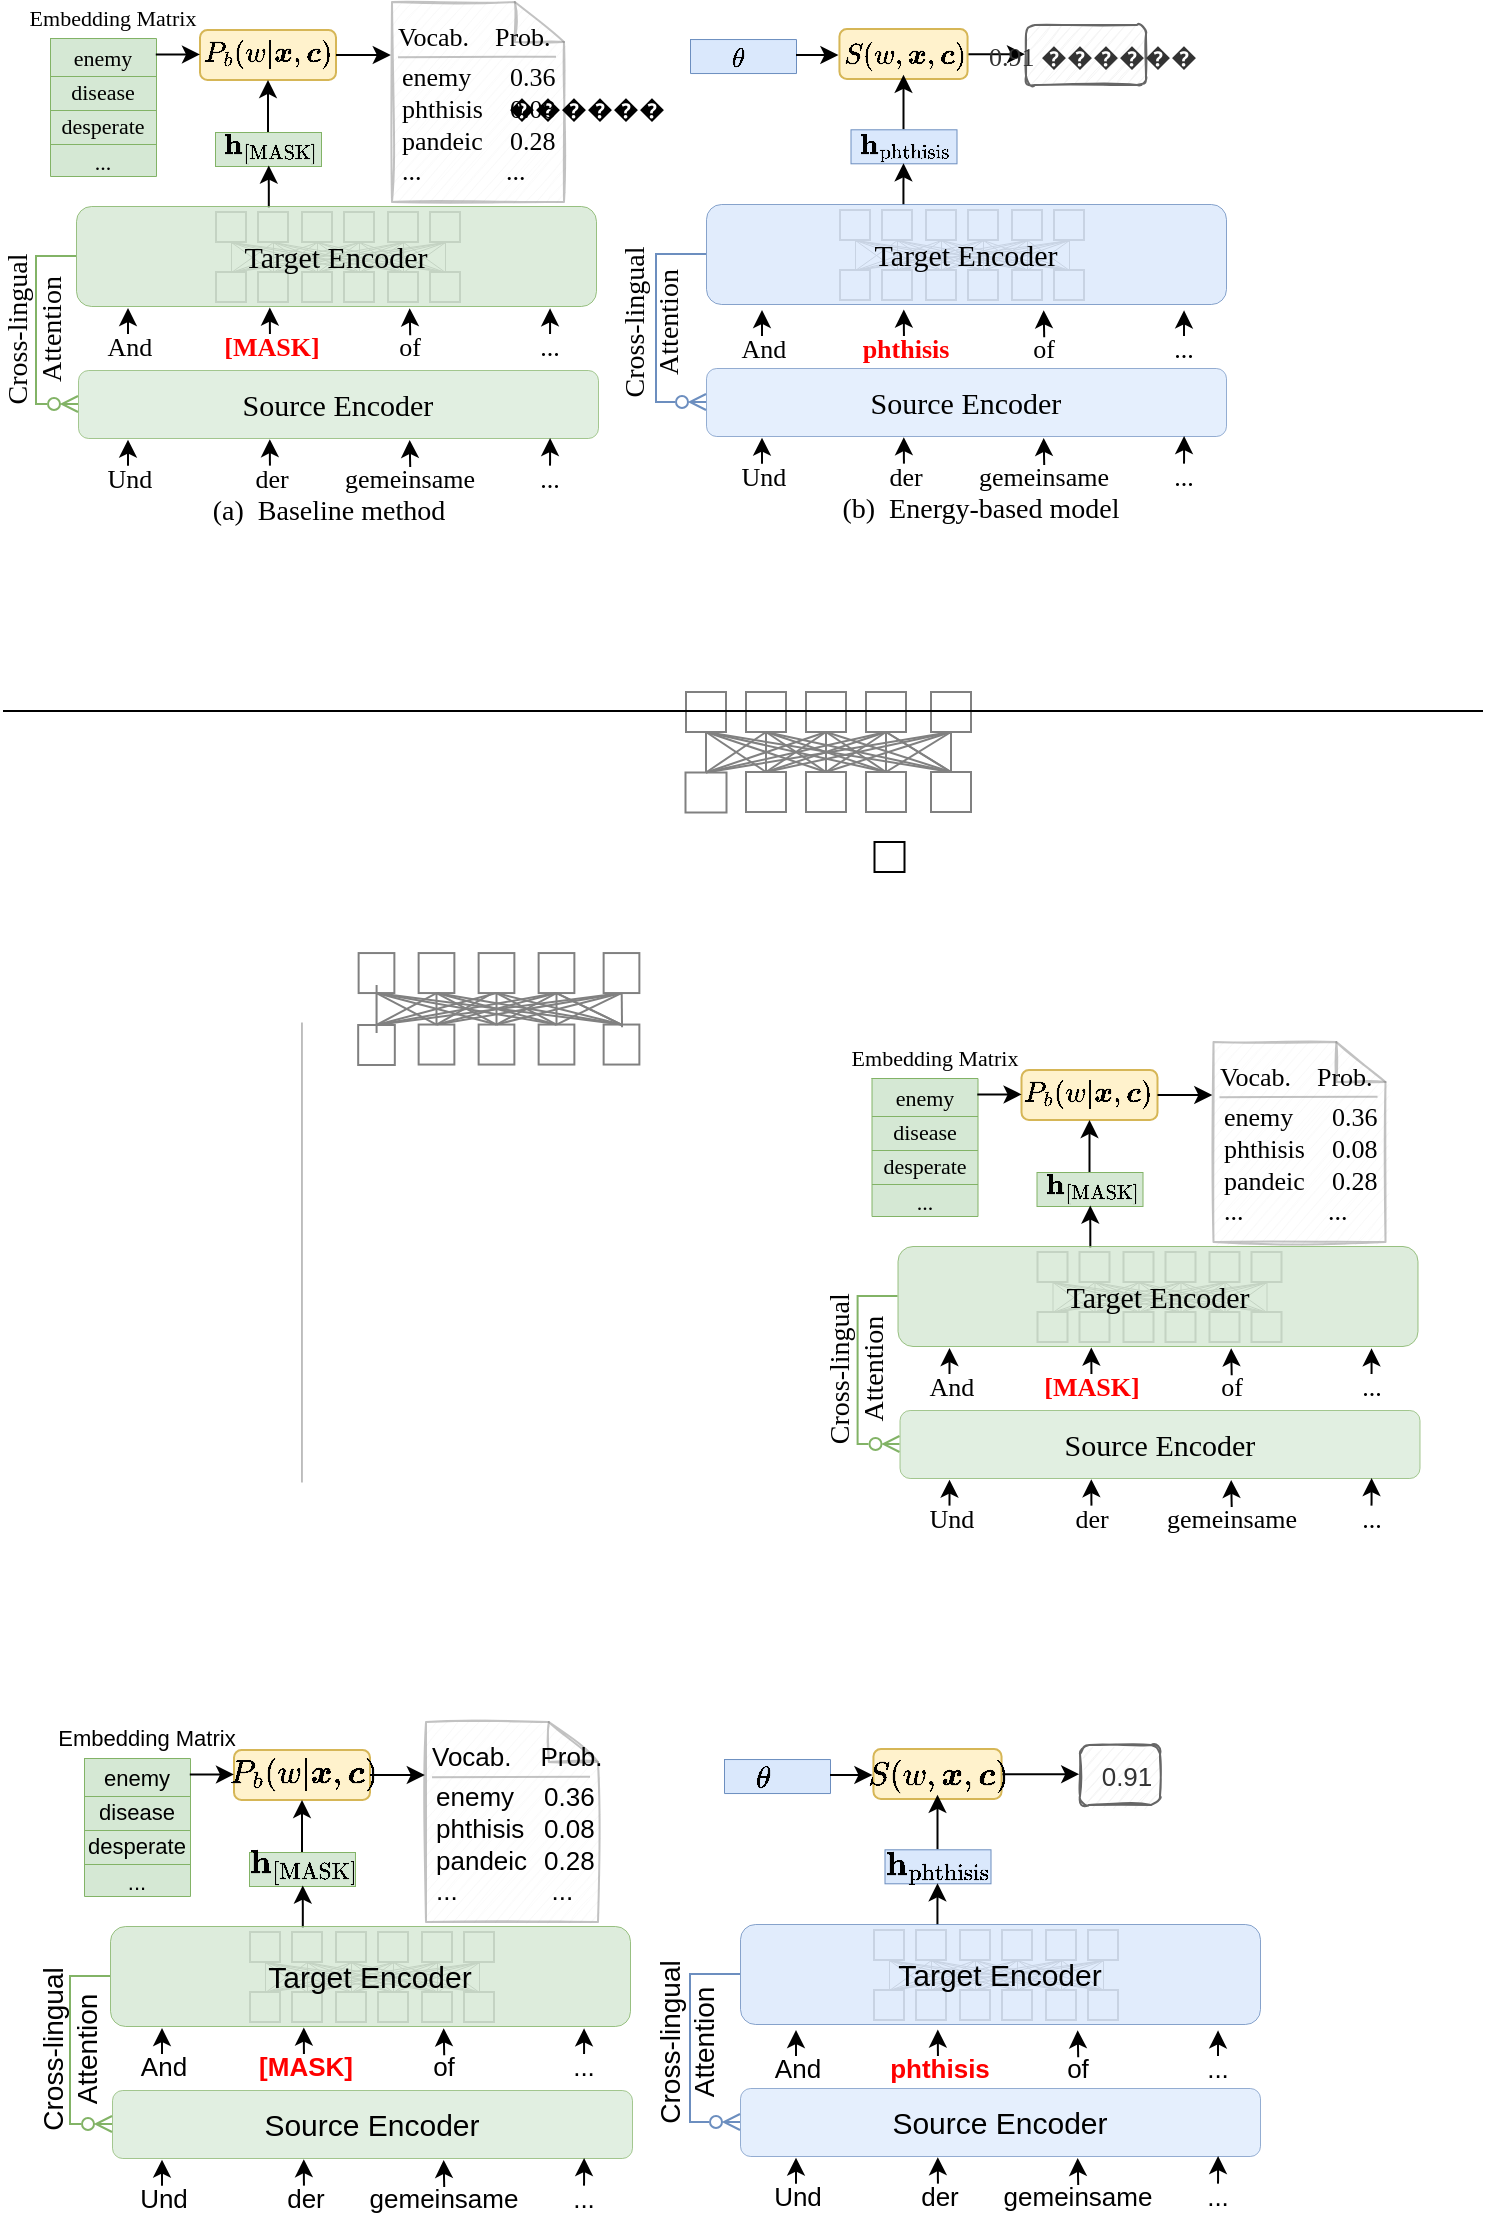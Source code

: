 <mxfile version="24.3.1" type="github">
  <diagram id="ADD6Pf1-iYHw3PYcDzVL" name="第 1 页">
    <mxGraphModel dx="1662" dy="-715" grid="1" gridSize="10" guides="1" tooltips="1" connect="1" arrows="1" fold="1" page="1" pageScale="1" pageWidth="827" pageHeight="1169" math="1" shadow="0">
      <root>
        <mxCell id="0" />
        <mxCell id="1" parent="0" />
        <mxCell id="jL-DoHjZgoJ6Cv4gA63--163" value="" style="rounded=1;whiteSpace=wrap;html=1;strokeWidth=1;fillWeight=4;hachureGap=8;hachureAngle=45;sketch=0;fontFamily=Times New Roman;fontSize=14;shadow=0;glass=0;fillColor=#fff2cc;strokeColor=#d6b656;textOpacity=30;" parent="1" vertex="1">
          <mxGeometry x="-408.28" y="1183.54" width="64.06" height="24.95" as="geometry" />
        </mxCell>
        <mxCell id="jL-DoHjZgoJ6Cv4gA63--162" value="" style="rounded=1;whiteSpace=wrap;html=1;strokeWidth=1;fillWeight=4;hachureGap=8;hachureAngle=45;fillColor=#fff2cc;sketch=0;fontFamily=Times New Roman;fontSize=14;strokeColor=#d6b656;textOpacity=30;" parent="1" vertex="1">
          <mxGeometry x="-728" y="1184.02" width="68" height="24.95" as="geometry" />
        </mxCell>
        <mxCell id="jL-DoHjZgoJ6Cv4gA63--1" value="&lt;font style=&quot;font-size: 13px;&quot;&gt;And&lt;/font&gt;" style="rounded=0;whiteSpace=wrap;html=1;fontFamily=Times New Roman;fontSize=13;strokeColor=none;spacingBottom=-10;spacing=-10;spacingTop=-10;" parent="1" vertex="1">
          <mxGeometry x="-788" y="1336" width="50" height="12" as="geometry" />
        </mxCell>
        <mxCell id="jL-DoHjZgoJ6Cv4gA63--2" style="edgeStyle=orthogonalEdgeStyle;rounded=0;orthogonalLoop=1;jettySize=auto;html=1;entryX=0.365;entryY=0.995;entryDx=0;entryDy=0;entryPerimeter=0;fontFamily=Times New Roman;endArrow=classic;endFill=1;" parent="1" edge="1">
          <mxGeometry relative="1" as="geometry">
            <mxPoint x="-693" y="1343" as="sourcePoint" />
            <mxPoint x="-693.1" y="1322.76" as="targetPoint" />
          </mxGeometry>
        </mxCell>
        <mxCell id="jL-DoHjZgoJ6Cv4gA63--3" style="edgeStyle=orthogonalEdgeStyle;rounded=0;orthogonalLoop=1;jettySize=auto;html=1;entryX=0.634;entryY=1.003;entryDx=0;entryDy=0;entryPerimeter=0;exitX=0.502;exitY=0.053;exitDx=0;exitDy=0;exitPerimeter=0;fontFamily=Times New Roman;endArrow=classic;endFill=1;" parent="1" source="jL-DoHjZgoJ6Cv4gA63--28" edge="1">
          <mxGeometry relative="1" as="geometry">
            <mxPoint x="-623" y="1343" as="sourcePoint" />
            <mxPoint x="-623.16" y="1323.144" as="targetPoint" />
          </mxGeometry>
        </mxCell>
        <mxCell id="jL-DoHjZgoJ6Cv4gA63--4" style="edgeStyle=orthogonalEdgeStyle;rounded=0;orthogonalLoop=1;jettySize=auto;html=1;entryX=0.904;entryY=0.983;entryDx=0;entryDy=0;entryPerimeter=0;fontFamily=Times New Roman;endArrow=classic;endFill=1;" parent="1" edge="1">
          <mxGeometry relative="1" as="geometry">
            <mxPoint x="-553" y="1344" as="sourcePoint" />
            <mxPoint x="-552.96" y="1323.184" as="targetPoint" />
          </mxGeometry>
        </mxCell>
        <mxCell id="jL-DoHjZgoJ6Cv4gA63--5" style="edgeStyle=orthogonalEdgeStyle;rounded=0;orthogonalLoop=1;jettySize=auto;html=1;exitX=0.5;exitY=0;exitDx=0;exitDy=0;entryX=0.5;entryY=1;entryDx=0;entryDy=0;strokeWidth=1;fontSize=18;fontFamily=Times New Roman;" parent="1" source="jL-DoHjZgoJ6Cv4gA63--6" target="jL-DoHjZgoJ6Cv4gA63--162" edge="1">
          <mxGeometry relative="1" as="geometry">
            <mxPoint x="-694" y="1208.75" as="targetPoint" />
          </mxGeometry>
        </mxCell>
        <mxCell id="jL-DoHjZgoJ6Cv4gA63--6" value="" style="rounded=0;whiteSpace=wrap;html=1;fontSize=11;fillColor=#d5e8d4;strokeColor=#82b366;fontFamily=Times New Roman;strokeWidth=0.5;" parent="1" vertex="1">
          <mxGeometry x="-720.5" y="1235" width="53" height="17" as="geometry" />
        </mxCell>
        <mxCell id="jL-DoHjZgoJ6Cv4gA63--7" value="" style="shape=table;startSize=0;container=1;collapsible=0;childLayout=tableLayout;rounded=0;fillStyle=auto;strokeColor=#82b366;strokeWidth=0.5;fontSize=11;fillColor=#d5e8d4;fontFamily=Times New Roman;" parent="1" vertex="1">
          <mxGeometry x="-803" y="1188" width="53" height="69" as="geometry" />
        </mxCell>
        <mxCell id="jL-DoHjZgoJ6Cv4gA63--8" value="" style="shape=tableRow;horizontal=0;startSize=0;swimlaneHead=0;swimlaneBody=0;top=0;left=0;bottom=0;right=0;collapsible=0;dropTarget=0;fillColor=none;points=[[0,0.5],[1,0.5]];portConstraint=eastwest;rounded=0;fillStyle=auto;strokeColor=#000000;strokeWidth=1;fontSize=11;fontFamily=Times New Roman;" parent="jL-DoHjZgoJ6Cv4gA63--7" vertex="1">
          <mxGeometry width="53" height="19" as="geometry" />
        </mxCell>
        <mxCell id="jL-DoHjZgoJ6Cv4gA63--9" value="&lt;font style=&quot;font-size: 11px;&quot;&gt;enemy&lt;/font&gt;" style="shape=partialRectangle;html=1;whiteSpace=wrap;connectable=0;overflow=hidden;fillColor=none;top=0;left=0;bottom=0;right=0;pointerEvents=1;rounded=0;fillStyle=auto;strokeColor=#000000;strokeWidth=1;fontSize=11;fontFamily=Times New Roman;" parent="jL-DoHjZgoJ6Cv4gA63--8" vertex="1">
          <mxGeometry width="53" height="19" as="geometry">
            <mxRectangle width="53" height="19" as="alternateBounds" />
          </mxGeometry>
        </mxCell>
        <mxCell id="jL-DoHjZgoJ6Cv4gA63--10" style="shape=tableRow;horizontal=0;startSize=0;swimlaneHead=0;swimlaneBody=0;top=0;left=0;bottom=0;right=0;collapsible=0;dropTarget=0;fillColor=none;points=[[0,0.5],[1,0.5]];portConstraint=eastwest;rounded=0;fillStyle=auto;strokeColor=#000000;strokeWidth=1;fontSize=11;fontFamily=Times New Roman;" parent="jL-DoHjZgoJ6Cv4gA63--7" vertex="1">
          <mxGeometry y="19" width="53" height="17" as="geometry" />
        </mxCell>
        <mxCell id="jL-DoHjZgoJ6Cv4gA63--11" value="disease" style="shape=partialRectangle;html=1;whiteSpace=wrap;connectable=0;overflow=hidden;fillColor=none;top=0;left=0;bottom=0;right=0;pointerEvents=1;rounded=0;fillStyle=auto;strokeColor=#000000;strokeWidth=1;fontSize=11;fontFamily=Times New Roman;spacingBottom=-10;spacingTop=-12;" parent="jL-DoHjZgoJ6Cv4gA63--10" vertex="1">
          <mxGeometry width="53" height="17" as="geometry">
            <mxRectangle width="53" height="17" as="alternateBounds" />
          </mxGeometry>
        </mxCell>
        <mxCell id="jL-DoHjZgoJ6Cv4gA63--12" value="" style="shape=tableRow;horizontal=0;startSize=0;swimlaneHead=0;swimlaneBody=0;top=0;left=0;bottom=0;right=0;collapsible=0;dropTarget=0;fillColor=none;points=[[0,0.5],[1,0.5]];portConstraint=eastwest;rounded=0;fillStyle=auto;strokeColor=#000000;strokeWidth=1;fontSize=11;fontFamily=Times New Roman;" parent="jL-DoHjZgoJ6Cv4gA63--7" vertex="1">
          <mxGeometry y="36" width="53" height="17" as="geometry" />
        </mxCell>
        <mxCell id="jL-DoHjZgoJ6Cv4gA63--13" value="desperate" style="shape=partialRectangle;html=1;whiteSpace=wrap;connectable=0;overflow=hidden;fillColor=none;top=0;left=0;bottom=0;right=0;pointerEvents=1;rounded=0;fillStyle=auto;strokeColor=#000000;strokeWidth=0.5;fontSize=11;fontFamily=Times New Roman;verticalAlign=bottom;spacingTop=-2;spacingBottom=0;" parent="jL-DoHjZgoJ6Cv4gA63--12" vertex="1">
          <mxGeometry width="53" height="17" as="geometry">
            <mxRectangle width="53" height="17" as="alternateBounds" />
          </mxGeometry>
        </mxCell>
        <mxCell id="jL-DoHjZgoJ6Cv4gA63--14" value="" style="shape=tableRow;horizontal=0;startSize=0;swimlaneHead=0;swimlaneBody=0;top=0;left=0;bottom=0;right=0;collapsible=0;dropTarget=0;fillColor=none;points=[[0,0.5],[1,0.5]];portConstraint=eastwest;rounded=0;fillStyle=auto;strokeColor=#000000;strokeWidth=1;fontSize=11;fontFamily=Times New Roman;" parent="jL-DoHjZgoJ6Cv4gA63--7" vertex="1">
          <mxGeometry y="53" width="53" height="16" as="geometry" />
        </mxCell>
        <mxCell id="jL-DoHjZgoJ6Cv4gA63--15" value="..." style="shape=partialRectangle;html=1;whiteSpace=wrap;connectable=0;overflow=hidden;fillColor=none;top=0;left=0;bottom=0;right=0;pointerEvents=1;rounded=0;fillStyle=auto;strokeColor=#000000;strokeWidth=1;fontSize=11;fontFamily=Times New Roman;" parent="jL-DoHjZgoJ6Cv4gA63--14" vertex="1">
          <mxGeometry width="53" height="16" as="geometry">
            <mxRectangle width="53" height="16" as="alternateBounds" />
          </mxGeometry>
        </mxCell>
        <mxCell id="jL-DoHjZgoJ6Cv4gA63--18" style="edgeStyle=orthogonalEdgeStyle;rounded=0;orthogonalLoop=1;jettySize=auto;html=1;entryX=0;entryY=0.5;entryDx=0;entryDy=0;strokeColor=#000000;strokeWidth=1;fontFamily=Times New Roman;fontSize=12;fontColor=#EA6B66;exitX=0.998;exitY=0.434;exitDx=0;exitDy=0;exitPerimeter=0;" parent="1" source="jL-DoHjZgoJ6Cv4gA63--8" target="jL-DoHjZgoJ6Cv4gA63--162" edge="1">
          <mxGeometry relative="1" as="geometry">
            <mxPoint x="-713.5" y="1197.5" as="targetPoint" />
          </mxGeometry>
        </mxCell>
        <mxCell id="jL-DoHjZgoJ6Cv4gA63--19" style="edgeStyle=orthogonalEdgeStyle;rounded=0;orthogonalLoop=1;jettySize=auto;html=1;exitX=0.5;exitY=0;exitDx=0;exitDy=0;entryX=0.5;entryY=1;entryDx=0;entryDy=0;strokeWidth=1;fontSize=18;fontFamily=Times New Roman;" parent="1" source="jL-DoHjZgoJ6Cv4gA63--20" edge="1">
          <mxGeometry relative="1" as="geometry">
            <mxPoint x="-376.25" y="1206.4" as="targetPoint" />
          </mxGeometry>
        </mxCell>
        <mxCell id="jL-DoHjZgoJ6Cv4gA63--20" value="" style="rounded=0;whiteSpace=wrap;html=1;fontSize=11;fillColor=#dae8fc;strokeColor=#6c8ebf;fontFamily=Times New Roman;strokeWidth=0.5;" parent="1" vertex="1">
          <mxGeometry x="-402.75" y="1233.65" width="53" height="17" as="geometry" />
        </mxCell>
        <mxCell id="jL-DoHjZgoJ6Cv4gA63--21" style="edgeStyle=orthogonalEdgeStyle;rounded=0;orthogonalLoop=1;jettySize=auto;html=1;entryX=0.5;entryY=1;entryDx=0;entryDy=0;strokeColor=#000000;strokeWidth=1;fontFamily=Times New Roman;fontSize=12;fontColor=#EA6B66;exitX=0.372;exitY=0;exitDx=0;exitDy=0;exitPerimeter=0;" parent="1" target="jL-DoHjZgoJ6Cv4gA63--20" edge="1">
          <mxGeometry relative="1" as="geometry">
            <mxPoint x="-376.28" y="1271.52" as="sourcePoint" />
            <mxPoint x="-375.35" y="1238.404" as="targetPoint" />
          </mxGeometry>
        </mxCell>
        <mxCell id="jL-DoHjZgoJ6Cv4gA63--22" style="edgeStyle=orthogonalEdgeStyle;rounded=0;orthogonalLoop=1;jettySize=auto;html=1;strokeColor=#000000;strokeWidth=1;fontFamily=Times New Roman;fontSize=11;fontColor=#000000;entryX=-0.009;entryY=0.497;entryDx=0;entryDy=0;entryPerimeter=0;" parent="1" target="jL-DoHjZgoJ6Cv4gA63--24" edge="1">
          <mxGeometry relative="1" as="geometry">
            <mxPoint x="-343.764" y="1196.141" as="sourcePoint" />
            <mxPoint x="-314" y="1196.52" as="targetPoint" />
          </mxGeometry>
        </mxCell>
        <mxCell id="jL-DoHjZgoJ6Cv4gA63--24" value="0.91 ������" style="text;html=1;align=center;verticalAlign=middle;resizable=0;points=[];autosize=1;fontSize=13;fontFamily=Times New Roman;spacingRight=-5;fillColor=#f5f5f5;fontColor=#333333;strokeColor=#666666;rounded=1;sketch=1;" parent="1" vertex="1">
          <mxGeometry x="-315" y="1181.5" width="60" height="30" as="geometry" />
        </mxCell>
        <mxCell id="jL-DoHjZgoJ6Cv4gA63--26" value="" style="group;fontFamily=Times New Roman;" parent="1" vertex="1" connectable="0">
          <mxGeometry x="-789" y="1326.82" width="260" height="75" as="geometry" />
        </mxCell>
        <mxCell id="jL-DoHjZgoJ6Cv4gA63--27" value="&lt;font color=&quot;#ff0000&quot; style=&quot;font-size: 13px;&quot;&gt;[MASK]&lt;/font&gt;" style="rounded=0;whiteSpace=wrap;html=1;fontFamily=Times New Roman;fontSize=13;strokeColor=none;spacingBottom=-10;spacing=-10;spacingTop=-10;fontStyle=1" parent="1" vertex="1">
          <mxGeometry x="-717.5" y="1336" width="50" height="12" as="geometry" />
        </mxCell>
        <mxCell id="jL-DoHjZgoJ6Cv4gA63--28" value="&lt;font style=&quot;font-size: 13px;&quot;&gt;of&lt;/font&gt;" style="rounded=0;whiteSpace=wrap;html=1;fontFamily=Times New Roman;fontSize=13;strokeColor=none;spacingBottom=-10;spacing=-10;spacingTop=-10;fillColor=none;" parent="1" vertex="1">
          <mxGeometry x="-648" y="1336" width="50" height="12" as="geometry" />
        </mxCell>
        <mxCell id="jL-DoHjZgoJ6Cv4gA63--29" value="&lt;font style=&quot;font-size: 13px;&quot;&gt;...&lt;/font&gt;" style="rounded=0;whiteSpace=wrap;html=1;fontFamily=Times New Roman;fontSize=13;strokeColor=none;spacingBottom=-10;spacing=-10;spacingTop=-10;" parent="1" vertex="1">
          <mxGeometry x="-578" y="1336" width="50" height="12" as="geometry" />
        </mxCell>
        <mxCell id="jL-DoHjZgoJ6Cv4gA63--72" style="edgeStyle=orthogonalEdgeStyle;rounded=0;orthogonalLoop=1;jettySize=auto;html=1;entryX=0.365;entryY=0.995;entryDx=0;entryDy=0;entryPerimeter=0;fontFamily=Times New Roman;exitX=0.367;exitY=0;exitDx=0;exitDy=0;exitPerimeter=0;" parent="1" edge="1">
          <mxGeometry relative="1" as="geometry">
            <mxPoint x="-693.58" y="1273" as="sourcePoint" />
            <mxPoint x="-693.63" y="1251.75" as="targetPoint" />
          </mxGeometry>
        </mxCell>
        <mxCell id="jL-DoHjZgoJ6Cv4gA63--73" value="" style="group;fontFamily=Times New Roman;" parent="1" vertex="1" connectable="0">
          <mxGeometry x="-483" y="1339.82" width="260" height="75" as="geometry" />
        </mxCell>
        <mxCell id="jL-DoHjZgoJ6Cv4gA63--115" value="Source Encoder" style="rounded=1;whiteSpace=wrap;html=1;fontSize=15;fillColor=#d5e8d4;strokeColor=#82b366;strokeWidth=0.5;fillStyle=auto;fontFamily=Times New Roman;opacity=70;" parent="1" vertex="1">
          <mxGeometry x="-789" y="1354" width="260" height="34" as="geometry" />
        </mxCell>
        <mxCell id="jL-DoHjZgoJ6Cv4gA63--116" value="Source Encoder" style="rounded=1;whiteSpace=wrap;html=1;fontSize=15;fillColor=#dae8fc;strokeColor=#6c8ebf;strokeWidth=0.5;fillStyle=auto;fontFamily=Times New Roman;opacity=70;" parent="1" vertex="1">
          <mxGeometry x="-475" y="1353" width="260" height="34" as="geometry" />
        </mxCell>
        <mxCell id="jL-DoHjZgoJ6Cv4gA63--117" value="&lt;font style=&quot;font-size: 13px;&quot;&gt;Und&lt;/font&gt;" style="rounded=0;whiteSpace=wrap;html=1;fontFamily=Times New Roman;fontSize=13;strokeColor=none;spacingBottom=-10;spacing=-10;spacingTop=-10;" parent="1" vertex="1">
          <mxGeometry x="-788" y="1401.82" width="50" height="12" as="geometry" />
        </mxCell>
        <mxCell id="jL-DoHjZgoJ6Cv4gA63--118" style="edgeStyle=orthogonalEdgeStyle;rounded=0;orthogonalLoop=1;jettySize=auto;html=1;entryX=0.365;entryY=0.995;entryDx=0;entryDy=0;entryPerimeter=0;fontFamily=Times New Roman;endArrow=classic;endFill=1;" parent="1" edge="1">
          <mxGeometry relative="1" as="geometry">
            <mxPoint x="-693" y="1408.82" as="sourcePoint" />
            <mxPoint x="-693.1" y="1388.58" as="targetPoint" />
          </mxGeometry>
        </mxCell>
        <mxCell id="jL-DoHjZgoJ6Cv4gA63--119" style="edgeStyle=orthogonalEdgeStyle;rounded=0;orthogonalLoop=1;jettySize=auto;html=1;entryX=0.634;entryY=1.003;entryDx=0;entryDy=0;entryPerimeter=0;exitX=0.502;exitY=0.053;exitDx=0;exitDy=0;exitPerimeter=0;fontFamily=Times New Roman;endArrow=classic;endFill=1;" parent="1" source="jL-DoHjZgoJ6Cv4gA63--122" edge="1">
          <mxGeometry relative="1" as="geometry">
            <mxPoint x="-623" y="1408.82" as="sourcePoint" />
            <mxPoint x="-623.16" y="1388.964" as="targetPoint" />
          </mxGeometry>
        </mxCell>
        <mxCell id="jL-DoHjZgoJ6Cv4gA63--120" style="edgeStyle=orthogonalEdgeStyle;rounded=0;orthogonalLoop=1;jettySize=auto;html=1;entryX=0.904;entryY=0.983;entryDx=0;entryDy=0;entryPerimeter=0;fontFamily=Times New Roman;endArrow=classic;endFill=1;" parent="1" edge="1">
          <mxGeometry relative="1" as="geometry">
            <mxPoint x="-553" y="1408.82" as="sourcePoint" />
            <mxPoint x="-552.96" y="1388.004" as="targetPoint" />
          </mxGeometry>
        </mxCell>
        <mxCell id="jL-DoHjZgoJ6Cv4gA63--121" value="&lt;font style=&quot;font-size: 13px;&quot;&gt;der&lt;/font&gt;" style="rounded=0;whiteSpace=wrap;html=1;fontFamily=Times New Roman;fontSize=13;strokeColor=none;spacingBottom=-10;spacing=-10;spacingTop=-10;fontColor=#000000;" parent="1" vertex="1">
          <mxGeometry x="-717.5" y="1401.82" width="50" height="12" as="geometry" />
        </mxCell>
        <mxCell id="jL-DoHjZgoJ6Cv4gA63--122" value="gemeinsame" style="rounded=0;whiteSpace=wrap;html=1;fontFamily=Times New Roman;fontSize=13;strokeColor=none;spacingBottom=-10;spacing=-10;spacingTop=-10;fillColor=none;" parent="1" vertex="1">
          <mxGeometry x="-648" y="1401.82" width="50" height="12" as="geometry" />
        </mxCell>
        <mxCell id="jL-DoHjZgoJ6Cv4gA63--123" value="&lt;font style=&quot;font-size: 13px;&quot;&gt;...&lt;/font&gt;" style="rounded=0;whiteSpace=wrap;html=1;fontFamily=Times New Roman;fontSize=13;strokeColor=none;spacingBottom=-10;spacing=-10;spacingTop=-10;" parent="1" vertex="1">
          <mxGeometry x="-578" y="1401.82" width="50" height="12" as="geometry" />
        </mxCell>
        <mxCell id="jL-DoHjZgoJ6Cv4gA63--124" style="edgeStyle=orthogonalEdgeStyle;rounded=0;orthogonalLoop=1;jettySize=auto;html=1;entryX=0.365;entryY=0.995;entryDx=0;entryDy=0;entryPerimeter=0;fontFamily=Times New Roman;endArrow=classic;endFill=1;" parent="1" edge="1">
          <mxGeometry relative="1" as="geometry">
            <mxPoint x="-764" y="1401.82" as="sourcePoint" />
            <mxPoint x="-764" y="1388.82" as="targetPoint" />
          </mxGeometry>
        </mxCell>
        <mxCell id="jL-DoHjZgoJ6Cv4gA63--127" value="" style="html=1;verticalLabelPosition=bottom;align=center;labelBackgroundColor=#ffffff;verticalAlign=top;strokeWidth=1;shadow=0;dashed=0;shape=mxgraph.ios7.icons.document;labelBorderColor=none;fontFamily=Times New Roman;fontSize=13;opacity=40;fillColor=#f5f5f5;strokeColor=#666666;fontColor=#333333;sketch=1;" parent="1" vertex="1">
          <mxGeometry x="-632" y="1170" width="86" height="100" as="geometry" />
        </mxCell>
        <mxCell id="jL-DoHjZgoJ6Cv4gA63--128" value="&lt;font color=&quot;#000000&quot; style=&quot;font-size: 13px;&quot;&gt;enemy&lt;/font&gt;&lt;font color=&quot;#b3b3b3&quot; style=&quot;font-size: 13px;&quot;&gt;&amp;nbsp;&lt;/font&gt;&lt;font color=&quot;#000000&quot; style=&quot;font-size: 13px;&quot;&gt;&amp;nbsp;&amp;nbsp;&lt;/font&gt;&lt;font style=&quot;font-size: 13px;&quot; color=&quot;#000000&quot;&gt;&lt;br style=&quot;font-size: 13px;&quot;&gt;phthisis&amp;nbsp; &amp;nbsp; &amp;nbsp; &amp;nbsp; &amp;nbsp;&amp;nbsp;&lt;/font&gt;&lt;br style=&quot;font-size: 13px;&quot;&gt;&lt;font color=&quot;#000000&quot; style=&quot;font-size: 13px;&quot;&gt;pandeic&amp;nbsp; &amp;nbsp;&amp;nbsp;&lt;br style=&quot;font-size: 13px;&quot;&gt;...&amp;nbsp; &amp;nbsp; &amp;nbsp; &amp;nbsp; &amp;nbsp; &amp;nbsp; &amp;nbsp;...&lt;br style=&quot;font-size: 13px;&quot;&gt;&lt;/font&gt;" style="rounded=0;whiteSpace=wrap;html=1;labelBorderColor=none;strokeColor=none;strokeWidth=1;fontFamily=Times New Roman;fontSize=13;fontColor=#FF0000;fillColor=none;opacity=80;align=left;" parent="1" vertex="1">
          <mxGeometry x="-629" y="1201.5" width="83" height="58" as="geometry" />
        </mxCell>
        <mxCell id="jL-DoHjZgoJ6Cv4gA63--129" value="Vocab.&amp;nbsp; &amp;nbsp; Prob." style="text;html=1;align=left;verticalAlign=middle;resizable=0;points=[];autosize=1;strokeColor=none;fillColor=none;fontSize=13;fontFamily=Times New Roman;fontColor=#000000;" parent="1" vertex="1">
          <mxGeometry x="-631" y="1171.5" width="100" height="30" as="geometry" />
        </mxCell>
        <mxCell id="jL-DoHjZgoJ6Cv4gA63--133" style="edgeStyle=orthogonalEdgeStyle;rounded=0;orthogonalLoop=1;jettySize=auto;html=1;exitX=0;exitY=0.5;exitDx=0;exitDy=0;entryX=0;entryY=0.5;entryDx=0;entryDy=0;fontFamily=Times New Roman;fontSize=10;fontColor=#000000;endArrow=ERzeroToMany;endFill=0;fillColor=#d5e8d4;strokeColor=#82b366;" parent="1" source="jL-DoHjZgoJ6Cv4gA63--70" target="jL-DoHjZgoJ6Cv4gA63--115" edge="1">
          <mxGeometry relative="1" as="geometry" />
        </mxCell>
        <mxCell id="jL-DoHjZgoJ6Cv4gA63--134" value="Cross-lingual&lt;br style=&quot;font-size: 14px;&quot;&gt;Attention" style="edgeLabel;html=1;align=center;verticalAlign=middle;resizable=0;points=[];fontSize=14;rotation=-90;labelBackgroundColor=none;fontFamily=Times New Roman;" parent="jL-DoHjZgoJ6Cv4gA63--133" vertex="1" connectable="0">
          <mxGeometry x="-0.006" y="1" relative="1" as="geometry">
            <mxPoint x="-2" as="offset" />
          </mxGeometry>
        </mxCell>
        <mxCell id="jL-DoHjZgoJ6Cv4gA63--135" style="edgeStyle=orthogonalEdgeStyle;rounded=0;orthogonalLoop=1;jettySize=auto;html=1;exitX=0;exitY=0.5;exitDx=0;exitDy=0;entryX=0;entryY=0.5;entryDx=0;entryDy=0;fontFamily=Times New Roman;fontSize=10;fontColor=#000000;endArrow=ERzeroToMany;endFill=0;fillColor=#dae8fc;strokeColor=#6c8ebf;" parent="1" source="UXUbac45LYqV1Sa2sKH3-2" target="jL-DoHjZgoJ6Cv4gA63--116" edge="1">
          <mxGeometry relative="1" as="geometry">
            <Array as="points">
              <mxPoint x="-500" y="1296" />
              <mxPoint x="-500" y="1370" />
            </Array>
            <mxPoint x="-475" y="1291.5" as="sourcePoint" />
          </mxGeometry>
        </mxCell>
        <mxCell id="jL-DoHjZgoJ6Cv4gA63--136" value="Cross-lingual&lt;br style=&quot;font-size: 14px;&quot;&gt;Attention" style="edgeLabel;html=1;align=center;verticalAlign=middle;resizable=0;points=[];fontSize=14;rotation=-90;labelBackgroundColor=none;fontFamily=Times New Roman;" parent="jL-DoHjZgoJ6Cv4gA63--135" vertex="1" connectable="0">
          <mxGeometry x="0.008" y="2" relative="1" as="geometry">
            <mxPoint x="-4" y="-3" as="offset" />
          </mxGeometry>
        </mxCell>
        <mxCell id="jL-DoHjZgoJ6Cv4gA63--137" value="&lt;font style=&quot;font-size: 13px;&quot;&gt;And&lt;/font&gt;" style="rounded=0;whiteSpace=wrap;html=1;fontFamily=Times New Roman;fontSize=13;strokeColor=none;spacingBottom=-10;spacing=-10;spacingTop=-10;fillColor=none;" parent="1" vertex="1">
          <mxGeometry x="-471" y="1337" width="50" height="12" as="geometry" />
        </mxCell>
        <mxCell id="jL-DoHjZgoJ6Cv4gA63--138" style="edgeStyle=orthogonalEdgeStyle;rounded=0;orthogonalLoop=1;jettySize=auto;html=1;entryX=0.365;entryY=0.995;entryDx=0;entryDy=0;entryPerimeter=0;fontFamily=Times New Roman;endArrow=classic;endFill=1;" parent="1" edge="1">
          <mxGeometry relative="1" as="geometry">
            <mxPoint x="-376" y="1344" as="sourcePoint" />
            <mxPoint x="-376.1" y="1323.76" as="targetPoint" />
          </mxGeometry>
        </mxCell>
        <mxCell id="jL-DoHjZgoJ6Cv4gA63--139" style="edgeStyle=orthogonalEdgeStyle;rounded=0;orthogonalLoop=1;jettySize=auto;html=1;entryX=0.634;entryY=1.003;entryDx=0;entryDy=0;entryPerimeter=0;exitX=0.502;exitY=0.053;exitDx=0;exitDy=0;exitPerimeter=0;fontFamily=Times New Roman;endArrow=classic;endFill=1;" parent="1" source="jL-DoHjZgoJ6Cv4gA63--142" edge="1">
          <mxGeometry relative="1" as="geometry">
            <mxPoint x="-306" y="1344" as="sourcePoint" />
            <mxPoint x="-306.16" y="1324.144" as="targetPoint" />
          </mxGeometry>
        </mxCell>
        <mxCell id="jL-DoHjZgoJ6Cv4gA63--140" style="edgeStyle=orthogonalEdgeStyle;rounded=0;orthogonalLoop=1;jettySize=auto;html=1;entryX=0.904;entryY=0.983;entryDx=0;entryDy=0;entryPerimeter=0;fontFamily=Times New Roman;endArrow=classic;endFill=1;" parent="1" edge="1">
          <mxGeometry relative="1" as="geometry">
            <mxPoint x="-236" y="1337" as="sourcePoint" />
            <mxPoint x="-235.96" y="1324.184" as="targetPoint" />
          </mxGeometry>
        </mxCell>
        <mxCell id="jL-DoHjZgoJ6Cv4gA63--141" value="&lt;font color=&quot;#ff0000&quot; style=&quot;font-size: 13px;&quot;&gt;phthisis&lt;/font&gt;" style="rounded=0;whiteSpace=wrap;html=1;fontFamily=Times New Roman;fontSize=13;strokeColor=none;spacingBottom=-10;spacing=-10;spacingTop=-10;fontStyle=1" parent="1" vertex="1">
          <mxGeometry x="-400.5" y="1337" width="50" height="12" as="geometry" />
        </mxCell>
        <mxCell id="jL-DoHjZgoJ6Cv4gA63--142" value="&lt;font style=&quot;font-size: 13px;&quot;&gt;of&lt;/font&gt;" style="rounded=0;whiteSpace=wrap;html=1;fontFamily=Times New Roman;fontSize=13;strokeColor=none;spacingBottom=-10;spacing=-10;spacingTop=-10;fillColor=none;" parent="1" vertex="1">
          <mxGeometry x="-331" y="1337" width="50" height="12" as="geometry" />
        </mxCell>
        <mxCell id="jL-DoHjZgoJ6Cv4gA63--143" style="edgeStyle=orthogonalEdgeStyle;rounded=0;orthogonalLoop=1;jettySize=auto;html=1;entryX=0.365;entryY=0.995;entryDx=0;entryDy=0;entryPerimeter=0;fontFamily=Times New Roman;endArrow=classic;endFill=1;" parent="1" edge="1">
          <mxGeometry relative="1" as="geometry">
            <mxPoint x="-447" y="1337" as="sourcePoint" />
            <mxPoint x="-447" y="1324.0" as="targetPoint" />
          </mxGeometry>
        </mxCell>
        <mxCell id="jL-DoHjZgoJ6Cv4gA63--144" value="&lt;font style=&quot;font-size: 13px;&quot;&gt;Und&lt;/font&gt;" style="rounded=0;whiteSpace=wrap;html=1;fontFamily=Times New Roman;fontSize=13;strokeColor=none;spacingBottom=-10;spacing=-10;spacingTop=-10;" parent="1" vertex="1">
          <mxGeometry x="-471" y="1400.82" width="50" height="12" as="geometry" />
        </mxCell>
        <mxCell id="jL-DoHjZgoJ6Cv4gA63--145" style="edgeStyle=orthogonalEdgeStyle;rounded=0;orthogonalLoop=1;jettySize=auto;html=1;entryX=0.365;entryY=0.995;entryDx=0;entryDy=0;entryPerimeter=0;fontFamily=Times New Roman;endArrow=classic;endFill=1;" parent="1" edge="1">
          <mxGeometry relative="1" as="geometry">
            <mxPoint x="-376" y="1407.82" as="sourcePoint" />
            <mxPoint x="-376.1" y="1387.58" as="targetPoint" />
          </mxGeometry>
        </mxCell>
        <mxCell id="jL-DoHjZgoJ6Cv4gA63--146" style="edgeStyle=orthogonalEdgeStyle;rounded=0;orthogonalLoop=1;jettySize=auto;html=1;entryX=0.634;entryY=1.003;entryDx=0;entryDy=0;entryPerimeter=0;exitX=0.502;exitY=0.053;exitDx=0;exitDy=0;exitPerimeter=0;fontFamily=Times New Roman;endArrow=classic;endFill=1;" parent="1" source="jL-DoHjZgoJ6Cv4gA63--149" edge="1">
          <mxGeometry relative="1" as="geometry">
            <mxPoint x="-306" y="1407.82" as="sourcePoint" />
            <mxPoint x="-306.16" y="1387.964" as="targetPoint" />
          </mxGeometry>
        </mxCell>
        <mxCell id="jL-DoHjZgoJ6Cv4gA63--147" style="edgeStyle=orthogonalEdgeStyle;rounded=0;orthogonalLoop=1;jettySize=auto;html=1;entryX=0.904;entryY=0.983;entryDx=0;entryDy=0;entryPerimeter=0;fontFamily=Times New Roman;endArrow=classic;endFill=1;" parent="1" edge="1">
          <mxGeometry relative="1" as="geometry">
            <mxPoint x="-236" y="1407.82" as="sourcePoint" />
            <mxPoint x="-235.96" y="1387.004" as="targetPoint" />
          </mxGeometry>
        </mxCell>
        <mxCell id="jL-DoHjZgoJ6Cv4gA63--148" value="&lt;font style=&quot;font-size: 13px;&quot;&gt;der&lt;/font&gt;" style="rounded=0;whiteSpace=wrap;html=1;fontFamily=Times New Roman;fontSize=13;strokeColor=none;spacingBottom=-10;spacing=-10;spacingTop=-10;fontColor=#000000;" parent="1" vertex="1">
          <mxGeometry x="-400.5" y="1400.82" width="50" height="12" as="geometry" />
        </mxCell>
        <mxCell id="jL-DoHjZgoJ6Cv4gA63--149" value="&lt;font style=&quot;font-size: 13px;&quot;&gt;gemeinsame&lt;/font&gt;" style="rounded=0;whiteSpace=wrap;html=1;fontFamily=Times New Roman;fontSize=13;strokeColor=none;spacingBottom=-10;spacing=-10;spacingTop=-10;fillColor=none;" parent="1" vertex="1">
          <mxGeometry x="-331" y="1400.82" width="50" height="12" as="geometry" />
        </mxCell>
        <mxCell id="jL-DoHjZgoJ6Cv4gA63--150" value="&lt;font style=&quot;font-size: 13px;&quot;&gt;...&lt;/font&gt;" style="rounded=0;whiteSpace=wrap;html=1;fontFamily=Times New Roman;fontSize=13;strokeColor=none;spacingBottom=-10;spacing=-10;spacingTop=-10;" parent="1" vertex="1">
          <mxGeometry x="-261" y="1400.82" width="50" height="12" as="geometry" />
        </mxCell>
        <mxCell id="jL-DoHjZgoJ6Cv4gA63--151" style="edgeStyle=orthogonalEdgeStyle;rounded=0;orthogonalLoop=1;jettySize=auto;html=1;entryX=0.365;entryY=0.995;entryDx=0;entryDy=0;entryPerimeter=0;fontFamily=Times New Roman;endArrow=classic;endFill=1;" parent="1" edge="1">
          <mxGeometry relative="1" as="geometry">
            <mxPoint x="-447" y="1400.82" as="sourcePoint" />
            <mxPoint x="-447" y="1387.82" as="targetPoint" />
          </mxGeometry>
        </mxCell>
        <mxCell id="jL-DoHjZgoJ6Cv4gA63--152" value="" style="endArrow=none;html=1;rounded=0;fontFamily=Times New Roman;fontSize=13;fontColor=#000000;strokeColor=#666666;opacity=40;" parent="1" edge="1">
          <mxGeometry width="50" height="50" relative="1" as="geometry">
            <mxPoint x="-629" y="1197.65" as="sourcePoint" />
            <mxPoint x="-550" y="1197.34" as="targetPoint" />
          </mxGeometry>
        </mxCell>
        <mxCell id="jL-DoHjZgoJ6Cv4gA63--153" value="&lt;font style=&quot;font-size: 13px;&quot;&gt;...&lt;/font&gt;" style="rounded=0;whiteSpace=wrap;html=1;fontFamily=Times New Roman;fontSize=13;strokeColor=none;spacingBottom=-10;spacing=-10;spacingTop=-10;" parent="1" vertex="1">
          <mxGeometry x="-261" y="1337" width="50" height="12" as="geometry" />
        </mxCell>
        <mxCell id="jL-DoHjZgoJ6Cv4gA63--154" value="Embedding Matrix" style="text;html=1;align=center;verticalAlign=middle;resizable=0;points=[];autosize=1;strokeColor=none;fillColor=none;fontSize=11;fontColor=#000000;fontFamily=Times New Roman;spacingTop=-10;spacingBottom=-10;" parent="1" vertex="1">
          <mxGeometry x="-827" y="1178" width="110" as="geometry" />
        </mxCell>
        <mxCell id="jL-DoHjZgoJ6Cv4gA63--155" value="&lt;font style=&quot;font-size: 14px;&quot;&gt;(a)&amp;nbsp; Baseline method&lt;/font&gt;" style="rounded=0;whiteSpace=wrap;html=1;fontFamily=Times New Roman;fontSize=13;strokeColor=none;spacingBottom=-10;spacing=-10;spacingTop=-10;fontColor=#000000;" parent="1" vertex="1">
          <mxGeometry x="-726" y="1419" width="125" height="12" as="geometry" />
        </mxCell>
        <mxCell id="jL-DoHjZgoJ6Cv4gA63--156" value="&lt;font style=&quot;font-size: 14px;&quot;&gt;(b)&amp;nbsp; Energy-based model&lt;/font&gt;" style="rounded=0;whiteSpace=wrap;html=1;fontFamily=Times New Roman;fontSize=11;strokeColor=none;spacingBottom=-10;spacing=-10;spacingTop=-10;fontColor=#000000;" parent="1" vertex="1">
          <mxGeometry x="-400" y="1418" width="125" height="12" as="geometry" />
        </mxCell>
        <mxCell id="jL-DoHjZgoJ6Cv4gA63--157" value="&lt;font style=&quot;font-size: 14px;&quot;&gt;$$S(w,\boldsymbol{x},\boldsymbol{c})$$&lt;/font&gt;" style="text;html=1;align=center;verticalAlign=middle;resizable=0;points=[];autosize=1;strokeColor=none;fillColor=none;fontSize=11;fontFamily=Times New Roman;rounded=0;glass=0;spacingLeft=-90;spacingRight=-90;spacingTop=-5;spacingBottom=-5;fontStyle=1;fontColor=#000000;" parent="1" vertex="1">
          <mxGeometry x="-416.25" y="1186.5" width="80" height="20" as="geometry" />
        </mxCell>
        <mxCell id="jL-DoHjZgoJ6Cv4gA63--159" value="$$P_b(w|\boldsymbol{x},\boldsymbol{c})$$" style="text;html=1;align=center;verticalAlign=middle;resizable=0;points=[];autosize=1;strokeColor=none;fillColor=none;fontSize=14;fontFamily=Times New Roman;spacing=-2;spacingLeft=-120;spacingRight=-120;fontStyle=1;labelBackgroundColor=none;labelBorderColor=none;" parent="1" vertex="1">
          <mxGeometry x="-709.5" y="1185.98" width="30" height="20" as="geometry" />
        </mxCell>
        <mxCell id="jL-DoHjZgoJ6Cv4gA63--160" value="$$\mathbf{h}_\mathrm{phthisis}$$" style="text;html=1;align=center;verticalAlign=middle;resizable=0;points=[];autosize=1;strokeColor=none;fillColor=none;fontSize=14;fontFamily=Times New Roman;spacingLeft=-90;spacingBottom=-10;spacingRight=-90;spacingTop=-10;" parent="1" vertex="1">
          <mxGeometry x="-396" y="1236.65" width="40" height="10" as="geometry" />
        </mxCell>
        <mxCell id="jL-DoHjZgoJ6Cv4gA63--161" value="$$\mathbf{h}_\mathrm{[MASK]}$$" style="text;html=1;align=center;verticalAlign=middle;resizable=0;points=[];autosize=1;strokeColor=none;fillColor=none;fontSize=14;fontFamily=Times New Roman;spacingLeft=-90;spacingRight=-90;spacingTop=-10;spacingBottom=-10;" parent="1" vertex="1">
          <mxGeometry x="-718" y="1237" width="50" height="10" as="geometry" />
        </mxCell>
        <mxCell id="jL-DoHjZgoJ6Cv4gA63--183" value="" style="shape=table;startSize=0;container=1;collapsible=0;childLayout=tableLayout;rounded=0;fillStyle=auto;strokeColor=#6c8ebf;strokeWidth=0.5;fontSize=11;fillColor=#dae8fc;fontFamily=Times New Roman;" parent="1" vertex="1">
          <mxGeometry x="-483" y="1188.52" width="53" height="17" as="geometry" />
        </mxCell>
        <mxCell id="jL-DoHjZgoJ6Cv4gA63--184" value="" style="shape=tableRow;horizontal=0;startSize=0;swimlaneHead=0;swimlaneBody=0;top=0;left=0;bottom=0;right=0;collapsible=0;dropTarget=0;fillColor=none;points=[[0,0.5],[1,0.5]];portConstraint=eastwest;rounded=0;fillStyle=auto;strokeColor=#000000;strokeWidth=1;fontSize=11;fontFamily=Times New Roman;" parent="jL-DoHjZgoJ6Cv4gA63--183" vertex="1">
          <mxGeometry width="53" height="17" as="geometry" />
        </mxCell>
        <mxCell id="jL-DoHjZgoJ6Cv4gA63--185" value="&lt;font style=&quot;font-size: 11px;&quot;&gt;&lt;br&gt;&lt;/font&gt;" style="shape=partialRectangle;html=1;whiteSpace=wrap;connectable=0;overflow=hidden;fillColor=none;top=0;left=0;bottom=0;right=0;pointerEvents=1;rounded=0;fillStyle=auto;strokeColor=#000000;strokeWidth=1;fontSize=11;fontFamily=Times New Roman;" parent="jL-DoHjZgoJ6Cv4gA63--184" vertex="1">
          <mxGeometry width="53" height="17" as="geometry">
            <mxRectangle width="53" height="17" as="alternateBounds" />
          </mxGeometry>
        </mxCell>
        <mxCell id="jL-DoHjZgoJ6Cv4gA63--192" value="$$\theta$$" style="text;html=1;align=center;verticalAlign=middle;resizable=0;points=[];autosize=1;strokeColor=none;fillColor=none;fontSize=13;fontFamily=Times New Roman;spacingLeft=-90;spacingBottom=-10;spacingRight=-90;spacingTop=-10;" parent="1" vertex="1">
          <mxGeometry x="-459" y="1192.5" width="-110" height="10" as="geometry" />
        </mxCell>
        <mxCell id="jL-DoHjZgoJ6Cv4gA63--199" style="edgeStyle=orthogonalEdgeStyle;rounded=0;orthogonalLoop=1;jettySize=auto;html=1;entryX=-0.008;entryY=0.5;entryDx=0;entryDy=0;strokeColor=#000000;strokeWidth=1;fontFamily=Times New Roman;fontSize=12;fontColor=#EA6B66;entryPerimeter=0;" parent="1" target="jL-DoHjZgoJ6Cv4gA63--163" edge="1">
          <mxGeometry relative="1" as="geometry">
            <mxPoint x="-430" y="1196.454" as="sourcePoint" />
            <mxPoint x="-406.5" y="1196.45" as="targetPoint" />
          </mxGeometry>
        </mxCell>
        <mxCell id="jL-DoHjZgoJ6Cv4gA63--205" style="edgeStyle=orthogonalEdgeStyle;rounded=0;orthogonalLoop=1;jettySize=auto;html=1;entryX=-0.007;entryY=0.265;entryDx=0;entryDy=0;strokeColor=#000000;strokeWidth=1;fontFamily=Times New Roman;fontSize=12;fontColor=#EA6B66;entryPerimeter=0;exitX=1;exitY=0.5;exitDx=0;exitDy=0;" parent="1" source="jL-DoHjZgoJ6Cv4gA63--162" target="jL-DoHjZgoJ6Cv4gA63--127" edge="1">
          <mxGeometry relative="1" as="geometry">
            <mxPoint x="-674.69" y="1196.92" as="sourcePoint" />
            <mxPoint x="-651.19" y="1196.92" as="targetPoint" />
          </mxGeometry>
        </mxCell>
        <mxCell id="jL-DoHjZgoJ6Cv4gA63--206" value="������" style="text;html=1;align=center;verticalAlign=middle;resizable=0;points=[];autosize=1;strokeColor=none;fillColor=none;fontSize=13;fontFamily=Times New Roman;fontColor=#000000;" parent="1" vertex="1">
          <mxGeometry x="-555" y="1207.97" width="40" height="30" as="geometry" />
        </mxCell>
        <mxCell id="RXhsAgevbNJtIti1RbFG-1" value="&lt;font color=&quot;#000000&quot; style=&quot;font-size: 13px;&quot;&gt;0.08&lt;br style=&quot;font-size: 13px;&quot;&gt;&lt;/font&gt;" style="rounded=0;whiteSpace=wrap;html=1;labelBorderColor=none;strokeColor=none;strokeWidth=1;fontFamily=Times New Roman;fontSize=13;fontColor=#FF0000;fillColor=none;opacity=80;align=left;" parent="1" vertex="1">
          <mxGeometry x="-575" y="1212.97" width="28" height="20" as="geometry" />
        </mxCell>
        <mxCell id="RXhsAgevbNJtIti1RbFG-4" value="&lt;font color=&quot;#000000&quot; style=&quot;font-size: 13px;&quot;&gt;0.28&lt;br style=&quot;font-size: 13px;&quot;&gt;&lt;/font&gt;" style="rounded=0;whiteSpace=wrap;html=1;labelBorderColor=none;strokeColor=none;strokeWidth=1;fontFamily=Times New Roman;fontSize=13;fontColor=#FF0000;fillColor=none;opacity=80;align=left;" parent="1" vertex="1">
          <mxGeometry x="-575" y="1229" width="28" height="20" as="geometry" />
        </mxCell>
        <mxCell id="aoJKawos1cx4XAkxpYck-1" value="" style="group;fontFamily=Times New Roman;" parent="1" vertex="1" connectable="0">
          <mxGeometry x="-707.5" y="1640" width="287.5" height="84" as="geometry" />
        </mxCell>
        <mxCell id="aoJKawos1cx4XAkxpYck-2" value="" style="group;fontFamily=Times New Roman;" parent="aoJKawos1cx4XAkxpYck-1" vertex="1" connectable="0">
          <mxGeometry x="57.5" y="6.595" width="201.38" height="60.426" as="geometry" />
        </mxCell>
        <mxCell id="aoJKawos1cx4XAkxpYck-3" value="" style="group;rotation=-90;fontFamily=Times New Roman;" parent="aoJKawos1cx4XAkxpYck-2" vertex="1" connectable="0">
          <mxGeometry x="25.25" y="-22.34" width="60" height="98.745" as="geometry" />
        </mxCell>
        <mxCell id="aoJKawos1cx4XAkxpYck-4" value="" style="rounded=0;whiteSpace=wrap;html=1;fontFamily=Times New Roman;fontSize=2;strokeColor=#808080;rotation=-90;" parent="aoJKawos1cx4XAkxpYck-3" vertex="1">
          <mxGeometry x="-25" y="58.085" width="20" height="18.319" as="geometry" />
        </mxCell>
        <mxCell id="aoJKawos1cx4XAkxpYck-5" style="edgeStyle=none;rounded=0;orthogonalLoop=1;jettySize=auto;html=1;exitX=1;exitY=0.5;exitDx=0;exitDy=0;fontFamily=Times New Roman;fontSize=2;endArrow=none;endFill=0;strokeColor=#808080;" parent="aoJKawos1cx4XAkxpYck-3" source="aoJKawos1cx4XAkxpYck-6" edge="1">
          <mxGeometry relative="1" as="geometry">
            <mxPoint x="45" y="40.213" as="targetPoint" />
          </mxGeometry>
        </mxCell>
        <mxCell id="aoJKawos1cx4XAkxpYck-6" value="" style="rounded=0;whiteSpace=wrap;html=1;fontFamily=Times New Roman;fontSize=2;strokeColor=#808080;rotation=-90;" parent="aoJKawos1cx4XAkxpYck-3" vertex="1">
          <mxGeometry x="5" y="58.085" width="20" height="17.872" as="geometry" />
        </mxCell>
        <mxCell id="aoJKawos1cx4XAkxpYck-7" value="" style="rounded=0;whiteSpace=wrap;html=1;fontFamily=Times New Roman;fontSize=2;strokeColor=#808080;rotation=-90;" parent="aoJKawos1cx4XAkxpYck-3" vertex="1">
          <mxGeometry x="35" y="58.085" width="20" height="17.872" as="geometry" />
        </mxCell>
        <mxCell id="aoJKawos1cx4XAkxpYck-8" value="" style="rounded=0;whiteSpace=wrap;html=1;fontFamily=Times New Roman;fontSize=2;strokeColor=#808080;rotation=-90;" parent="aoJKawos1cx4XAkxpYck-3" vertex="1">
          <mxGeometry x="65" y="58.085" width="20" height="17.872" as="geometry" />
        </mxCell>
        <mxCell id="aoJKawos1cx4XAkxpYck-9" value="" style="rounded=0;whiteSpace=wrap;html=1;fontFamily=Times New Roman;fontSize=2;strokeColor=#808080;rotation=-90;" parent="aoJKawos1cx4XAkxpYck-3" vertex="1">
          <mxGeometry x="-25" y="22.34" width="20" height="17.872" as="geometry" />
        </mxCell>
        <mxCell id="aoJKawos1cx4XAkxpYck-10" style="edgeStyle=orthogonalEdgeStyle;rounded=0;orthogonalLoop=1;jettySize=auto;html=1;entryX=0;entryY=0.5;entryDx=0;entryDy=0;fontFamily=Times New Roman;fontSize=2;endArrow=none;endFill=0;strokeColor=#808080;" parent="aoJKawos1cx4XAkxpYck-3" source="aoJKawos1cx4XAkxpYck-4" target="aoJKawos1cx4XAkxpYck-9" edge="1">
          <mxGeometry relative="1" as="geometry" />
        </mxCell>
        <mxCell id="aoJKawos1cx4XAkxpYck-11" style="edgeStyle=none;rounded=0;orthogonalLoop=1;jettySize=auto;html=1;exitX=1;exitY=0.5;exitDx=0;exitDy=0;entryX=0;entryY=0.5;entryDx=0;entryDy=0;fontFamily=Times New Roman;fontSize=2;endArrow=none;endFill=0;strokeColor=#808080;" parent="aoJKawos1cx4XAkxpYck-3" source="aoJKawos1cx4XAkxpYck-6" target="aoJKawos1cx4XAkxpYck-9" edge="1">
          <mxGeometry relative="1" as="geometry" />
        </mxCell>
        <mxCell id="aoJKawos1cx4XAkxpYck-12" style="edgeStyle=none;rounded=0;orthogonalLoop=1;jettySize=auto;html=1;exitX=1;exitY=0.5;exitDx=0;exitDy=0;entryX=0;entryY=0.5;entryDx=0;entryDy=0;fontFamily=Times New Roman;fontSize=2;endArrow=none;endFill=0;strokeColor=#808080;" parent="aoJKawos1cx4XAkxpYck-3" source="aoJKawos1cx4XAkxpYck-7" target="aoJKawos1cx4XAkxpYck-9" edge="1">
          <mxGeometry relative="1" as="geometry" />
        </mxCell>
        <mxCell id="aoJKawos1cx4XAkxpYck-13" style="edgeStyle=none;rounded=0;orthogonalLoop=1;jettySize=auto;html=1;exitX=1;exitY=0.5;exitDx=0;exitDy=0;entryX=0;entryY=0.5;entryDx=0;entryDy=0;fontFamily=Times New Roman;fontSize=2;endArrow=none;endFill=0;strokeColor=#808080;" parent="aoJKawos1cx4XAkxpYck-3" source="aoJKawos1cx4XAkxpYck-8" target="aoJKawos1cx4XAkxpYck-9" edge="1">
          <mxGeometry relative="1" as="geometry" />
        </mxCell>
        <mxCell id="aoJKawos1cx4XAkxpYck-14" value="" style="rounded=0;whiteSpace=wrap;html=1;fontFamily=Times New Roman;fontSize=2;strokeColor=#808080;rotation=-90;" parent="aoJKawos1cx4XAkxpYck-3" vertex="1">
          <mxGeometry x="5" y="22.34" width="20" height="17.872" as="geometry" />
        </mxCell>
        <mxCell id="aoJKawos1cx4XAkxpYck-15" style="edgeStyle=none;rounded=0;orthogonalLoop=1;jettySize=auto;html=1;entryX=0;entryY=0.5;entryDx=0;entryDy=0;fontFamily=Times New Roman;fontSize=2;endArrow=none;endFill=0;exitX=1;exitY=0.5;exitDx=0;exitDy=0;strokeColor=#808080;" parent="aoJKawos1cx4XAkxpYck-3" source="aoJKawos1cx4XAkxpYck-4" target="aoJKawos1cx4XAkxpYck-14" edge="1">
          <mxGeometry relative="1" as="geometry" />
        </mxCell>
        <mxCell id="aoJKawos1cx4XAkxpYck-16" style="edgeStyle=none;rounded=0;orthogonalLoop=1;jettySize=auto;html=1;exitX=1;exitY=0.5;exitDx=0;exitDy=0;entryX=0;entryY=0.5;entryDx=0;entryDy=0;fontFamily=Times New Roman;fontSize=2;endArrow=none;endFill=0;strokeColor=#808080;" parent="aoJKawos1cx4XAkxpYck-3" source="aoJKawos1cx4XAkxpYck-6" target="aoJKawos1cx4XAkxpYck-14" edge="1">
          <mxGeometry relative="1" as="geometry" />
        </mxCell>
        <mxCell id="aoJKawos1cx4XAkxpYck-17" style="edgeStyle=none;rounded=0;orthogonalLoop=1;jettySize=auto;html=1;exitX=1;exitY=0.5;exitDx=0;exitDy=0;entryX=0;entryY=0.5;entryDx=0;entryDy=0;fontFamily=Times New Roman;fontSize=2;endArrow=none;endFill=0;strokeColor=#808080;" parent="aoJKawos1cx4XAkxpYck-3" source="aoJKawos1cx4XAkxpYck-7" target="aoJKawos1cx4XAkxpYck-14" edge="1">
          <mxGeometry relative="1" as="geometry" />
        </mxCell>
        <mxCell id="aoJKawos1cx4XAkxpYck-18" style="edgeStyle=none;rounded=0;orthogonalLoop=1;jettySize=auto;html=1;exitX=1;exitY=0.5;exitDx=0;exitDy=0;entryX=0;entryY=0.5;entryDx=0;entryDy=0;fontFamily=Times New Roman;fontSize=2;endArrow=none;endFill=0;strokeColor=#808080;" parent="aoJKawos1cx4XAkxpYck-3" source="aoJKawos1cx4XAkxpYck-8" target="aoJKawos1cx4XAkxpYck-14" edge="1">
          <mxGeometry relative="1" as="geometry" />
        </mxCell>
        <mxCell id="aoJKawos1cx4XAkxpYck-19" value="" style="rounded=0;whiteSpace=wrap;html=1;fontFamily=Times New Roman;fontSize=2;strokeColor=#808080;rotation=-90;" parent="aoJKawos1cx4XAkxpYck-3" vertex="1">
          <mxGeometry x="35" y="22.34" width="20" height="17.872" as="geometry" />
        </mxCell>
        <mxCell id="aoJKawos1cx4XAkxpYck-20" style="edgeStyle=none;rounded=0;orthogonalLoop=1;jettySize=auto;html=1;entryX=0;entryY=0.5;entryDx=0;entryDy=0;fontFamily=Times New Roman;fontSize=2;endArrow=none;endFill=0;exitX=1;exitY=0.5;exitDx=0;exitDy=0;strokeColor=#808080;" parent="aoJKawos1cx4XAkxpYck-3" source="aoJKawos1cx4XAkxpYck-4" target="aoJKawos1cx4XAkxpYck-19" edge="1">
          <mxGeometry relative="1" as="geometry" />
        </mxCell>
        <mxCell id="aoJKawos1cx4XAkxpYck-21" style="edgeStyle=none;rounded=0;orthogonalLoop=1;jettySize=auto;html=1;exitX=1;exitY=0.5;exitDx=0;exitDy=0;entryX=0;entryY=0.5;entryDx=0;entryDy=0;fontFamily=Times New Roman;fontSize=2;endArrow=none;endFill=0;strokeColor=#808080;" parent="aoJKawos1cx4XAkxpYck-3" source="aoJKawos1cx4XAkxpYck-7" target="aoJKawos1cx4XAkxpYck-19" edge="1">
          <mxGeometry relative="1" as="geometry" />
        </mxCell>
        <mxCell id="aoJKawos1cx4XAkxpYck-22" style="edgeStyle=none;rounded=0;orthogonalLoop=1;jettySize=auto;html=1;exitX=1;exitY=0.5;exitDx=0;exitDy=0;entryX=0;entryY=0.5;entryDx=0;entryDy=0;fontFamily=Times New Roman;fontSize=2;endArrow=none;endFill=0;strokeColor=#808080;" parent="aoJKawos1cx4XAkxpYck-3" source="aoJKawos1cx4XAkxpYck-8" target="aoJKawos1cx4XAkxpYck-19" edge="1">
          <mxGeometry relative="1" as="geometry" />
        </mxCell>
        <mxCell id="aoJKawos1cx4XAkxpYck-23" value="" style="rounded=0;whiteSpace=wrap;html=1;fontFamily=Times New Roman;fontSize=2;strokeColor=#808080;rotation=-90;" parent="aoJKawos1cx4XAkxpYck-3" vertex="1">
          <mxGeometry x="65" y="22.34" width="20" height="17.872" as="geometry" />
        </mxCell>
        <mxCell id="aoJKawos1cx4XAkxpYck-24" style="edgeStyle=none;rounded=0;orthogonalLoop=1;jettySize=auto;html=1;entryX=0;entryY=0.5;entryDx=0;entryDy=0;fontFamily=Times New Roman;fontSize=2;endArrow=none;endFill=0;exitX=1;exitY=0.5;exitDx=0;exitDy=0;strokeColor=#808080;" parent="aoJKawos1cx4XAkxpYck-3" source="aoJKawos1cx4XAkxpYck-4" target="aoJKawos1cx4XAkxpYck-23" edge="1">
          <mxGeometry relative="1" as="geometry" />
        </mxCell>
        <mxCell id="aoJKawos1cx4XAkxpYck-25" style="edgeStyle=none;rounded=0;orthogonalLoop=1;jettySize=auto;html=1;exitX=1;exitY=0.5;exitDx=0;exitDy=0;entryX=0;entryY=0.5;entryDx=0;entryDy=0;fontFamily=Times New Roman;fontSize=2;endArrow=none;endFill=0;strokeColor=#808080;" parent="aoJKawos1cx4XAkxpYck-3" source="aoJKawos1cx4XAkxpYck-6" target="aoJKawos1cx4XAkxpYck-23" edge="1">
          <mxGeometry relative="1" as="geometry" />
        </mxCell>
        <mxCell id="aoJKawos1cx4XAkxpYck-26" style="edgeStyle=none;rounded=0;orthogonalLoop=1;jettySize=auto;html=1;exitX=1;exitY=0.5;exitDx=0;exitDy=0;entryX=0;entryY=0.5;entryDx=0;entryDy=0;fontFamily=Times New Roman;fontSize=2;endArrow=none;endFill=0;strokeColor=#808080;" parent="aoJKawos1cx4XAkxpYck-3" source="aoJKawos1cx4XAkxpYck-7" target="aoJKawos1cx4XAkxpYck-23" edge="1">
          <mxGeometry relative="1" as="geometry" />
        </mxCell>
        <mxCell id="aoJKawos1cx4XAkxpYck-27" style="edgeStyle=none;rounded=0;orthogonalLoop=1;jettySize=auto;html=1;exitX=1;exitY=0.5;exitDx=0;exitDy=0;entryX=0;entryY=0.5;entryDx=0;entryDy=0;fontFamily=Times New Roman;fontSize=2;endArrow=none;endFill=0;strokeColor=#808080;" parent="aoJKawos1cx4XAkxpYck-3" source="aoJKawos1cx4XAkxpYck-8" target="aoJKawos1cx4XAkxpYck-23" edge="1">
          <mxGeometry relative="1" as="geometry" />
        </mxCell>
        <mxCell id="aoJKawos1cx4XAkxpYck-28" style="edgeStyle=none;rounded=0;orthogonalLoop=1;jettySize=auto;html=1;entryX=1;entryY=0.5;entryDx=0;entryDy=0;fontFamily=Times New Roman;fontSize=2;endArrow=none;endFill=0;strokeColor=#808080;" parent="aoJKawos1cx4XAkxpYck-3" source="aoJKawos1cx4XAkxpYck-4" target="aoJKawos1cx4XAkxpYck-4" edge="1">
          <mxGeometry relative="1" as="geometry" />
        </mxCell>
        <mxCell id="aoJKawos1cx4XAkxpYck-29" style="edgeStyle=none;rounded=0;orthogonalLoop=1;jettySize=auto;html=1;exitX=0;exitY=0.5;exitDx=0;exitDy=0;entryX=1;entryY=0.5;entryDx=0;entryDy=0;strokeColor=#808080;fontSize=1;fontColor=#999999;endArrow=none;endFill=0;fontFamily=Times New Roman;" parent="aoJKawos1cx4XAkxpYck-2" source="aoJKawos1cx4XAkxpYck-33" target="aoJKawos1cx4XAkxpYck-8" edge="1">
          <mxGeometry relative="1" as="geometry" />
        </mxCell>
        <mxCell id="aoJKawos1cx4XAkxpYck-30" style="edgeStyle=none;rounded=0;orthogonalLoop=1;jettySize=auto;html=1;exitX=0;exitY=0.5;exitDx=0;exitDy=0;entryX=1;entryY=0.5;entryDx=0;entryDy=0;strokeColor=#808080;fontSize=1;fontColor=#999999;endArrow=none;endFill=0;fontFamily=Times New Roman;" parent="aoJKawos1cx4XAkxpYck-2" source="aoJKawos1cx4XAkxpYck-33" target="aoJKawos1cx4XAkxpYck-7" edge="1">
          <mxGeometry relative="1" as="geometry" />
        </mxCell>
        <mxCell id="aoJKawos1cx4XAkxpYck-31" style="edgeStyle=none;rounded=0;orthogonalLoop=1;jettySize=auto;html=1;entryX=1;entryY=0.5;entryDx=0;entryDy=0;strokeColor=#808080;fontSize=1;fontColor=#999999;endArrow=none;endFill=0;exitX=0;exitY=0.5;exitDx=0;exitDy=0;fontFamily=Times New Roman;" parent="aoJKawos1cx4XAkxpYck-2" source="aoJKawos1cx4XAkxpYck-33" target="aoJKawos1cx4XAkxpYck-6" edge="1">
          <mxGeometry relative="1" as="geometry" />
        </mxCell>
        <mxCell id="aoJKawos1cx4XAkxpYck-32" style="edgeStyle=none;rounded=0;orthogonalLoop=1;jettySize=auto;html=1;entryX=1;entryY=0.5;entryDx=0;entryDy=0;strokeColor=#808080;fontSize=1;fontColor=#999999;endArrow=none;endFill=0;exitX=0;exitY=0.5;exitDx=0;exitDy=0;fontFamily=Times New Roman;" parent="aoJKawos1cx4XAkxpYck-2" source="aoJKawos1cx4XAkxpYck-33" target="aoJKawos1cx4XAkxpYck-4" edge="1">
          <mxGeometry relative="1" as="geometry" />
        </mxCell>
        <mxCell id="aoJKawos1cx4XAkxpYck-33" value="" style="rounded=0;whiteSpace=wrap;html=1;fontFamily=Times New Roman;fontSize=2;strokeColor=#808080;rotation=-90;" parent="aoJKawos1cx4XAkxpYck-2" vertex="1">
          <mxGeometry x="122.75" width="20" height="17.872" as="geometry" />
        </mxCell>
        <mxCell id="aoJKawos1cx4XAkxpYck-34" value="" style="rounded=0;whiteSpace=wrap;html=1;fontFamily=Times New Roman;fontSize=2;strokeColor=#808080;rotation=-90;" parent="aoJKawos1cx4XAkxpYck-2" vertex="1">
          <mxGeometry x="122.75" y="35.745" width="20" height="17.872" as="geometry" />
        </mxCell>
        <mxCell id="aoJKawos1cx4XAkxpYck-35" style="rounded=0;orthogonalLoop=1;jettySize=auto;html=1;strokeColor=#808080;fontSize=1;fontColor=#999999;entryX=1;entryY=0.5;entryDx=0;entryDy=0;exitX=0;exitY=0.5;exitDx=0;exitDy=0;endArrow=none;endFill=0;fontFamily=Times New Roman;" parent="aoJKawos1cx4XAkxpYck-2" source="aoJKawos1cx4XAkxpYck-23" target="aoJKawos1cx4XAkxpYck-34" edge="1">
          <mxGeometry relative="1" as="geometry">
            <mxPoint x="127.25" y="33.957" as="targetPoint" />
          </mxGeometry>
        </mxCell>
        <mxCell id="aoJKawos1cx4XAkxpYck-36" style="edgeStyle=none;rounded=0;orthogonalLoop=1;jettySize=auto;html=1;entryX=1;entryY=0.5;entryDx=0;entryDy=0;strokeColor=#808080;fontSize=1;fontColor=#999999;endArrow=none;endFill=0;exitX=0;exitY=0.5;exitDx=0;exitDy=0;fontFamily=Times New Roman;" parent="aoJKawos1cx4XAkxpYck-2" source="aoJKawos1cx4XAkxpYck-9" target="aoJKawos1cx4XAkxpYck-34" edge="1">
          <mxGeometry relative="1" as="geometry">
            <mxPoint x="37.25" y="-1.787" as="sourcePoint" />
          </mxGeometry>
        </mxCell>
        <mxCell id="aoJKawos1cx4XAkxpYck-37" style="edgeStyle=none;rounded=0;orthogonalLoop=1;jettySize=auto;html=1;entryX=1;entryY=0.5;entryDx=0;entryDy=0;strokeColor=#808080;fontSize=1;fontColor=#999999;endArrow=none;endFill=0;exitX=0;exitY=0.5;exitDx=0;exitDy=0;fontFamily=Times New Roman;" parent="aoJKawos1cx4XAkxpYck-2" source="aoJKawos1cx4XAkxpYck-14" target="aoJKawos1cx4XAkxpYck-34" edge="1">
          <mxGeometry relative="1" as="geometry" />
        </mxCell>
        <mxCell id="aoJKawos1cx4XAkxpYck-38" style="edgeStyle=none;rounded=0;orthogonalLoop=1;jettySize=auto;html=1;entryX=1;entryY=0.5;entryDx=0;entryDy=0;strokeColor=#808080;fontSize=1;fontColor=#999999;endArrow=none;endFill=0;exitX=0;exitY=0.5;exitDx=0;exitDy=0;fontFamily=Times New Roman;" parent="aoJKawos1cx4XAkxpYck-2" source="aoJKawos1cx4XAkxpYck-19" target="aoJKawos1cx4XAkxpYck-34" edge="1">
          <mxGeometry relative="1" as="geometry" />
        </mxCell>
        <mxCell id="aoJKawos1cx4XAkxpYck-39" style="edgeStyle=none;rounded=0;orthogonalLoop=1;jettySize=auto;html=1;entryX=0.93;entryY=0.515;entryDx=0;entryDy=0;entryPerimeter=0;strokeColor=#808080;fontSize=1;fontColor=#999999;endArrow=none;endFill=0;fontFamily=Times New Roman;" parent="aoJKawos1cx4XAkxpYck-2" source="aoJKawos1cx4XAkxpYck-33" target="aoJKawos1cx4XAkxpYck-34" edge="1">
          <mxGeometry relative="1" as="geometry" />
        </mxCell>
        <mxCell id="aoJKawos1cx4XAkxpYck-40" style="edgeStyle=none;rounded=0;orthogonalLoop=1;jettySize=auto;html=1;entryX=1;entryY=0.5;entryDx=0;entryDy=0;strokeColor=#808080;fontSize=1;fontColor=#999999;endArrow=none;endFill=0;exitX=0;exitY=0.5;exitDx=0;exitDy=0;fontFamily=Times New Roman;" parent="aoJKawos1cx4XAkxpYck-2" source="aoJKawos1cx4XAkxpYck-23" target="aoJKawos1cx4XAkxpYck-34" edge="1">
          <mxGeometry relative="1" as="geometry" />
        </mxCell>
        <mxCell id="M__NIEUhp5zPTn7HJFk_-1" value="&lt;font color=&quot;#000000&quot; style=&quot;font-size: 13px;&quot;&gt;0.36&lt;br style=&quot;font-size: 13px;&quot;&gt;&lt;/font&gt;" style="rounded=0;whiteSpace=wrap;html=1;labelBorderColor=none;strokeColor=none;strokeWidth=1;fontFamily=Times New Roman;fontSize=13;fontColor=#FF0000;fillColor=none;opacity=80;align=left;" parent="1" vertex="1">
          <mxGeometry x="-575" y="1196.97" width="28" height="20" as="geometry" />
        </mxCell>
        <mxCell id="YgQCFKHzvKGcxyU9BYiJ-3" value="" style="rounded=0;whiteSpace=wrap;html=1;" parent="1" vertex="1">
          <mxGeometry x="-390.75" y="1590" width="15" height="15" as="geometry" />
        </mxCell>
        <mxCell id="jL-DoHjZgoJ6Cv4gA63--71" style="edgeStyle=orthogonalEdgeStyle;rounded=0;orthogonalLoop=1;jettySize=auto;html=1;entryX=0.365;entryY=0.995;entryDx=0;entryDy=0;entryPerimeter=0;fontFamily=Times New Roman;endArrow=classic;endFill=1;" parent="1" edge="1">
          <mxGeometry relative="1" as="geometry">
            <mxPoint x="-764" y="1336" as="sourcePoint" />
            <mxPoint x="-764.0" y="1323.0" as="targetPoint" />
          </mxGeometry>
        </mxCell>
        <mxCell id="jL-DoHjZgoJ6Cv4gA63--58" style="edgeStyle=none;rounded=0;orthogonalLoop=1;jettySize=auto;html=1;exitX=0;exitY=0.5;exitDx=0;exitDy=0;entryX=1;entryY=0.5;entryDx=0;entryDy=0;strokeColor=#808080;fontSize=1;fontColor=#999999;endArrow=none;endFill=0;fontFamily=Times New Roman;" parent="1" source="jL-DoHjZgoJ6Cv4gA63--62" target="jL-DoHjZgoJ6Cv4gA63--37" edge="1">
          <mxGeometry relative="1" as="geometry" />
        </mxCell>
        <mxCell id="jL-DoHjZgoJ6Cv4gA63--59" style="edgeStyle=none;rounded=0;orthogonalLoop=1;jettySize=auto;html=1;exitX=0;exitY=0.5;exitDx=0;exitDy=0;entryX=1;entryY=0.5;entryDx=0;entryDy=0;strokeColor=#808080;fontSize=1;fontColor=#999999;endArrow=none;endFill=0;fontFamily=Times New Roman;" parent="1" source="jL-DoHjZgoJ6Cv4gA63--62" target="jL-DoHjZgoJ6Cv4gA63--36" edge="1">
          <mxGeometry relative="1" as="geometry" />
        </mxCell>
        <mxCell id="jL-DoHjZgoJ6Cv4gA63--60" style="edgeStyle=none;rounded=0;orthogonalLoop=1;jettySize=auto;html=1;entryX=1;entryY=0.5;entryDx=0;entryDy=0;strokeColor=#808080;fontSize=1;fontColor=#999999;endArrow=none;endFill=0;exitX=0;exitY=0.5;exitDx=0;exitDy=0;fontFamily=Times New Roman;" parent="1" source="jL-DoHjZgoJ6Cv4gA63--62" target="jL-DoHjZgoJ6Cv4gA63--35" edge="1">
          <mxGeometry relative="1" as="geometry" />
        </mxCell>
        <mxCell id="jL-DoHjZgoJ6Cv4gA63--61" style="edgeStyle=none;rounded=0;orthogonalLoop=1;jettySize=auto;html=1;entryX=1;entryY=0.5;entryDx=0;entryDy=0;strokeColor=#808080;fontSize=1;fontColor=#999999;endArrow=none;endFill=0;exitX=0;exitY=0.5;exitDx=0;exitDy=0;fontFamily=Times New Roman;" parent="1" source="jL-DoHjZgoJ6Cv4gA63--62" target="jL-DoHjZgoJ6Cv4gA63--33" edge="1">
          <mxGeometry relative="1" as="geometry" />
        </mxCell>
        <mxCell id="jL-DoHjZgoJ6Cv4gA63--62" value="" style="rounded=0;whiteSpace=wrap;html=1;fontFamily=Times New Roman;fontSize=2;strokeColor=#808080;rotation=-90;container=0;" parent="1" vertex="1">
          <mxGeometry x="-362.5" y="1515" width="20" height="20" as="geometry" />
        </mxCell>
        <mxCell id="jL-DoHjZgoJ6Cv4gA63--63" value="" style="rounded=0;whiteSpace=wrap;html=1;fontFamily=Times New Roman;fontSize=2;strokeColor=#808080;rotation=-90;container=0;" parent="1" vertex="1">
          <mxGeometry x="-362.5" y="1555" width="20" height="20" as="geometry" />
        </mxCell>
        <mxCell id="jL-DoHjZgoJ6Cv4gA63--64" style="rounded=0;orthogonalLoop=1;jettySize=auto;html=1;strokeColor=#808080;fontSize=1;fontColor=#999999;entryX=1;entryY=0.5;entryDx=0;entryDy=0;exitX=0;exitY=0.5;exitDx=0;exitDy=0;endArrow=none;endFill=0;fontFamily=Times New Roman;" parent="1" source="jL-DoHjZgoJ6Cv4gA63--52" target="jL-DoHjZgoJ6Cv4gA63--63" edge="1">
          <mxGeometry relative="1" as="geometry">
            <mxPoint x="-358" y="1553" as="targetPoint" />
          </mxGeometry>
        </mxCell>
        <mxCell id="jL-DoHjZgoJ6Cv4gA63--65" style="edgeStyle=none;rounded=0;orthogonalLoop=1;jettySize=auto;html=1;entryX=1;entryY=0.5;entryDx=0;entryDy=0;strokeColor=#808080;fontSize=1;fontColor=#999999;endArrow=none;endFill=0;exitX=0;exitY=0.5;exitDx=0;exitDy=0;fontFamily=Times New Roman;" parent="1" source="jL-DoHjZgoJ6Cv4gA63--38" target="jL-DoHjZgoJ6Cv4gA63--63" edge="1">
          <mxGeometry relative="1" as="geometry">
            <mxPoint x="-448" y="1513" as="sourcePoint" />
          </mxGeometry>
        </mxCell>
        <mxCell id="jL-DoHjZgoJ6Cv4gA63--66" style="edgeStyle=none;rounded=0;orthogonalLoop=1;jettySize=auto;html=1;entryX=1;entryY=0.5;entryDx=0;entryDy=0;strokeColor=#808080;fontSize=1;fontColor=#999999;endArrow=none;endFill=0;exitX=0;exitY=0.5;exitDx=0;exitDy=0;fontFamily=Times New Roman;" parent="1" source="jL-DoHjZgoJ6Cv4gA63--43" target="jL-DoHjZgoJ6Cv4gA63--63" edge="1">
          <mxGeometry relative="1" as="geometry" />
        </mxCell>
        <mxCell id="jL-DoHjZgoJ6Cv4gA63--67" style="edgeStyle=none;rounded=0;orthogonalLoop=1;jettySize=auto;html=1;entryX=1;entryY=0.5;entryDx=0;entryDy=0;strokeColor=#808080;fontSize=1;fontColor=#999999;endArrow=none;endFill=0;exitX=0;exitY=0.5;exitDx=0;exitDy=0;fontFamily=Times New Roman;" parent="1" source="jL-DoHjZgoJ6Cv4gA63--48" target="jL-DoHjZgoJ6Cv4gA63--63" edge="1">
          <mxGeometry relative="1" as="geometry" />
        </mxCell>
        <mxCell id="jL-DoHjZgoJ6Cv4gA63--68" style="edgeStyle=none;rounded=0;orthogonalLoop=1;jettySize=auto;html=1;strokeColor=#808080;fontSize=1;fontColor=#999999;endArrow=none;endFill=0;fontFamily=Times New Roman;entryX=1;entryY=0.5;entryDx=0;entryDy=0;" parent="1" source="jL-DoHjZgoJ6Cv4gA63--62" target="jL-DoHjZgoJ6Cv4gA63--63" edge="1">
          <mxGeometry relative="1" as="geometry">
            <mxPoint x="-353.75" y="1554.62" as="targetPoint" />
          </mxGeometry>
        </mxCell>
        <mxCell id="jL-DoHjZgoJ6Cv4gA63--69" style="edgeStyle=none;rounded=0;orthogonalLoop=1;jettySize=auto;html=1;entryX=1;entryY=0.5;entryDx=0;entryDy=0;strokeColor=#808080;fontSize=1;fontColor=#999999;endArrow=none;endFill=0;exitX=0;exitY=0.5;exitDx=0;exitDy=0;fontFamily=Times New Roman;" parent="1" source="jL-DoHjZgoJ6Cv4gA63--52" target="jL-DoHjZgoJ6Cv4gA63--63" edge="1">
          <mxGeometry relative="1" as="geometry" />
        </mxCell>
        <mxCell id="jL-DoHjZgoJ6Cv4gA63--33" value="" style="rounded=0;whiteSpace=wrap;html=1;fontFamily=Times New Roman;fontSize=2;strokeColor=#808080;rotation=-90;container=0;" parent="1" vertex="1">
          <mxGeometry x="-485" y="1555" width="20" height="20.5" as="geometry" />
        </mxCell>
        <mxCell id="jL-DoHjZgoJ6Cv4gA63--34" style="edgeStyle=none;rounded=0;orthogonalLoop=1;jettySize=auto;html=1;exitX=1;exitY=0.5;exitDx=0;exitDy=0;fontFamily=Times New Roman;fontSize=2;endArrow=none;endFill=0;strokeColor=#808080;" parent="1" source="jL-DoHjZgoJ6Cv4gA63--35" edge="1">
          <mxGeometry relative="1" as="geometry">
            <mxPoint x="-415" y="1535" as="targetPoint" />
          </mxGeometry>
        </mxCell>
        <mxCell id="jL-DoHjZgoJ6Cv4gA63--35" value="" style="rounded=0;whiteSpace=wrap;html=1;fontFamily=Times New Roman;fontSize=2;strokeColor=#808080;rotation=-90;container=0;" parent="1" vertex="1">
          <mxGeometry x="-455" y="1555" width="20" height="20" as="geometry" />
        </mxCell>
        <mxCell id="jL-DoHjZgoJ6Cv4gA63--36" value="" style="rounded=0;whiteSpace=wrap;html=1;fontFamily=Times New Roman;fontSize=2;strokeColor=#808080;rotation=-90;container=0;" parent="1" vertex="1">
          <mxGeometry x="-425" y="1555" width="20" height="20" as="geometry" />
        </mxCell>
        <mxCell id="jL-DoHjZgoJ6Cv4gA63--37" value="" style="rounded=0;whiteSpace=wrap;html=1;fontFamily=Times New Roman;fontSize=2;strokeColor=#808080;rotation=-90;container=0;" parent="1" vertex="1">
          <mxGeometry x="-395" y="1555" width="20" height="20" as="geometry" />
        </mxCell>
        <mxCell id="jL-DoHjZgoJ6Cv4gA63--38" value="" style="rounded=0;whiteSpace=wrap;html=1;fontFamily=Times New Roman;fontSize=2;strokeColor=#808080;rotation=-90;container=0;" parent="1" vertex="1">
          <mxGeometry x="-485" y="1515" width="20" height="20" as="geometry" />
        </mxCell>
        <mxCell id="jL-DoHjZgoJ6Cv4gA63--39" style="edgeStyle=orthogonalEdgeStyle;rounded=0;orthogonalLoop=1;jettySize=auto;html=1;entryX=0;entryY=0.5;entryDx=0;entryDy=0;fontFamily=Times New Roman;fontSize=2;endArrow=none;endFill=0;strokeColor=#808080;" parent="1" source="jL-DoHjZgoJ6Cv4gA63--33" target="jL-DoHjZgoJ6Cv4gA63--38" edge="1">
          <mxGeometry relative="1" as="geometry" />
        </mxCell>
        <mxCell id="jL-DoHjZgoJ6Cv4gA63--40" style="edgeStyle=none;rounded=0;orthogonalLoop=1;jettySize=auto;html=1;exitX=1;exitY=0.5;exitDx=0;exitDy=0;entryX=0;entryY=0.5;entryDx=0;entryDy=0;fontFamily=Times New Roman;fontSize=2;endArrow=none;endFill=0;strokeColor=#808080;" parent="1" source="jL-DoHjZgoJ6Cv4gA63--35" target="jL-DoHjZgoJ6Cv4gA63--38" edge="1">
          <mxGeometry relative="1" as="geometry" />
        </mxCell>
        <mxCell id="jL-DoHjZgoJ6Cv4gA63--41" style="edgeStyle=none;rounded=0;orthogonalLoop=1;jettySize=auto;html=1;exitX=1;exitY=0.5;exitDx=0;exitDy=0;entryX=0;entryY=0.5;entryDx=0;entryDy=0;fontFamily=Times New Roman;fontSize=2;endArrow=none;endFill=0;strokeColor=#808080;" parent="1" source="jL-DoHjZgoJ6Cv4gA63--36" target="jL-DoHjZgoJ6Cv4gA63--38" edge="1">
          <mxGeometry relative="1" as="geometry" />
        </mxCell>
        <mxCell id="jL-DoHjZgoJ6Cv4gA63--42" style="edgeStyle=none;rounded=0;orthogonalLoop=1;jettySize=auto;html=1;exitX=1;exitY=0.5;exitDx=0;exitDy=0;entryX=0;entryY=0.5;entryDx=0;entryDy=0;fontFamily=Times New Roman;fontSize=2;endArrow=none;endFill=0;strokeColor=#808080;" parent="1" source="jL-DoHjZgoJ6Cv4gA63--37" target="jL-DoHjZgoJ6Cv4gA63--38" edge="1">
          <mxGeometry relative="1" as="geometry" />
        </mxCell>
        <mxCell id="jL-DoHjZgoJ6Cv4gA63--43" value="" style="rounded=0;whiteSpace=wrap;html=1;fontFamily=Times New Roman;fontSize=2;strokeColor=#808080;rotation=-90;container=0;" parent="1" vertex="1">
          <mxGeometry x="-455" y="1515" width="20" height="20" as="geometry" />
        </mxCell>
        <mxCell id="jL-DoHjZgoJ6Cv4gA63--44" style="edgeStyle=none;rounded=0;orthogonalLoop=1;jettySize=auto;html=1;entryX=0;entryY=0.5;entryDx=0;entryDy=0;fontFamily=Times New Roman;fontSize=2;endArrow=none;endFill=0;exitX=1;exitY=0.5;exitDx=0;exitDy=0;strokeColor=#808080;" parent="1" source="jL-DoHjZgoJ6Cv4gA63--33" target="jL-DoHjZgoJ6Cv4gA63--43" edge="1">
          <mxGeometry relative="1" as="geometry" />
        </mxCell>
        <mxCell id="jL-DoHjZgoJ6Cv4gA63--45" style="edgeStyle=none;rounded=0;orthogonalLoop=1;jettySize=auto;html=1;exitX=1;exitY=0.5;exitDx=0;exitDy=0;entryX=0;entryY=0.5;entryDx=0;entryDy=0;fontFamily=Times New Roman;fontSize=2;endArrow=none;endFill=0;strokeColor=#808080;" parent="1" source="jL-DoHjZgoJ6Cv4gA63--35" target="jL-DoHjZgoJ6Cv4gA63--43" edge="1">
          <mxGeometry relative="1" as="geometry" />
        </mxCell>
        <mxCell id="jL-DoHjZgoJ6Cv4gA63--46" style="edgeStyle=none;rounded=0;orthogonalLoop=1;jettySize=auto;html=1;exitX=1;exitY=0.5;exitDx=0;exitDy=0;entryX=0;entryY=0.5;entryDx=0;entryDy=0;fontFamily=Times New Roman;fontSize=2;endArrow=none;endFill=0;strokeColor=#808080;" parent="1" source="jL-DoHjZgoJ6Cv4gA63--36" target="jL-DoHjZgoJ6Cv4gA63--43" edge="1">
          <mxGeometry relative="1" as="geometry" />
        </mxCell>
        <mxCell id="jL-DoHjZgoJ6Cv4gA63--47" style="edgeStyle=none;rounded=0;orthogonalLoop=1;jettySize=auto;html=1;exitX=1;exitY=0.5;exitDx=0;exitDy=0;entryX=0;entryY=0.5;entryDx=0;entryDy=0;fontFamily=Times New Roman;fontSize=2;endArrow=none;endFill=0;strokeColor=#808080;" parent="1" source="jL-DoHjZgoJ6Cv4gA63--37" target="jL-DoHjZgoJ6Cv4gA63--43" edge="1">
          <mxGeometry relative="1" as="geometry" />
        </mxCell>
        <mxCell id="jL-DoHjZgoJ6Cv4gA63--48" value="" style="rounded=0;whiteSpace=wrap;html=1;fontFamily=Times New Roman;fontSize=2;strokeColor=#808080;rotation=-90;container=0;" parent="1" vertex="1">
          <mxGeometry x="-425" y="1515" width="20" height="20" as="geometry" />
        </mxCell>
        <mxCell id="jL-DoHjZgoJ6Cv4gA63--49" style="edgeStyle=none;rounded=0;orthogonalLoop=1;jettySize=auto;html=1;entryX=0;entryY=0.5;entryDx=0;entryDy=0;fontFamily=Times New Roman;fontSize=2;endArrow=none;endFill=0;exitX=1;exitY=0.5;exitDx=0;exitDy=0;strokeColor=#808080;" parent="1" source="jL-DoHjZgoJ6Cv4gA63--33" target="jL-DoHjZgoJ6Cv4gA63--48" edge="1">
          <mxGeometry relative="1" as="geometry" />
        </mxCell>
        <mxCell id="jL-DoHjZgoJ6Cv4gA63--50" style="edgeStyle=none;rounded=0;orthogonalLoop=1;jettySize=auto;html=1;exitX=1;exitY=0.5;exitDx=0;exitDy=0;entryX=0;entryY=0.5;entryDx=0;entryDy=0;fontFamily=Times New Roman;fontSize=2;endArrow=none;endFill=0;strokeColor=#808080;" parent="1" source="jL-DoHjZgoJ6Cv4gA63--36" target="jL-DoHjZgoJ6Cv4gA63--48" edge="1">
          <mxGeometry relative="1" as="geometry" />
        </mxCell>
        <mxCell id="jL-DoHjZgoJ6Cv4gA63--51" style="edgeStyle=none;rounded=0;orthogonalLoop=1;jettySize=auto;html=1;exitX=1;exitY=0.5;exitDx=0;exitDy=0;entryX=0;entryY=0.5;entryDx=0;entryDy=0;fontFamily=Times New Roman;fontSize=2;endArrow=none;endFill=0;strokeColor=#808080;" parent="1" source="jL-DoHjZgoJ6Cv4gA63--37" target="jL-DoHjZgoJ6Cv4gA63--48" edge="1">
          <mxGeometry relative="1" as="geometry" />
        </mxCell>
        <mxCell id="jL-DoHjZgoJ6Cv4gA63--52" value="" style="rounded=0;whiteSpace=wrap;html=1;fontFamily=Times New Roman;fontSize=2;strokeColor=#808080;rotation=-90;container=0;" parent="1" vertex="1">
          <mxGeometry x="-395" y="1515" width="20" height="20" as="geometry" />
        </mxCell>
        <mxCell id="jL-DoHjZgoJ6Cv4gA63--53" style="edgeStyle=none;rounded=0;orthogonalLoop=1;jettySize=auto;html=1;entryX=0;entryY=0.5;entryDx=0;entryDy=0;fontFamily=Times New Roman;fontSize=2;endArrow=none;endFill=0;exitX=1;exitY=0.5;exitDx=0;exitDy=0;strokeColor=#808080;" parent="1" source="jL-DoHjZgoJ6Cv4gA63--33" target="jL-DoHjZgoJ6Cv4gA63--52" edge="1">
          <mxGeometry relative="1" as="geometry" />
        </mxCell>
        <mxCell id="jL-DoHjZgoJ6Cv4gA63--54" style="edgeStyle=none;rounded=0;orthogonalLoop=1;jettySize=auto;html=1;exitX=1;exitY=0.5;exitDx=0;exitDy=0;entryX=0;entryY=0.5;entryDx=0;entryDy=0;fontFamily=Times New Roman;fontSize=2;endArrow=none;endFill=0;strokeColor=#808080;" parent="1" source="jL-DoHjZgoJ6Cv4gA63--35" target="jL-DoHjZgoJ6Cv4gA63--52" edge="1">
          <mxGeometry relative="1" as="geometry" />
        </mxCell>
        <mxCell id="jL-DoHjZgoJ6Cv4gA63--55" style="edgeStyle=none;rounded=0;orthogonalLoop=1;jettySize=auto;html=1;exitX=1;exitY=0.5;exitDx=0;exitDy=0;entryX=0;entryY=0.5;entryDx=0;entryDy=0;fontFamily=Times New Roman;fontSize=2;endArrow=none;endFill=0;strokeColor=#808080;" parent="1" source="jL-DoHjZgoJ6Cv4gA63--36" target="jL-DoHjZgoJ6Cv4gA63--52" edge="1">
          <mxGeometry relative="1" as="geometry" />
        </mxCell>
        <mxCell id="jL-DoHjZgoJ6Cv4gA63--56" style="edgeStyle=none;rounded=0;orthogonalLoop=1;jettySize=auto;html=1;exitX=1;exitY=0.5;exitDx=0;exitDy=0;entryX=0;entryY=0.5;entryDx=0;entryDy=0;fontFamily=Times New Roman;fontSize=2;endArrow=none;endFill=0;strokeColor=#808080;" parent="1" source="jL-DoHjZgoJ6Cv4gA63--37" target="jL-DoHjZgoJ6Cv4gA63--52" edge="1">
          <mxGeometry relative="1" as="geometry" />
        </mxCell>
        <mxCell id="jL-DoHjZgoJ6Cv4gA63--57" style="edgeStyle=none;rounded=0;orthogonalLoop=1;jettySize=auto;html=1;entryX=1;entryY=0.5;entryDx=0;entryDy=0;fontFamily=Times New Roman;fontSize=2;endArrow=none;endFill=0;strokeColor=#808080;" parent="1" source="jL-DoHjZgoJ6Cv4gA63--33" target="jL-DoHjZgoJ6Cv4gA63--33" edge="1">
          <mxGeometry relative="1" as="geometry" />
        </mxCell>
        <mxCell id="YgQCFKHzvKGcxyU9BYiJ-161" value="" style="group" parent="1" vertex="1" connectable="0">
          <mxGeometry x="-720" y="1275" width="122" height="45" as="geometry" />
        </mxCell>
        <mxCell id="YgQCFKHzvKGcxyU9BYiJ-85" value="" style="rounded=0;whiteSpace=wrap;html=1;fontFamily=Times New Roman;fontSize=2;strokeColor=#808080;rotation=-90;container=0;flipH=0;" parent="YgQCFKHzvKGcxyU9BYiJ-161" vertex="1">
          <mxGeometry width="15" height="15" as="geometry" />
        </mxCell>
        <mxCell id="YgQCFKHzvKGcxyU9BYiJ-86" value="" style="rounded=0;whiteSpace=wrap;html=1;fontFamily=Times New Roman;fontSize=2;strokeColor=#808080;rotation=-90;container=0;flipH=0;" parent="YgQCFKHzvKGcxyU9BYiJ-161" vertex="1">
          <mxGeometry x="21" width="15" height="15" as="geometry" />
        </mxCell>
        <mxCell id="YgQCFKHzvKGcxyU9BYiJ-87" value="" style="rounded=0;whiteSpace=wrap;html=1;fontFamily=Times New Roman;fontSize=2;strokeColor=#808080;rotation=-90;container=0;flipH=0;" parent="YgQCFKHzvKGcxyU9BYiJ-161" vertex="1">
          <mxGeometry x="43" width="15" height="15" as="geometry" />
        </mxCell>
        <mxCell id="YgQCFKHzvKGcxyU9BYiJ-88" value="" style="rounded=0;whiteSpace=wrap;html=1;fontFamily=Times New Roman;fontSize=2;strokeColor=#808080;rotation=-90;container=0;flipH=0;" parent="YgQCFKHzvKGcxyU9BYiJ-161" vertex="1">
          <mxGeometry x="64" width="15" height="15" as="geometry" />
        </mxCell>
        <mxCell id="YgQCFKHzvKGcxyU9BYiJ-89" value="" style="rounded=0;whiteSpace=wrap;html=1;fontFamily=Times New Roman;fontSize=2;strokeColor=#808080;rotation=-90;container=0;flipH=0;" parent="YgQCFKHzvKGcxyU9BYiJ-161" vertex="1">
          <mxGeometry x="86" width="15" height="15" as="geometry" />
        </mxCell>
        <mxCell id="YgQCFKHzvKGcxyU9BYiJ-103" value="" style="rounded=0;whiteSpace=wrap;html=1;fontFamily=Times New Roman;fontSize=2;strokeColor=#808080;rotation=-90;container=0;flipH=0;" parent="YgQCFKHzvKGcxyU9BYiJ-161" vertex="1">
          <mxGeometry x="107" width="15" height="15" as="geometry" />
        </mxCell>
        <mxCell id="YgQCFKHzvKGcxyU9BYiJ-121" style="edgeStyle=none;rounded=0;orthogonalLoop=1;jettySize=auto;html=1;exitX=1;exitY=0.5;exitDx=0;exitDy=0;entryX=0;entryY=0.5;entryDx=0;entryDy=0;strokeColor=#808080;strokeWidth=0.5;endArrow=none;endFill=0;" parent="YgQCFKHzvKGcxyU9BYiJ-161" source="YgQCFKHzvKGcxyU9BYiJ-105" target="YgQCFKHzvKGcxyU9BYiJ-86" edge="1">
          <mxGeometry relative="1" as="geometry" />
        </mxCell>
        <mxCell id="YgQCFKHzvKGcxyU9BYiJ-122" style="edgeStyle=none;rounded=0;orthogonalLoop=1;jettySize=auto;html=1;exitX=1;exitY=0.5;exitDx=0;exitDy=0;entryX=0;entryY=0.5;entryDx=0;entryDy=0;strokeColor=#808080;strokeWidth=0.5;endArrow=none;endFill=0;" parent="YgQCFKHzvKGcxyU9BYiJ-161" source="YgQCFKHzvKGcxyU9BYiJ-105" target="YgQCFKHzvKGcxyU9BYiJ-87" edge="1">
          <mxGeometry relative="1" as="geometry" />
        </mxCell>
        <mxCell id="YgQCFKHzvKGcxyU9BYiJ-123" style="edgeStyle=none;rounded=0;orthogonalLoop=1;jettySize=auto;html=1;exitX=1;exitY=0.5;exitDx=0;exitDy=0;entryX=0;entryY=0.5;entryDx=0;entryDy=0;strokeColor=#808080;strokeWidth=0.5;endArrow=none;endFill=0;" parent="YgQCFKHzvKGcxyU9BYiJ-161" source="YgQCFKHzvKGcxyU9BYiJ-105" target="YgQCFKHzvKGcxyU9BYiJ-88" edge="1">
          <mxGeometry relative="1" as="geometry" />
        </mxCell>
        <mxCell id="YgQCFKHzvKGcxyU9BYiJ-124" style="edgeStyle=none;rounded=0;orthogonalLoop=1;jettySize=auto;html=1;exitX=1;exitY=0.5;exitDx=0;exitDy=0;entryX=0;entryY=0.5;entryDx=0;entryDy=0;strokeColor=#808080;strokeWidth=0.5;endArrow=none;endFill=0;" parent="YgQCFKHzvKGcxyU9BYiJ-161" source="YgQCFKHzvKGcxyU9BYiJ-105" target="YgQCFKHzvKGcxyU9BYiJ-89" edge="1">
          <mxGeometry relative="1" as="geometry" />
        </mxCell>
        <mxCell id="YgQCFKHzvKGcxyU9BYiJ-125" style="edgeStyle=none;rounded=0;orthogonalLoop=1;jettySize=auto;html=1;exitX=1;exitY=0.5;exitDx=0;exitDy=0;entryX=0;entryY=0.5;entryDx=0;entryDy=0;strokeColor=#808080;strokeWidth=0.5;endArrow=none;endFill=0;" parent="YgQCFKHzvKGcxyU9BYiJ-161" source="YgQCFKHzvKGcxyU9BYiJ-105" target="YgQCFKHzvKGcxyU9BYiJ-103" edge="1">
          <mxGeometry relative="1" as="geometry" />
        </mxCell>
        <mxCell id="YgQCFKHzvKGcxyU9BYiJ-105" value="" style="rounded=0;whiteSpace=wrap;html=1;fontFamily=Times New Roman;fontSize=2;strokeColor=#808080;rotation=-90;container=0;flipH=0;" parent="YgQCFKHzvKGcxyU9BYiJ-161" vertex="1">
          <mxGeometry y="30" width="15" height="15" as="geometry" />
        </mxCell>
        <mxCell id="YgQCFKHzvKGcxyU9BYiJ-155" style="edgeStyle=none;rounded=0;orthogonalLoop=1;jettySize=auto;html=1;exitX=0;exitY=0.5;exitDx=0;exitDy=0;entryX=1;entryY=0.5;entryDx=0;entryDy=0;strokeColor=#808080;strokeWidth=0.5;endArrow=none;endFill=0;" parent="YgQCFKHzvKGcxyU9BYiJ-161" source="YgQCFKHzvKGcxyU9BYiJ-85" target="YgQCFKHzvKGcxyU9BYiJ-105" edge="1">
          <mxGeometry relative="1" as="geometry" />
        </mxCell>
        <mxCell id="YgQCFKHzvKGcxyU9BYiJ-126" style="edgeStyle=none;rounded=0;orthogonalLoop=1;jettySize=auto;html=1;exitX=1;exitY=0.5;exitDx=0;exitDy=0;entryX=0;entryY=0.5;entryDx=0;entryDy=0;strokeColor=#808080;strokeWidth=0.5;endArrow=none;endFill=0;" parent="YgQCFKHzvKGcxyU9BYiJ-161" source="YgQCFKHzvKGcxyU9BYiJ-106" target="YgQCFKHzvKGcxyU9BYiJ-86" edge="1">
          <mxGeometry relative="1" as="geometry" />
        </mxCell>
        <mxCell id="YgQCFKHzvKGcxyU9BYiJ-106" value="" style="rounded=0;whiteSpace=wrap;html=1;fontFamily=Times New Roman;fontSize=2;strokeColor=#808080;rotation=-90;container=0;flipH=0;" parent="YgQCFKHzvKGcxyU9BYiJ-161" vertex="1">
          <mxGeometry x="21" y="30" width="15" height="15" as="geometry" />
        </mxCell>
        <mxCell id="YgQCFKHzvKGcxyU9BYiJ-116" style="edgeStyle=none;rounded=0;orthogonalLoop=1;jettySize=auto;html=1;exitX=0;exitY=0.5;exitDx=0;exitDy=0;entryX=1;entryY=0.5;entryDx=0;entryDy=0;strokeColor=#808080;strokeWidth=0.5;endArrow=none;endFill=0;" parent="YgQCFKHzvKGcxyU9BYiJ-161" source="YgQCFKHzvKGcxyU9BYiJ-85" target="YgQCFKHzvKGcxyU9BYiJ-106" edge="1">
          <mxGeometry relative="1" as="geometry" />
        </mxCell>
        <mxCell id="YgQCFKHzvKGcxyU9BYiJ-136" style="edgeStyle=none;rounded=0;orthogonalLoop=1;jettySize=auto;html=1;exitX=0;exitY=0.5;exitDx=0;exitDy=0;entryX=1;entryY=0.5;entryDx=0;entryDy=0;strokeColor=#808080;strokeWidth=0.5;endArrow=none;endFill=0;" parent="YgQCFKHzvKGcxyU9BYiJ-161" source="YgQCFKHzvKGcxyU9BYiJ-87" target="YgQCFKHzvKGcxyU9BYiJ-106" edge="1">
          <mxGeometry relative="1" as="geometry" />
        </mxCell>
        <mxCell id="YgQCFKHzvKGcxyU9BYiJ-140" style="edgeStyle=none;rounded=0;orthogonalLoop=1;jettySize=auto;html=1;exitX=0;exitY=0.5;exitDx=0;exitDy=0;entryX=1;entryY=0.5;entryDx=0;entryDy=0;strokeColor=#808080;strokeWidth=0.5;endArrow=none;endFill=0;" parent="YgQCFKHzvKGcxyU9BYiJ-161" source="YgQCFKHzvKGcxyU9BYiJ-88" target="YgQCFKHzvKGcxyU9BYiJ-106" edge="1">
          <mxGeometry relative="1" as="geometry" />
        </mxCell>
        <mxCell id="YgQCFKHzvKGcxyU9BYiJ-143" style="edgeStyle=none;rounded=0;orthogonalLoop=1;jettySize=auto;html=1;exitX=0;exitY=0.5;exitDx=0;exitDy=0;entryX=1;entryY=0.5;entryDx=0;entryDy=0;strokeColor=#808080;strokeWidth=0.5;endArrow=none;endFill=0;" parent="YgQCFKHzvKGcxyU9BYiJ-161" source="YgQCFKHzvKGcxyU9BYiJ-89" target="YgQCFKHzvKGcxyU9BYiJ-106" edge="1">
          <mxGeometry relative="1" as="geometry" />
        </mxCell>
        <mxCell id="YgQCFKHzvKGcxyU9BYiJ-146" style="edgeStyle=none;rounded=0;orthogonalLoop=1;jettySize=auto;html=1;exitX=0;exitY=0.5;exitDx=0;exitDy=0;entryX=1;entryY=0.5;entryDx=0;entryDy=0;strokeColor=#808080;strokeWidth=0.5;endArrow=none;endFill=0;" parent="YgQCFKHzvKGcxyU9BYiJ-161" source="YgQCFKHzvKGcxyU9BYiJ-103" target="YgQCFKHzvKGcxyU9BYiJ-106" edge="1">
          <mxGeometry relative="1" as="geometry" />
        </mxCell>
        <mxCell id="YgQCFKHzvKGcxyU9BYiJ-127" style="edgeStyle=none;rounded=0;orthogonalLoop=1;jettySize=auto;html=1;exitX=1;exitY=0.5;exitDx=0;exitDy=0;entryX=0;entryY=0.5;entryDx=0;entryDy=0;strokeColor=#808080;strokeWidth=0.5;endArrow=none;endFill=0;" parent="YgQCFKHzvKGcxyU9BYiJ-161" source="YgQCFKHzvKGcxyU9BYiJ-107" target="YgQCFKHzvKGcxyU9BYiJ-87" edge="1">
          <mxGeometry relative="1" as="geometry" />
        </mxCell>
        <mxCell id="YgQCFKHzvKGcxyU9BYiJ-107" value="" style="rounded=0;whiteSpace=wrap;html=1;fontFamily=Times New Roman;fontSize=2;strokeColor=#808080;rotation=-90;container=0;flipH=0;" parent="YgQCFKHzvKGcxyU9BYiJ-161" vertex="1">
          <mxGeometry x="43" y="30" width="15" height="15" as="geometry" />
        </mxCell>
        <mxCell id="YgQCFKHzvKGcxyU9BYiJ-117" style="edgeStyle=none;rounded=0;orthogonalLoop=1;jettySize=auto;html=1;exitX=0;exitY=0.5;exitDx=0;exitDy=0;entryX=1;entryY=0.5;entryDx=0;entryDy=0;strokeColor=#808080;strokeWidth=0.5;endArrow=none;endFill=0;" parent="YgQCFKHzvKGcxyU9BYiJ-161" source="YgQCFKHzvKGcxyU9BYiJ-85" target="YgQCFKHzvKGcxyU9BYiJ-107" edge="1">
          <mxGeometry relative="1" as="geometry" />
        </mxCell>
        <mxCell id="YgQCFKHzvKGcxyU9BYiJ-131" style="edgeStyle=none;rounded=0;orthogonalLoop=1;jettySize=auto;html=1;exitX=0;exitY=0.5;exitDx=0;exitDy=0;entryX=1;entryY=0.5;entryDx=0;entryDy=0;strokeColor=#808080;strokeWidth=0.5;endArrow=none;endFill=0;" parent="YgQCFKHzvKGcxyU9BYiJ-161" source="YgQCFKHzvKGcxyU9BYiJ-86" target="YgQCFKHzvKGcxyU9BYiJ-107" edge="1">
          <mxGeometry relative="1" as="geometry" />
        </mxCell>
        <mxCell id="YgQCFKHzvKGcxyU9BYiJ-141" style="edgeStyle=none;rounded=0;orthogonalLoop=1;jettySize=auto;html=1;exitX=0;exitY=0.5;exitDx=0;exitDy=0;entryX=1;entryY=0.5;entryDx=0;entryDy=0;strokeColor=#808080;strokeWidth=0.5;endArrow=none;endFill=0;" parent="YgQCFKHzvKGcxyU9BYiJ-161" source="YgQCFKHzvKGcxyU9BYiJ-88" target="YgQCFKHzvKGcxyU9BYiJ-107" edge="1">
          <mxGeometry relative="1" as="geometry" />
        </mxCell>
        <mxCell id="YgQCFKHzvKGcxyU9BYiJ-144" style="edgeStyle=none;rounded=0;orthogonalLoop=1;jettySize=auto;html=1;exitX=0;exitY=0.5;exitDx=0;exitDy=0;entryX=1;entryY=0.5;entryDx=0;entryDy=0;strokeColor=#808080;strokeWidth=0.5;endArrow=none;endFill=0;" parent="YgQCFKHzvKGcxyU9BYiJ-161" source="YgQCFKHzvKGcxyU9BYiJ-89" target="YgQCFKHzvKGcxyU9BYiJ-107" edge="1">
          <mxGeometry relative="1" as="geometry" />
        </mxCell>
        <mxCell id="YgQCFKHzvKGcxyU9BYiJ-147" style="edgeStyle=none;rounded=0;orthogonalLoop=1;jettySize=auto;html=1;exitX=0;exitY=0.5;exitDx=0;exitDy=0;entryX=1;entryY=0.5;entryDx=0;entryDy=0;strokeColor=#808080;strokeWidth=0.5;endArrow=none;endFill=0;" parent="YgQCFKHzvKGcxyU9BYiJ-161" source="YgQCFKHzvKGcxyU9BYiJ-103" target="YgQCFKHzvKGcxyU9BYiJ-107" edge="1">
          <mxGeometry relative="1" as="geometry" />
        </mxCell>
        <mxCell id="YgQCFKHzvKGcxyU9BYiJ-128" style="edgeStyle=none;rounded=0;orthogonalLoop=1;jettySize=auto;html=1;exitX=1;exitY=0.5;exitDx=0;exitDy=0;entryX=0;entryY=0.5;entryDx=0;entryDy=0;strokeColor=#808080;strokeWidth=0.5;endArrow=none;endFill=0;" parent="YgQCFKHzvKGcxyU9BYiJ-161" source="YgQCFKHzvKGcxyU9BYiJ-108" target="YgQCFKHzvKGcxyU9BYiJ-88" edge="1">
          <mxGeometry relative="1" as="geometry" />
        </mxCell>
        <mxCell id="YgQCFKHzvKGcxyU9BYiJ-108" value="" style="rounded=0;whiteSpace=wrap;html=1;fontFamily=Times New Roman;fontSize=2;strokeColor=#808080;rotation=-90;container=0;flipH=0;" parent="YgQCFKHzvKGcxyU9BYiJ-161" vertex="1">
          <mxGeometry x="64" y="30" width="15" height="15" as="geometry" />
        </mxCell>
        <mxCell id="YgQCFKHzvKGcxyU9BYiJ-118" style="edgeStyle=none;rounded=0;orthogonalLoop=1;jettySize=auto;html=1;exitX=0;exitY=0.5;exitDx=0;exitDy=0;entryX=1;entryY=0.5;entryDx=0;entryDy=0;strokeColor=#808080;strokeWidth=0.5;endArrow=none;endFill=0;" parent="YgQCFKHzvKGcxyU9BYiJ-161" source="YgQCFKHzvKGcxyU9BYiJ-85" target="YgQCFKHzvKGcxyU9BYiJ-108" edge="1">
          <mxGeometry relative="1" as="geometry" />
        </mxCell>
        <mxCell id="YgQCFKHzvKGcxyU9BYiJ-132" style="edgeStyle=none;rounded=0;orthogonalLoop=1;jettySize=auto;html=1;exitX=0;exitY=0.5;exitDx=0;exitDy=0;entryX=1;entryY=0.5;entryDx=0;entryDy=0;strokeColor=#808080;strokeWidth=0.5;endArrow=none;endFill=0;" parent="YgQCFKHzvKGcxyU9BYiJ-161" source="YgQCFKHzvKGcxyU9BYiJ-86" target="YgQCFKHzvKGcxyU9BYiJ-108" edge="1">
          <mxGeometry relative="1" as="geometry" />
        </mxCell>
        <mxCell id="YgQCFKHzvKGcxyU9BYiJ-137" style="edgeStyle=none;rounded=0;orthogonalLoop=1;jettySize=auto;html=1;exitX=0;exitY=0.5;exitDx=0;exitDy=0;entryX=1;entryY=0.5;entryDx=0;entryDy=0;strokeColor=#808080;strokeWidth=0.5;endArrow=none;endFill=0;" parent="YgQCFKHzvKGcxyU9BYiJ-161" source="YgQCFKHzvKGcxyU9BYiJ-87" target="YgQCFKHzvKGcxyU9BYiJ-108" edge="1">
          <mxGeometry relative="1" as="geometry" />
        </mxCell>
        <mxCell id="YgQCFKHzvKGcxyU9BYiJ-145" style="edgeStyle=none;rounded=0;orthogonalLoop=1;jettySize=auto;html=1;exitX=0;exitY=0.5;exitDx=0;exitDy=0;entryX=1;entryY=0.5;entryDx=0;entryDy=0;strokeColor=#808080;strokeWidth=0.5;endArrow=none;endFill=0;" parent="YgQCFKHzvKGcxyU9BYiJ-161" source="YgQCFKHzvKGcxyU9BYiJ-89" target="YgQCFKHzvKGcxyU9BYiJ-108" edge="1">
          <mxGeometry relative="1" as="geometry" />
        </mxCell>
        <mxCell id="YgQCFKHzvKGcxyU9BYiJ-148" style="edgeStyle=none;rounded=0;orthogonalLoop=1;jettySize=auto;html=1;exitX=0;exitY=0.5;exitDx=0;exitDy=0;entryX=1;entryY=0.5;entryDx=0;entryDy=0;strokeColor=#808080;strokeWidth=0.5;endArrow=none;endFill=0;" parent="YgQCFKHzvKGcxyU9BYiJ-161" source="YgQCFKHzvKGcxyU9BYiJ-103" target="YgQCFKHzvKGcxyU9BYiJ-108" edge="1">
          <mxGeometry relative="1" as="geometry" />
        </mxCell>
        <mxCell id="YgQCFKHzvKGcxyU9BYiJ-130" style="edgeStyle=none;rounded=0;orthogonalLoop=1;jettySize=auto;html=1;entryX=0;entryY=0.5;entryDx=0;entryDy=0;strokeColor=#808080;strokeWidth=0.5;endArrow=none;endFill=0;" parent="YgQCFKHzvKGcxyU9BYiJ-161" source="YgQCFKHzvKGcxyU9BYiJ-109" target="YgQCFKHzvKGcxyU9BYiJ-89" edge="1">
          <mxGeometry relative="1" as="geometry" />
        </mxCell>
        <mxCell id="YgQCFKHzvKGcxyU9BYiJ-109" value="" style="rounded=0;whiteSpace=wrap;html=1;fontFamily=Times New Roman;fontSize=2;strokeColor=#808080;rotation=-90;container=0;flipH=0;" parent="YgQCFKHzvKGcxyU9BYiJ-161" vertex="1">
          <mxGeometry x="86" y="30" width="15" height="15" as="geometry" />
        </mxCell>
        <mxCell id="YgQCFKHzvKGcxyU9BYiJ-119" style="edgeStyle=none;rounded=0;orthogonalLoop=1;jettySize=auto;html=1;exitX=0;exitY=0.5;exitDx=0;exitDy=0;entryX=1;entryY=0.5;entryDx=0;entryDy=0;strokeColor=#808080;strokeWidth=0.5;endArrow=none;endFill=0;" parent="YgQCFKHzvKGcxyU9BYiJ-161" source="YgQCFKHzvKGcxyU9BYiJ-85" target="YgQCFKHzvKGcxyU9BYiJ-109" edge="1">
          <mxGeometry relative="1" as="geometry" />
        </mxCell>
        <mxCell id="YgQCFKHzvKGcxyU9BYiJ-133" style="edgeStyle=none;rounded=0;orthogonalLoop=1;jettySize=auto;html=1;exitX=0;exitY=0.5;exitDx=0;exitDy=0;entryX=1;entryY=0.5;entryDx=0;entryDy=0;strokeColor=#808080;strokeWidth=0.5;endArrow=none;endFill=0;" parent="YgQCFKHzvKGcxyU9BYiJ-161" source="YgQCFKHzvKGcxyU9BYiJ-86" target="YgQCFKHzvKGcxyU9BYiJ-109" edge="1">
          <mxGeometry relative="1" as="geometry" />
        </mxCell>
        <mxCell id="YgQCFKHzvKGcxyU9BYiJ-138" style="edgeStyle=none;rounded=0;orthogonalLoop=1;jettySize=auto;html=1;exitX=0;exitY=0.5;exitDx=0;exitDy=0;entryX=1;entryY=0.5;entryDx=0;entryDy=0;strokeColor=#808080;strokeWidth=0.5;endArrow=none;endFill=0;" parent="YgQCFKHzvKGcxyU9BYiJ-161" source="YgQCFKHzvKGcxyU9BYiJ-87" target="YgQCFKHzvKGcxyU9BYiJ-109" edge="1">
          <mxGeometry relative="1" as="geometry" />
        </mxCell>
        <mxCell id="YgQCFKHzvKGcxyU9BYiJ-142" style="edgeStyle=none;rounded=0;orthogonalLoop=1;jettySize=auto;html=1;exitX=0;exitY=0.5;exitDx=0;exitDy=0;entryX=1;entryY=0.5;entryDx=0;entryDy=0;strokeColor=#808080;strokeWidth=0.5;endArrow=none;endFill=0;" parent="YgQCFKHzvKGcxyU9BYiJ-161" source="YgQCFKHzvKGcxyU9BYiJ-88" target="YgQCFKHzvKGcxyU9BYiJ-109" edge="1">
          <mxGeometry relative="1" as="geometry" />
        </mxCell>
        <mxCell id="YgQCFKHzvKGcxyU9BYiJ-149" style="edgeStyle=none;rounded=0;orthogonalLoop=1;jettySize=auto;html=1;exitX=0;exitY=0.5;exitDx=0;exitDy=0;entryX=1;entryY=0.5;entryDx=0;entryDy=0;strokeColor=#808080;strokeWidth=0.5;endArrow=none;endFill=0;" parent="YgQCFKHzvKGcxyU9BYiJ-161" source="YgQCFKHzvKGcxyU9BYiJ-103" target="YgQCFKHzvKGcxyU9BYiJ-109" edge="1">
          <mxGeometry relative="1" as="geometry" />
        </mxCell>
        <mxCell id="YgQCFKHzvKGcxyU9BYiJ-129" style="edgeStyle=none;rounded=0;orthogonalLoop=1;jettySize=auto;html=1;exitX=1;exitY=0.5;exitDx=0;exitDy=0;entryX=0;entryY=0.5;entryDx=0;entryDy=0;strokeColor=#808080;strokeWidth=0.5;endArrow=none;endFill=0;" parent="YgQCFKHzvKGcxyU9BYiJ-161" source="YgQCFKHzvKGcxyU9BYiJ-110" target="YgQCFKHzvKGcxyU9BYiJ-103" edge="1">
          <mxGeometry relative="1" as="geometry" />
        </mxCell>
        <mxCell id="YgQCFKHzvKGcxyU9BYiJ-110" value="" style="rounded=0;whiteSpace=wrap;html=1;fontFamily=Times New Roman;fontSize=2;strokeColor=#808080;rotation=-90;container=0;flipH=0;" parent="YgQCFKHzvKGcxyU9BYiJ-161" vertex="1">
          <mxGeometry x="107" y="30" width="15" height="15" as="geometry" />
        </mxCell>
        <mxCell id="YgQCFKHzvKGcxyU9BYiJ-120" style="edgeStyle=none;rounded=0;orthogonalLoop=1;jettySize=auto;html=1;exitX=0;exitY=0.5;exitDx=0;exitDy=0;entryX=1;entryY=0.5;entryDx=0;entryDy=0;strokeColor=#808080;strokeWidth=0.5;endArrow=none;endFill=0;" parent="YgQCFKHzvKGcxyU9BYiJ-161" source="YgQCFKHzvKGcxyU9BYiJ-85" target="YgQCFKHzvKGcxyU9BYiJ-110" edge="1">
          <mxGeometry relative="1" as="geometry" />
        </mxCell>
        <mxCell id="YgQCFKHzvKGcxyU9BYiJ-134" style="edgeStyle=none;rounded=0;orthogonalLoop=1;jettySize=auto;html=1;exitX=0;exitY=0.5;exitDx=0;exitDy=0;entryX=1;entryY=0.5;entryDx=0;entryDy=0;strokeColor=#808080;strokeWidth=0.5;endArrow=none;endFill=0;" parent="YgQCFKHzvKGcxyU9BYiJ-161" source="YgQCFKHzvKGcxyU9BYiJ-86" target="YgQCFKHzvKGcxyU9BYiJ-110" edge="1">
          <mxGeometry relative="1" as="geometry" />
        </mxCell>
        <mxCell id="YgQCFKHzvKGcxyU9BYiJ-139" style="edgeStyle=none;rounded=0;orthogonalLoop=1;jettySize=auto;html=1;exitX=0;exitY=0.5;exitDx=0;exitDy=0;entryX=1;entryY=0.5;entryDx=0;entryDy=0;strokeColor=#808080;strokeWidth=0.5;endArrow=none;endFill=0;" parent="YgQCFKHzvKGcxyU9BYiJ-161" source="YgQCFKHzvKGcxyU9BYiJ-87" target="YgQCFKHzvKGcxyU9BYiJ-110" edge="1">
          <mxGeometry relative="1" as="geometry" />
        </mxCell>
        <mxCell id="YgQCFKHzvKGcxyU9BYiJ-150" style="edgeStyle=none;rounded=0;orthogonalLoop=1;jettySize=auto;html=1;exitX=0;exitY=0.5;exitDx=0;exitDy=0;entryX=1;entryY=0.5;entryDx=0;entryDy=0;strokeColor=#808080;strokeWidth=0.5;endArrow=none;endFill=0;" parent="YgQCFKHzvKGcxyU9BYiJ-161" source="YgQCFKHzvKGcxyU9BYiJ-88" target="YgQCFKHzvKGcxyU9BYiJ-110" edge="1">
          <mxGeometry relative="1" as="geometry" />
        </mxCell>
        <mxCell id="YgQCFKHzvKGcxyU9BYiJ-151" style="edgeStyle=none;rounded=0;orthogonalLoop=1;jettySize=auto;html=1;exitX=0;exitY=0.5;exitDx=0;exitDy=0;entryX=1;entryY=0.5;entryDx=0;entryDy=0;strokeColor=#808080;strokeWidth=0.5;endArrow=none;endFill=0;" parent="YgQCFKHzvKGcxyU9BYiJ-161" source="YgQCFKHzvKGcxyU9BYiJ-89" target="YgQCFKHzvKGcxyU9BYiJ-110" edge="1">
          <mxGeometry relative="1" as="geometry" />
        </mxCell>
        <mxCell id="jL-DoHjZgoJ6Cv4gA63--70" value="Target Encoder" style="rounded=1;whiteSpace=wrap;html=1;fontSize=15;fillColor=#d5e8d4;strokeColor=#82b366;strokeWidth=0.5;fillStyle=auto;fontFamily=Times New Roman;opacity=80;" parent="1" vertex="1">
          <mxGeometry x="-790" y="1272" width="260" height="50" as="geometry" />
        </mxCell>
        <mxCell id="YgQCFKHzvKGcxyU9BYiJ-162" value="" style="endArrow=none;html=1;rounded=0;strokeColor=#808080;strokeWidth=0.5;" parent="1" edge="1">
          <mxGeometry width="50" height="50" relative="1" as="geometry">
            <mxPoint x="-677.26" y="1910" as="sourcePoint" />
            <mxPoint x="-677.26" y="1680" as="targetPoint" />
          </mxGeometry>
        </mxCell>
        <mxCell id="UXUbac45LYqV1Sa2sKH3-55" value="" style="group" parent="1" vertex="1" connectable="0">
          <mxGeometry x="-408" y="1274" width="122" height="45" as="geometry" />
        </mxCell>
        <mxCell id="UXUbac45LYqV1Sa2sKH3-56" value="" style="rounded=0;whiteSpace=wrap;html=1;fontFamily=Times New Roman;fontSize=2;strokeColor=#808080;rotation=-90;container=0;flipH=0;" parent="UXUbac45LYqV1Sa2sKH3-55" vertex="1">
          <mxGeometry width="15" height="15" as="geometry" />
        </mxCell>
        <mxCell id="UXUbac45LYqV1Sa2sKH3-57" value="" style="rounded=0;whiteSpace=wrap;html=1;fontFamily=Times New Roman;fontSize=2;strokeColor=#808080;rotation=-90;container=0;flipH=0;" parent="UXUbac45LYqV1Sa2sKH3-55" vertex="1">
          <mxGeometry x="21" width="15" height="15" as="geometry" />
        </mxCell>
        <mxCell id="UXUbac45LYqV1Sa2sKH3-58" value="" style="rounded=0;whiteSpace=wrap;html=1;fontFamily=Times New Roman;fontSize=2;strokeColor=#808080;rotation=-90;container=0;flipH=0;" parent="UXUbac45LYqV1Sa2sKH3-55" vertex="1">
          <mxGeometry x="43" width="15" height="15" as="geometry" />
        </mxCell>
        <mxCell id="UXUbac45LYqV1Sa2sKH3-59" value="" style="rounded=0;whiteSpace=wrap;html=1;fontFamily=Times New Roman;fontSize=2;strokeColor=#808080;rotation=-90;container=0;flipH=0;" parent="UXUbac45LYqV1Sa2sKH3-55" vertex="1">
          <mxGeometry x="64" width="15" height="15" as="geometry" />
        </mxCell>
        <mxCell id="UXUbac45LYqV1Sa2sKH3-60" value="" style="rounded=0;whiteSpace=wrap;html=1;fontFamily=Times New Roman;fontSize=2;strokeColor=#808080;rotation=-90;container=0;flipH=0;" parent="UXUbac45LYqV1Sa2sKH3-55" vertex="1">
          <mxGeometry x="86" width="15" height="15" as="geometry" />
        </mxCell>
        <mxCell id="UXUbac45LYqV1Sa2sKH3-61" value="" style="rounded=0;whiteSpace=wrap;html=1;fontFamily=Times New Roman;fontSize=2;strokeColor=#808080;rotation=-90;container=0;flipH=0;" parent="UXUbac45LYqV1Sa2sKH3-55" vertex="1">
          <mxGeometry x="107" width="15" height="15" as="geometry" />
        </mxCell>
        <mxCell id="UXUbac45LYqV1Sa2sKH3-62" style="edgeStyle=none;rounded=0;orthogonalLoop=1;jettySize=auto;html=1;exitX=1;exitY=0.5;exitDx=0;exitDy=0;entryX=0;entryY=0.5;entryDx=0;entryDy=0;strokeColor=#808080;strokeWidth=0.5;endArrow=none;endFill=0;" parent="UXUbac45LYqV1Sa2sKH3-55" source="UXUbac45LYqV1Sa2sKH3-67" target="UXUbac45LYqV1Sa2sKH3-57" edge="1">
          <mxGeometry relative="1" as="geometry" />
        </mxCell>
        <mxCell id="UXUbac45LYqV1Sa2sKH3-63" style="edgeStyle=none;rounded=0;orthogonalLoop=1;jettySize=auto;html=1;exitX=1;exitY=0.5;exitDx=0;exitDy=0;entryX=0;entryY=0.5;entryDx=0;entryDy=0;strokeColor=#808080;strokeWidth=0.5;endArrow=none;endFill=0;" parent="UXUbac45LYqV1Sa2sKH3-55" source="UXUbac45LYqV1Sa2sKH3-67" target="UXUbac45LYqV1Sa2sKH3-58" edge="1">
          <mxGeometry relative="1" as="geometry" />
        </mxCell>
        <mxCell id="UXUbac45LYqV1Sa2sKH3-64" style="edgeStyle=none;rounded=0;orthogonalLoop=1;jettySize=auto;html=1;exitX=1;exitY=0.5;exitDx=0;exitDy=0;entryX=0;entryY=0.5;entryDx=0;entryDy=0;strokeColor=#808080;strokeWidth=0.5;endArrow=none;endFill=0;" parent="UXUbac45LYqV1Sa2sKH3-55" source="UXUbac45LYqV1Sa2sKH3-67" target="UXUbac45LYqV1Sa2sKH3-59" edge="1">
          <mxGeometry relative="1" as="geometry" />
        </mxCell>
        <mxCell id="UXUbac45LYqV1Sa2sKH3-65" style="edgeStyle=none;rounded=0;orthogonalLoop=1;jettySize=auto;html=1;exitX=1;exitY=0.5;exitDx=0;exitDy=0;entryX=0;entryY=0.5;entryDx=0;entryDy=0;strokeColor=#808080;strokeWidth=0.5;endArrow=none;endFill=0;" parent="UXUbac45LYqV1Sa2sKH3-55" source="UXUbac45LYqV1Sa2sKH3-67" target="UXUbac45LYqV1Sa2sKH3-60" edge="1">
          <mxGeometry relative="1" as="geometry" />
        </mxCell>
        <mxCell id="UXUbac45LYqV1Sa2sKH3-66" style="edgeStyle=none;rounded=0;orthogonalLoop=1;jettySize=auto;html=1;exitX=1;exitY=0.5;exitDx=0;exitDy=0;entryX=0;entryY=0.5;entryDx=0;entryDy=0;strokeColor=#808080;strokeWidth=0.5;endArrow=none;endFill=0;" parent="UXUbac45LYqV1Sa2sKH3-55" source="UXUbac45LYqV1Sa2sKH3-67" target="UXUbac45LYqV1Sa2sKH3-61" edge="1">
          <mxGeometry relative="1" as="geometry" />
        </mxCell>
        <mxCell id="UXUbac45LYqV1Sa2sKH3-67" value="" style="rounded=0;whiteSpace=wrap;html=1;fontFamily=Times New Roman;fontSize=2;strokeColor=#808080;rotation=-90;container=0;flipH=0;" parent="UXUbac45LYqV1Sa2sKH3-55" vertex="1">
          <mxGeometry y="30" width="15" height="15" as="geometry" />
        </mxCell>
        <mxCell id="UXUbac45LYqV1Sa2sKH3-68" style="edgeStyle=none;rounded=0;orthogonalLoop=1;jettySize=auto;html=1;exitX=0;exitY=0.5;exitDx=0;exitDy=0;entryX=1;entryY=0.5;entryDx=0;entryDy=0;strokeColor=#808080;strokeWidth=0.5;endArrow=none;endFill=0;" parent="UXUbac45LYqV1Sa2sKH3-55" source="UXUbac45LYqV1Sa2sKH3-56" target="UXUbac45LYqV1Sa2sKH3-67" edge="1">
          <mxGeometry relative="1" as="geometry" />
        </mxCell>
        <mxCell id="UXUbac45LYqV1Sa2sKH3-69" style="edgeStyle=none;rounded=0;orthogonalLoop=1;jettySize=auto;html=1;exitX=1;exitY=0.5;exitDx=0;exitDy=0;entryX=0;entryY=0.5;entryDx=0;entryDy=0;strokeColor=#808080;strokeWidth=0.5;endArrow=none;endFill=0;" parent="UXUbac45LYqV1Sa2sKH3-55" source="UXUbac45LYqV1Sa2sKH3-70" target="UXUbac45LYqV1Sa2sKH3-57" edge="1">
          <mxGeometry relative="1" as="geometry" />
        </mxCell>
        <mxCell id="UXUbac45LYqV1Sa2sKH3-70" value="" style="rounded=0;whiteSpace=wrap;html=1;fontFamily=Times New Roman;fontSize=2;strokeColor=#808080;rotation=-90;container=0;flipH=0;" parent="UXUbac45LYqV1Sa2sKH3-55" vertex="1">
          <mxGeometry x="21" y="30" width="15" height="15" as="geometry" />
        </mxCell>
        <mxCell id="UXUbac45LYqV1Sa2sKH3-71" style="edgeStyle=none;rounded=0;orthogonalLoop=1;jettySize=auto;html=1;exitX=0;exitY=0.5;exitDx=0;exitDy=0;entryX=1;entryY=0.5;entryDx=0;entryDy=0;strokeColor=#808080;strokeWidth=0.5;endArrow=none;endFill=0;" parent="UXUbac45LYqV1Sa2sKH3-55" source="UXUbac45LYqV1Sa2sKH3-56" target="UXUbac45LYqV1Sa2sKH3-70" edge="1">
          <mxGeometry relative="1" as="geometry" />
        </mxCell>
        <mxCell id="UXUbac45LYqV1Sa2sKH3-72" style="edgeStyle=none;rounded=0;orthogonalLoop=1;jettySize=auto;html=1;exitX=0;exitY=0.5;exitDx=0;exitDy=0;entryX=1;entryY=0.5;entryDx=0;entryDy=0;strokeColor=#808080;strokeWidth=0.5;endArrow=none;endFill=0;" parent="UXUbac45LYqV1Sa2sKH3-55" source="UXUbac45LYqV1Sa2sKH3-58" target="UXUbac45LYqV1Sa2sKH3-70" edge="1">
          <mxGeometry relative="1" as="geometry" />
        </mxCell>
        <mxCell id="UXUbac45LYqV1Sa2sKH3-73" style="edgeStyle=none;rounded=0;orthogonalLoop=1;jettySize=auto;html=1;exitX=0;exitY=0.5;exitDx=0;exitDy=0;entryX=1;entryY=0.5;entryDx=0;entryDy=0;strokeColor=#808080;strokeWidth=0.5;endArrow=none;endFill=0;" parent="UXUbac45LYqV1Sa2sKH3-55" source="UXUbac45LYqV1Sa2sKH3-59" target="UXUbac45LYqV1Sa2sKH3-70" edge="1">
          <mxGeometry relative="1" as="geometry" />
        </mxCell>
        <mxCell id="UXUbac45LYqV1Sa2sKH3-74" style="edgeStyle=none;rounded=0;orthogonalLoop=1;jettySize=auto;html=1;exitX=0;exitY=0.5;exitDx=0;exitDy=0;entryX=1;entryY=0.5;entryDx=0;entryDy=0;strokeColor=#808080;strokeWidth=0.5;endArrow=none;endFill=0;" parent="UXUbac45LYqV1Sa2sKH3-55" source="UXUbac45LYqV1Sa2sKH3-60" target="UXUbac45LYqV1Sa2sKH3-70" edge="1">
          <mxGeometry relative="1" as="geometry" />
        </mxCell>
        <mxCell id="UXUbac45LYqV1Sa2sKH3-75" style="edgeStyle=none;rounded=0;orthogonalLoop=1;jettySize=auto;html=1;exitX=0;exitY=0.5;exitDx=0;exitDy=0;entryX=1;entryY=0.5;entryDx=0;entryDy=0;strokeColor=#808080;strokeWidth=0.5;endArrow=none;endFill=0;" parent="UXUbac45LYqV1Sa2sKH3-55" source="UXUbac45LYqV1Sa2sKH3-61" target="UXUbac45LYqV1Sa2sKH3-70" edge="1">
          <mxGeometry relative="1" as="geometry" />
        </mxCell>
        <mxCell id="UXUbac45LYqV1Sa2sKH3-76" style="edgeStyle=none;rounded=0;orthogonalLoop=1;jettySize=auto;html=1;exitX=1;exitY=0.5;exitDx=0;exitDy=0;entryX=0;entryY=0.5;entryDx=0;entryDy=0;strokeColor=#808080;strokeWidth=0.5;endArrow=none;endFill=0;" parent="UXUbac45LYqV1Sa2sKH3-55" source="UXUbac45LYqV1Sa2sKH3-77" target="UXUbac45LYqV1Sa2sKH3-58" edge="1">
          <mxGeometry relative="1" as="geometry" />
        </mxCell>
        <mxCell id="UXUbac45LYqV1Sa2sKH3-77" value="" style="rounded=0;whiteSpace=wrap;html=1;fontFamily=Times New Roman;fontSize=2;strokeColor=#808080;rotation=-90;container=0;flipH=0;" parent="UXUbac45LYqV1Sa2sKH3-55" vertex="1">
          <mxGeometry x="43" y="30" width="15" height="15" as="geometry" />
        </mxCell>
        <mxCell id="UXUbac45LYqV1Sa2sKH3-78" style="edgeStyle=none;rounded=0;orthogonalLoop=1;jettySize=auto;html=1;exitX=0;exitY=0.5;exitDx=0;exitDy=0;entryX=1;entryY=0.5;entryDx=0;entryDy=0;strokeColor=#808080;strokeWidth=0.5;endArrow=none;endFill=0;" parent="UXUbac45LYqV1Sa2sKH3-55" source="UXUbac45LYqV1Sa2sKH3-56" target="UXUbac45LYqV1Sa2sKH3-77" edge="1">
          <mxGeometry relative="1" as="geometry" />
        </mxCell>
        <mxCell id="UXUbac45LYqV1Sa2sKH3-79" style="edgeStyle=none;rounded=0;orthogonalLoop=1;jettySize=auto;html=1;exitX=0;exitY=0.5;exitDx=0;exitDy=0;entryX=1;entryY=0.5;entryDx=0;entryDy=0;strokeColor=#808080;strokeWidth=0.5;endArrow=none;endFill=0;" parent="UXUbac45LYqV1Sa2sKH3-55" source="UXUbac45LYqV1Sa2sKH3-57" target="UXUbac45LYqV1Sa2sKH3-77" edge="1">
          <mxGeometry relative="1" as="geometry" />
        </mxCell>
        <mxCell id="UXUbac45LYqV1Sa2sKH3-80" style="edgeStyle=none;rounded=0;orthogonalLoop=1;jettySize=auto;html=1;exitX=0;exitY=0.5;exitDx=0;exitDy=0;entryX=1;entryY=0.5;entryDx=0;entryDy=0;strokeColor=#808080;strokeWidth=0.5;endArrow=none;endFill=0;" parent="UXUbac45LYqV1Sa2sKH3-55" source="UXUbac45LYqV1Sa2sKH3-59" target="UXUbac45LYqV1Sa2sKH3-77" edge="1">
          <mxGeometry relative="1" as="geometry" />
        </mxCell>
        <mxCell id="UXUbac45LYqV1Sa2sKH3-81" style="edgeStyle=none;rounded=0;orthogonalLoop=1;jettySize=auto;html=1;exitX=0;exitY=0.5;exitDx=0;exitDy=0;entryX=1;entryY=0.5;entryDx=0;entryDy=0;strokeColor=#808080;strokeWidth=0.5;endArrow=none;endFill=0;" parent="UXUbac45LYqV1Sa2sKH3-55" source="UXUbac45LYqV1Sa2sKH3-60" target="UXUbac45LYqV1Sa2sKH3-77" edge="1">
          <mxGeometry relative="1" as="geometry" />
        </mxCell>
        <mxCell id="UXUbac45LYqV1Sa2sKH3-82" style="edgeStyle=none;rounded=0;orthogonalLoop=1;jettySize=auto;html=1;exitX=0;exitY=0.5;exitDx=0;exitDy=0;entryX=1;entryY=0.5;entryDx=0;entryDy=0;strokeColor=#808080;strokeWidth=0.5;endArrow=none;endFill=0;" parent="UXUbac45LYqV1Sa2sKH3-55" source="UXUbac45LYqV1Sa2sKH3-61" target="UXUbac45LYqV1Sa2sKH3-77" edge="1">
          <mxGeometry relative="1" as="geometry" />
        </mxCell>
        <mxCell id="UXUbac45LYqV1Sa2sKH3-83" style="edgeStyle=none;rounded=0;orthogonalLoop=1;jettySize=auto;html=1;exitX=1;exitY=0.5;exitDx=0;exitDy=0;entryX=0;entryY=0.5;entryDx=0;entryDy=0;strokeColor=#808080;strokeWidth=0.5;endArrow=none;endFill=0;" parent="UXUbac45LYqV1Sa2sKH3-55" source="UXUbac45LYqV1Sa2sKH3-84" target="UXUbac45LYqV1Sa2sKH3-59" edge="1">
          <mxGeometry relative="1" as="geometry" />
        </mxCell>
        <mxCell id="UXUbac45LYqV1Sa2sKH3-84" value="" style="rounded=0;whiteSpace=wrap;html=1;fontFamily=Times New Roman;fontSize=2;strokeColor=#808080;rotation=-90;container=0;flipH=0;" parent="UXUbac45LYqV1Sa2sKH3-55" vertex="1">
          <mxGeometry x="64" y="30" width="15" height="15" as="geometry" />
        </mxCell>
        <mxCell id="UXUbac45LYqV1Sa2sKH3-85" style="edgeStyle=none;rounded=0;orthogonalLoop=1;jettySize=auto;html=1;exitX=0;exitY=0.5;exitDx=0;exitDy=0;entryX=1;entryY=0.5;entryDx=0;entryDy=0;strokeColor=#808080;strokeWidth=0.5;endArrow=none;endFill=0;" parent="UXUbac45LYqV1Sa2sKH3-55" source="UXUbac45LYqV1Sa2sKH3-56" target="UXUbac45LYqV1Sa2sKH3-84" edge="1">
          <mxGeometry relative="1" as="geometry" />
        </mxCell>
        <mxCell id="UXUbac45LYqV1Sa2sKH3-86" style="edgeStyle=none;rounded=0;orthogonalLoop=1;jettySize=auto;html=1;exitX=0;exitY=0.5;exitDx=0;exitDy=0;entryX=1;entryY=0.5;entryDx=0;entryDy=0;strokeColor=#808080;strokeWidth=0.5;endArrow=none;endFill=0;" parent="UXUbac45LYqV1Sa2sKH3-55" source="UXUbac45LYqV1Sa2sKH3-57" target="UXUbac45LYqV1Sa2sKH3-84" edge="1">
          <mxGeometry relative="1" as="geometry" />
        </mxCell>
        <mxCell id="UXUbac45LYqV1Sa2sKH3-87" style="edgeStyle=none;rounded=0;orthogonalLoop=1;jettySize=auto;html=1;exitX=0;exitY=0.5;exitDx=0;exitDy=0;entryX=1;entryY=0.5;entryDx=0;entryDy=0;strokeColor=#808080;strokeWidth=0.5;endArrow=none;endFill=0;" parent="UXUbac45LYqV1Sa2sKH3-55" source="UXUbac45LYqV1Sa2sKH3-58" target="UXUbac45LYqV1Sa2sKH3-84" edge="1">
          <mxGeometry relative="1" as="geometry" />
        </mxCell>
        <mxCell id="UXUbac45LYqV1Sa2sKH3-88" style="edgeStyle=none;rounded=0;orthogonalLoop=1;jettySize=auto;html=1;exitX=0;exitY=0.5;exitDx=0;exitDy=0;entryX=1;entryY=0.5;entryDx=0;entryDy=0;strokeColor=#808080;strokeWidth=0.5;endArrow=none;endFill=0;" parent="UXUbac45LYqV1Sa2sKH3-55" source="UXUbac45LYqV1Sa2sKH3-60" target="UXUbac45LYqV1Sa2sKH3-84" edge="1">
          <mxGeometry relative="1" as="geometry" />
        </mxCell>
        <mxCell id="UXUbac45LYqV1Sa2sKH3-89" style="edgeStyle=none;rounded=0;orthogonalLoop=1;jettySize=auto;html=1;exitX=0;exitY=0.5;exitDx=0;exitDy=0;entryX=1;entryY=0.5;entryDx=0;entryDy=0;strokeColor=#808080;strokeWidth=0.5;endArrow=none;endFill=0;" parent="UXUbac45LYqV1Sa2sKH3-55" source="UXUbac45LYqV1Sa2sKH3-61" target="UXUbac45LYqV1Sa2sKH3-84" edge="1">
          <mxGeometry relative="1" as="geometry" />
        </mxCell>
        <mxCell id="UXUbac45LYqV1Sa2sKH3-90" style="edgeStyle=none;rounded=0;orthogonalLoop=1;jettySize=auto;html=1;entryX=0;entryY=0.5;entryDx=0;entryDy=0;strokeColor=#808080;strokeWidth=0.5;endArrow=none;endFill=0;" parent="UXUbac45LYqV1Sa2sKH3-55" source="UXUbac45LYqV1Sa2sKH3-91" target="UXUbac45LYqV1Sa2sKH3-60" edge="1">
          <mxGeometry relative="1" as="geometry" />
        </mxCell>
        <mxCell id="UXUbac45LYqV1Sa2sKH3-91" value="" style="rounded=0;whiteSpace=wrap;html=1;fontFamily=Times New Roman;fontSize=2;strokeColor=#808080;rotation=-90;container=0;flipH=0;" parent="UXUbac45LYqV1Sa2sKH3-55" vertex="1">
          <mxGeometry x="86" y="30" width="15" height="15" as="geometry" />
        </mxCell>
        <mxCell id="UXUbac45LYqV1Sa2sKH3-92" style="edgeStyle=none;rounded=0;orthogonalLoop=1;jettySize=auto;html=1;exitX=0;exitY=0.5;exitDx=0;exitDy=0;entryX=1;entryY=0.5;entryDx=0;entryDy=0;strokeColor=#808080;strokeWidth=0.5;endArrow=none;endFill=0;" parent="UXUbac45LYqV1Sa2sKH3-55" source="UXUbac45LYqV1Sa2sKH3-56" target="UXUbac45LYqV1Sa2sKH3-91" edge="1">
          <mxGeometry relative="1" as="geometry" />
        </mxCell>
        <mxCell id="UXUbac45LYqV1Sa2sKH3-93" style="edgeStyle=none;rounded=0;orthogonalLoop=1;jettySize=auto;html=1;exitX=0;exitY=0.5;exitDx=0;exitDy=0;entryX=1;entryY=0.5;entryDx=0;entryDy=0;strokeColor=#808080;strokeWidth=0.5;endArrow=none;endFill=0;" parent="UXUbac45LYqV1Sa2sKH3-55" source="UXUbac45LYqV1Sa2sKH3-57" target="UXUbac45LYqV1Sa2sKH3-91" edge="1">
          <mxGeometry relative="1" as="geometry" />
        </mxCell>
        <mxCell id="UXUbac45LYqV1Sa2sKH3-94" style="edgeStyle=none;rounded=0;orthogonalLoop=1;jettySize=auto;html=1;exitX=0;exitY=0.5;exitDx=0;exitDy=0;entryX=1;entryY=0.5;entryDx=0;entryDy=0;strokeColor=#808080;strokeWidth=0.5;endArrow=none;endFill=0;" parent="UXUbac45LYqV1Sa2sKH3-55" source="UXUbac45LYqV1Sa2sKH3-58" target="UXUbac45LYqV1Sa2sKH3-91" edge="1">
          <mxGeometry relative="1" as="geometry" />
        </mxCell>
        <mxCell id="UXUbac45LYqV1Sa2sKH3-95" style="edgeStyle=none;rounded=0;orthogonalLoop=1;jettySize=auto;html=1;exitX=0;exitY=0.5;exitDx=0;exitDy=0;entryX=1;entryY=0.5;entryDx=0;entryDy=0;strokeColor=#808080;strokeWidth=0.5;endArrow=none;endFill=0;" parent="UXUbac45LYqV1Sa2sKH3-55" source="UXUbac45LYqV1Sa2sKH3-59" target="UXUbac45LYqV1Sa2sKH3-91" edge="1">
          <mxGeometry relative="1" as="geometry" />
        </mxCell>
        <mxCell id="UXUbac45LYqV1Sa2sKH3-96" style="edgeStyle=none;rounded=0;orthogonalLoop=1;jettySize=auto;html=1;exitX=0;exitY=0.5;exitDx=0;exitDy=0;entryX=1;entryY=0.5;entryDx=0;entryDy=0;strokeColor=#808080;strokeWidth=0.5;endArrow=none;endFill=0;" parent="UXUbac45LYqV1Sa2sKH3-55" source="UXUbac45LYqV1Sa2sKH3-61" target="UXUbac45LYqV1Sa2sKH3-91" edge="1">
          <mxGeometry relative="1" as="geometry" />
        </mxCell>
        <mxCell id="UXUbac45LYqV1Sa2sKH3-97" style="edgeStyle=none;rounded=0;orthogonalLoop=1;jettySize=auto;html=1;exitX=1;exitY=0.5;exitDx=0;exitDy=0;entryX=0;entryY=0.5;entryDx=0;entryDy=0;strokeColor=#808080;strokeWidth=0.5;endArrow=none;endFill=0;" parent="UXUbac45LYqV1Sa2sKH3-55" source="UXUbac45LYqV1Sa2sKH3-98" target="UXUbac45LYqV1Sa2sKH3-61" edge="1">
          <mxGeometry relative="1" as="geometry" />
        </mxCell>
        <mxCell id="UXUbac45LYqV1Sa2sKH3-98" value="" style="rounded=0;whiteSpace=wrap;html=1;fontFamily=Times New Roman;fontSize=2;strokeColor=#808080;rotation=-90;container=0;flipH=0;" parent="UXUbac45LYqV1Sa2sKH3-55" vertex="1">
          <mxGeometry x="107" y="30" width="15" height="15" as="geometry" />
        </mxCell>
        <mxCell id="UXUbac45LYqV1Sa2sKH3-99" style="edgeStyle=none;rounded=0;orthogonalLoop=1;jettySize=auto;html=1;exitX=0;exitY=0.5;exitDx=0;exitDy=0;entryX=1;entryY=0.5;entryDx=0;entryDy=0;strokeColor=#808080;strokeWidth=0.5;endArrow=none;endFill=0;" parent="UXUbac45LYqV1Sa2sKH3-55" source="UXUbac45LYqV1Sa2sKH3-56" target="UXUbac45LYqV1Sa2sKH3-98" edge="1">
          <mxGeometry relative="1" as="geometry" />
        </mxCell>
        <mxCell id="UXUbac45LYqV1Sa2sKH3-100" style="edgeStyle=none;rounded=0;orthogonalLoop=1;jettySize=auto;html=1;exitX=0;exitY=0.5;exitDx=0;exitDy=0;entryX=1;entryY=0.5;entryDx=0;entryDy=0;strokeColor=#808080;strokeWidth=0.5;endArrow=none;endFill=0;" parent="UXUbac45LYqV1Sa2sKH3-55" source="UXUbac45LYqV1Sa2sKH3-57" target="UXUbac45LYqV1Sa2sKH3-98" edge="1">
          <mxGeometry relative="1" as="geometry" />
        </mxCell>
        <mxCell id="UXUbac45LYqV1Sa2sKH3-101" style="edgeStyle=none;rounded=0;orthogonalLoop=1;jettySize=auto;html=1;exitX=0;exitY=0.5;exitDx=0;exitDy=0;entryX=1;entryY=0.5;entryDx=0;entryDy=0;strokeColor=#808080;strokeWidth=0.5;endArrow=none;endFill=0;" parent="UXUbac45LYqV1Sa2sKH3-55" source="UXUbac45LYqV1Sa2sKH3-58" target="UXUbac45LYqV1Sa2sKH3-98" edge="1">
          <mxGeometry relative="1" as="geometry" />
        </mxCell>
        <mxCell id="UXUbac45LYqV1Sa2sKH3-102" style="edgeStyle=none;rounded=0;orthogonalLoop=1;jettySize=auto;html=1;exitX=0;exitY=0.5;exitDx=0;exitDy=0;entryX=1;entryY=0.5;entryDx=0;entryDy=0;strokeColor=#808080;strokeWidth=0.5;endArrow=none;endFill=0;" parent="UXUbac45LYqV1Sa2sKH3-55" source="UXUbac45LYqV1Sa2sKH3-59" target="UXUbac45LYqV1Sa2sKH3-98" edge="1">
          <mxGeometry relative="1" as="geometry" />
        </mxCell>
        <mxCell id="UXUbac45LYqV1Sa2sKH3-103" style="edgeStyle=none;rounded=0;orthogonalLoop=1;jettySize=auto;html=1;exitX=0;exitY=0.5;exitDx=0;exitDy=0;entryX=1;entryY=0.5;entryDx=0;entryDy=0;strokeColor=#808080;strokeWidth=0.5;endArrow=none;endFill=0;" parent="UXUbac45LYqV1Sa2sKH3-55" source="UXUbac45LYqV1Sa2sKH3-60" target="UXUbac45LYqV1Sa2sKH3-98" edge="1">
          <mxGeometry relative="1" as="geometry" />
        </mxCell>
        <mxCell id="UXUbac45LYqV1Sa2sKH3-2" value="Target Encoder" style="rounded=1;whiteSpace=wrap;html=1;fontSize=15;fillColor=#dae8fc;strokeColor=#6c8ebf;strokeWidth=0.5;fillStyle=auto;fontFamily=Times New Roman;opacity=80;" parent="1" vertex="1">
          <mxGeometry x="-475" y="1271" width="260" height="50" as="geometry" />
        </mxCell>
        <mxCell id="UXUbac45LYqV1Sa2sKH3-104" value="" style="endArrow=none;html=1;rounded=0;" parent="1" edge="1">
          <mxGeometry width="50" height="50" relative="1" as="geometry">
            <mxPoint x="-826.5" y="1524.52" as="sourcePoint" />
            <mxPoint x="-86.5" y="1524.52" as="targetPoint" />
          </mxGeometry>
        </mxCell>
        <mxCell id="IJTUzlGgJpjvjqnyhvCo-99" value="" style="rounded=1;whiteSpace=wrap;html=1;strokeWidth=1;fillWeight=4;hachureGap=8;hachureAngle=45;fillColor=#fff2cc;sketch=0;fontFamily=Times New Roman;fontSize=14;strokeColor=#d6b656;textOpacity=30;" parent="1" vertex="1">
          <mxGeometry x="-317.25" y="1704.02" width="68" height="24.95" as="geometry" />
        </mxCell>
        <mxCell id="IJTUzlGgJpjvjqnyhvCo-100" value="&lt;font style=&quot;font-size: 13px;&quot;&gt;And&lt;/font&gt;" style="rounded=0;whiteSpace=wrap;html=1;fontFamily=Times New Roman;fontSize=13;strokeColor=none;spacingBottom=-10;spacing=-10;spacingTop=-10;" parent="1" vertex="1">
          <mxGeometry x="-377.25" y="1856" width="50" height="12" as="geometry" />
        </mxCell>
        <mxCell id="IJTUzlGgJpjvjqnyhvCo-101" style="edgeStyle=orthogonalEdgeStyle;rounded=0;orthogonalLoop=1;jettySize=auto;html=1;entryX=0.365;entryY=0.995;entryDx=0;entryDy=0;entryPerimeter=0;fontFamily=Times New Roman;endArrow=classic;endFill=1;" parent="1" edge="1">
          <mxGeometry relative="1" as="geometry">
            <mxPoint x="-282.25" y="1863" as="sourcePoint" />
            <mxPoint x="-282.35" y="1842.76" as="targetPoint" />
          </mxGeometry>
        </mxCell>
        <mxCell id="IJTUzlGgJpjvjqnyhvCo-102" style="edgeStyle=orthogonalEdgeStyle;rounded=0;orthogonalLoop=1;jettySize=auto;html=1;entryX=0.634;entryY=1.003;entryDx=0;entryDy=0;entryPerimeter=0;exitX=0.502;exitY=0.053;exitDx=0;exitDy=0;exitPerimeter=0;fontFamily=Times New Roman;endArrow=classic;endFill=1;" parent="1" source="IJTUzlGgJpjvjqnyhvCo-118" edge="1">
          <mxGeometry relative="1" as="geometry">
            <mxPoint x="-212.25" y="1863" as="sourcePoint" />
            <mxPoint x="-212.41" y="1843.144" as="targetPoint" />
          </mxGeometry>
        </mxCell>
        <mxCell id="IJTUzlGgJpjvjqnyhvCo-103" style="edgeStyle=orthogonalEdgeStyle;rounded=0;orthogonalLoop=1;jettySize=auto;html=1;entryX=0.904;entryY=0.983;entryDx=0;entryDy=0;entryPerimeter=0;fontFamily=Times New Roman;endArrow=classic;endFill=1;" parent="1" edge="1">
          <mxGeometry relative="1" as="geometry">
            <mxPoint x="-142.25" y="1864" as="sourcePoint" />
            <mxPoint x="-142.21" y="1843.184" as="targetPoint" />
          </mxGeometry>
        </mxCell>
        <mxCell id="IJTUzlGgJpjvjqnyhvCo-104" style="edgeStyle=orthogonalEdgeStyle;rounded=0;orthogonalLoop=1;jettySize=auto;html=1;exitX=0.5;exitY=0;exitDx=0;exitDy=0;entryX=0.5;entryY=1;entryDx=0;entryDy=0;strokeWidth=1;fontSize=18;fontFamily=Times New Roman;" parent="1" source="IJTUzlGgJpjvjqnyhvCo-105" target="IJTUzlGgJpjvjqnyhvCo-99" edge="1">
          <mxGeometry relative="1" as="geometry">
            <mxPoint x="-283.25" y="1728.75" as="targetPoint" />
          </mxGeometry>
        </mxCell>
        <mxCell id="IJTUzlGgJpjvjqnyhvCo-105" value="" style="rounded=0;whiteSpace=wrap;html=1;fontSize=11;fillColor=#d5e8d4;strokeColor=#82b366;fontFamily=Times New Roman;strokeWidth=0.5;" parent="1" vertex="1">
          <mxGeometry x="-309.75" y="1755" width="53" height="17" as="geometry" />
        </mxCell>
        <mxCell id="IJTUzlGgJpjvjqnyhvCo-106" value="" style="shape=table;startSize=0;container=1;collapsible=0;childLayout=tableLayout;rounded=0;fillStyle=auto;strokeColor=#82b366;strokeWidth=0.5;fontSize=11;fillColor=#d5e8d4;fontFamily=Times New Roman;" parent="1" vertex="1">
          <mxGeometry x="-392.25" y="1708" width="53" height="69" as="geometry" />
        </mxCell>
        <mxCell id="IJTUzlGgJpjvjqnyhvCo-107" value="" style="shape=tableRow;horizontal=0;startSize=0;swimlaneHead=0;swimlaneBody=0;top=0;left=0;bottom=0;right=0;collapsible=0;dropTarget=0;fillColor=none;points=[[0,0.5],[1,0.5]];portConstraint=eastwest;rounded=0;fillStyle=auto;strokeColor=#000000;strokeWidth=1;fontSize=11;fontFamily=Times New Roman;" parent="IJTUzlGgJpjvjqnyhvCo-106" vertex="1">
          <mxGeometry width="53" height="19" as="geometry" />
        </mxCell>
        <mxCell id="IJTUzlGgJpjvjqnyhvCo-108" value="&lt;font style=&quot;font-size: 11px;&quot;&gt;enemy&lt;/font&gt;" style="shape=partialRectangle;html=1;whiteSpace=wrap;connectable=0;overflow=hidden;fillColor=none;top=0;left=0;bottom=0;right=0;pointerEvents=1;rounded=0;fillStyle=auto;strokeColor=#000000;strokeWidth=1;fontSize=11;fontFamily=Times New Roman;" parent="IJTUzlGgJpjvjqnyhvCo-107" vertex="1">
          <mxGeometry width="53" height="19" as="geometry">
            <mxRectangle width="53" height="19" as="alternateBounds" />
          </mxGeometry>
        </mxCell>
        <mxCell id="IJTUzlGgJpjvjqnyhvCo-109" style="shape=tableRow;horizontal=0;startSize=0;swimlaneHead=0;swimlaneBody=0;top=0;left=0;bottom=0;right=0;collapsible=0;dropTarget=0;fillColor=none;points=[[0,0.5],[1,0.5]];portConstraint=eastwest;rounded=0;fillStyle=auto;strokeColor=#000000;strokeWidth=1;fontSize=11;fontFamily=Times New Roman;" parent="IJTUzlGgJpjvjqnyhvCo-106" vertex="1">
          <mxGeometry y="19" width="53" height="17" as="geometry" />
        </mxCell>
        <mxCell id="IJTUzlGgJpjvjqnyhvCo-110" value="disease" style="shape=partialRectangle;html=1;whiteSpace=wrap;connectable=0;overflow=hidden;fillColor=none;top=0;left=0;bottom=0;right=0;pointerEvents=1;rounded=0;fillStyle=auto;strokeColor=#000000;strokeWidth=1;fontSize=11;fontFamily=Times New Roman;spacingBottom=-10;spacingTop=-12;" parent="IJTUzlGgJpjvjqnyhvCo-109" vertex="1">
          <mxGeometry width="53" height="17" as="geometry">
            <mxRectangle width="53" height="17" as="alternateBounds" />
          </mxGeometry>
        </mxCell>
        <mxCell id="IJTUzlGgJpjvjqnyhvCo-111" value="" style="shape=tableRow;horizontal=0;startSize=0;swimlaneHead=0;swimlaneBody=0;top=0;left=0;bottom=0;right=0;collapsible=0;dropTarget=0;fillColor=none;points=[[0,0.5],[1,0.5]];portConstraint=eastwest;rounded=0;fillStyle=auto;strokeColor=#000000;strokeWidth=1;fontSize=11;fontFamily=Times New Roman;" parent="IJTUzlGgJpjvjqnyhvCo-106" vertex="1">
          <mxGeometry y="36" width="53" height="17" as="geometry" />
        </mxCell>
        <mxCell id="IJTUzlGgJpjvjqnyhvCo-112" value="desperate" style="shape=partialRectangle;html=1;whiteSpace=wrap;connectable=0;overflow=hidden;fillColor=none;top=0;left=0;bottom=0;right=0;pointerEvents=1;rounded=0;fillStyle=auto;strokeColor=#000000;strokeWidth=0.5;fontSize=11;fontFamily=Times New Roman;verticalAlign=bottom;spacingTop=-2;spacingBottom=0;" parent="IJTUzlGgJpjvjqnyhvCo-111" vertex="1">
          <mxGeometry width="53" height="17" as="geometry">
            <mxRectangle width="53" height="17" as="alternateBounds" />
          </mxGeometry>
        </mxCell>
        <mxCell id="IJTUzlGgJpjvjqnyhvCo-113" value="" style="shape=tableRow;horizontal=0;startSize=0;swimlaneHead=0;swimlaneBody=0;top=0;left=0;bottom=0;right=0;collapsible=0;dropTarget=0;fillColor=none;points=[[0,0.5],[1,0.5]];portConstraint=eastwest;rounded=0;fillStyle=auto;strokeColor=#000000;strokeWidth=1;fontSize=11;fontFamily=Times New Roman;" parent="IJTUzlGgJpjvjqnyhvCo-106" vertex="1">
          <mxGeometry y="53" width="53" height="16" as="geometry" />
        </mxCell>
        <mxCell id="IJTUzlGgJpjvjqnyhvCo-114" value="..." style="shape=partialRectangle;html=1;whiteSpace=wrap;connectable=0;overflow=hidden;fillColor=none;top=0;left=0;bottom=0;right=0;pointerEvents=1;rounded=0;fillStyle=auto;strokeColor=#000000;strokeWidth=1;fontSize=11;fontFamily=Times New Roman;" parent="IJTUzlGgJpjvjqnyhvCo-113" vertex="1">
          <mxGeometry width="53" height="16" as="geometry">
            <mxRectangle width="53" height="16" as="alternateBounds" />
          </mxGeometry>
        </mxCell>
        <mxCell id="IJTUzlGgJpjvjqnyhvCo-115" style="edgeStyle=orthogonalEdgeStyle;rounded=0;orthogonalLoop=1;jettySize=auto;html=1;entryX=0;entryY=0.5;entryDx=0;entryDy=0;strokeColor=#000000;strokeWidth=1;fontFamily=Times New Roman;fontSize=12;fontColor=#EA6B66;exitX=0.998;exitY=0.434;exitDx=0;exitDy=0;exitPerimeter=0;" parent="1" source="IJTUzlGgJpjvjqnyhvCo-107" target="IJTUzlGgJpjvjqnyhvCo-99" edge="1">
          <mxGeometry relative="1" as="geometry">
            <mxPoint x="-302.75" y="1717.5" as="targetPoint" />
          </mxGeometry>
        </mxCell>
        <mxCell id="IJTUzlGgJpjvjqnyhvCo-116" value="" style="group;fontFamily=Times New Roman;" parent="1" vertex="1" connectable="0">
          <mxGeometry x="-378.25" y="1846.82" width="260" height="75" as="geometry" />
        </mxCell>
        <mxCell id="IJTUzlGgJpjvjqnyhvCo-117" value="&lt;font color=&quot;#ff0000&quot; style=&quot;font-size: 13px;&quot;&gt;[MASK]&lt;/font&gt;" style="rounded=0;whiteSpace=wrap;html=1;fontFamily=Times New Roman;fontSize=13;strokeColor=none;spacingBottom=-10;spacing=-10;spacingTop=-10;fontStyle=1" parent="1" vertex="1">
          <mxGeometry x="-306.75" y="1856" width="50" height="12" as="geometry" />
        </mxCell>
        <mxCell id="IJTUzlGgJpjvjqnyhvCo-118" value="&lt;font style=&quot;font-size: 13px;&quot;&gt;of&lt;/font&gt;" style="rounded=0;whiteSpace=wrap;html=1;fontFamily=Times New Roman;fontSize=13;strokeColor=none;spacingBottom=-10;spacing=-10;spacingTop=-10;fillColor=none;" parent="1" vertex="1">
          <mxGeometry x="-237.25" y="1856" width="50" height="12" as="geometry" />
        </mxCell>
        <mxCell id="IJTUzlGgJpjvjqnyhvCo-119" value="&lt;font style=&quot;font-size: 13px;&quot;&gt;...&lt;/font&gt;" style="rounded=0;whiteSpace=wrap;html=1;fontFamily=Times New Roman;fontSize=13;strokeColor=none;spacingBottom=-10;spacing=-10;spacingTop=-10;" parent="1" vertex="1">
          <mxGeometry x="-167.25" y="1856" width="50" height="12" as="geometry" />
        </mxCell>
        <mxCell id="IJTUzlGgJpjvjqnyhvCo-120" style="edgeStyle=orthogonalEdgeStyle;rounded=0;orthogonalLoop=1;jettySize=auto;html=1;entryX=0.365;entryY=0.995;entryDx=0;entryDy=0;entryPerimeter=0;fontFamily=Times New Roman;exitX=0.367;exitY=0;exitDx=0;exitDy=0;exitPerimeter=0;" parent="1" edge="1">
          <mxGeometry relative="1" as="geometry">
            <mxPoint x="-282.83" y="1793" as="sourcePoint" />
            <mxPoint x="-282.88" y="1771.75" as="targetPoint" />
          </mxGeometry>
        </mxCell>
        <mxCell id="IJTUzlGgJpjvjqnyhvCo-121" value="Source Encoder" style="rounded=1;whiteSpace=wrap;html=1;fontSize=15;fillColor=#d5e8d4;strokeColor=#82b366;strokeWidth=0.5;fillStyle=auto;fontFamily=Times New Roman;opacity=70;" parent="1" vertex="1">
          <mxGeometry x="-378.25" y="1874" width="260" height="34" as="geometry" />
        </mxCell>
        <mxCell id="IJTUzlGgJpjvjqnyhvCo-122" value="&lt;font style=&quot;font-size: 13px;&quot;&gt;Und&lt;/font&gt;" style="rounded=0;whiteSpace=wrap;html=1;fontFamily=Times New Roman;fontSize=13;strokeColor=none;spacingBottom=-10;spacing=-10;spacingTop=-10;" parent="1" vertex="1">
          <mxGeometry x="-377.25" y="1921.82" width="50" height="12" as="geometry" />
        </mxCell>
        <mxCell id="IJTUzlGgJpjvjqnyhvCo-123" style="edgeStyle=orthogonalEdgeStyle;rounded=0;orthogonalLoop=1;jettySize=auto;html=1;entryX=0.365;entryY=0.995;entryDx=0;entryDy=0;entryPerimeter=0;fontFamily=Times New Roman;endArrow=classic;endFill=1;" parent="1" edge="1">
          <mxGeometry relative="1" as="geometry">
            <mxPoint x="-282.25" y="1928.82" as="sourcePoint" />
            <mxPoint x="-282.35" y="1908.58" as="targetPoint" />
          </mxGeometry>
        </mxCell>
        <mxCell id="IJTUzlGgJpjvjqnyhvCo-124" style="edgeStyle=orthogonalEdgeStyle;rounded=0;orthogonalLoop=1;jettySize=auto;html=1;entryX=0.634;entryY=1.003;entryDx=0;entryDy=0;entryPerimeter=0;exitX=0.502;exitY=0.053;exitDx=0;exitDy=0;exitPerimeter=0;fontFamily=Times New Roman;endArrow=classic;endFill=1;" parent="1" source="IJTUzlGgJpjvjqnyhvCo-127" edge="1">
          <mxGeometry relative="1" as="geometry">
            <mxPoint x="-212.25" y="1928.82" as="sourcePoint" />
            <mxPoint x="-212.41" y="1908.964" as="targetPoint" />
          </mxGeometry>
        </mxCell>
        <mxCell id="IJTUzlGgJpjvjqnyhvCo-125" style="edgeStyle=orthogonalEdgeStyle;rounded=0;orthogonalLoop=1;jettySize=auto;html=1;entryX=0.904;entryY=0.983;entryDx=0;entryDy=0;entryPerimeter=0;fontFamily=Times New Roman;endArrow=classic;endFill=1;" parent="1" edge="1">
          <mxGeometry relative="1" as="geometry">
            <mxPoint x="-142.25" y="1928.82" as="sourcePoint" />
            <mxPoint x="-142.21" y="1908.004" as="targetPoint" />
          </mxGeometry>
        </mxCell>
        <mxCell id="IJTUzlGgJpjvjqnyhvCo-126" value="&lt;font style=&quot;font-size: 13px;&quot;&gt;der&lt;/font&gt;" style="rounded=0;whiteSpace=wrap;html=1;fontFamily=Times New Roman;fontSize=13;strokeColor=none;spacingBottom=-10;spacing=-10;spacingTop=-10;fontColor=#000000;" parent="1" vertex="1">
          <mxGeometry x="-306.75" y="1921.82" width="50" height="12" as="geometry" />
        </mxCell>
        <mxCell id="IJTUzlGgJpjvjqnyhvCo-127" value="gemeinsame" style="rounded=0;whiteSpace=wrap;html=1;fontFamily=Times New Roman;fontSize=13;strokeColor=none;spacingBottom=-10;spacing=-10;spacingTop=-10;fillColor=none;" parent="1" vertex="1">
          <mxGeometry x="-237.25" y="1921.82" width="50" height="12" as="geometry" />
        </mxCell>
        <mxCell id="IJTUzlGgJpjvjqnyhvCo-128" value="&lt;font style=&quot;font-size: 13px;&quot;&gt;...&lt;/font&gt;" style="rounded=0;whiteSpace=wrap;html=1;fontFamily=Times New Roman;fontSize=13;strokeColor=none;spacingBottom=-10;spacing=-10;spacingTop=-10;" parent="1" vertex="1">
          <mxGeometry x="-167.25" y="1921.82" width="50" height="12" as="geometry" />
        </mxCell>
        <mxCell id="IJTUzlGgJpjvjqnyhvCo-129" style="edgeStyle=orthogonalEdgeStyle;rounded=0;orthogonalLoop=1;jettySize=auto;html=1;entryX=0.365;entryY=0.995;entryDx=0;entryDy=0;entryPerimeter=0;fontFamily=Times New Roman;endArrow=classic;endFill=1;" parent="1" edge="1">
          <mxGeometry relative="1" as="geometry">
            <mxPoint x="-353.25" y="1921.82" as="sourcePoint" />
            <mxPoint x="-353.25" y="1908.82" as="targetPoint" />
          </mxGeometry>
        </mxCell>
        <mxCell id="IJTUzlGgJpjvjqnyhvCo-130" value="" style="html=1;verticalLabelPosition=bottom;align=center;labelBackgroundColor=#ffffff;verticalAlign=top;strokeWidth=1;shadow=0;dashed=0;shape=mxgraph.ios7.icons.document;labelBorderColor=none;fontFamily=Times New Roman;fontSize=13;opacity=40;fillColor=#f5f5f5;strokeColor=#666666;fontColor=#333333;sketch=1;" parent="1" vertex="1">
          <mxGeometry x="-221.25" y="1690" width="86" height="100" as="geometry" />
        </mxCell>
        <mxCell id="IJTUzlGgJpjvjqnyhvCo-131" value="&lt;font color=&quot;#000000&quot; style=&quot;font-size: 13px;&quot;&gt;enemy&lt;/font&gt;&lt;font color=&quot;#b3b3b3&quot; style=&quot;font-size: 13px;&quot;&gt;&amp;nbsp;&lt;/font&gt;&lt;font color=&quot;#000000&quot; style=&quot;font-size: 13px;&quot;&gt;&amp;nbsp;&amp;nbsp;&lt;/font&gt;&lt;font style=&quot;font-size: 13px;&quot; color=&quot;#000000&quot;&gt;&lt;br style=&quot;font-size: 13px;&quot;&gt;phthisis&amp;nbsp; &amp;nbsp; &amp;nbsp; &amp;nbsp; &amp;nbsp;&amp;nbsp;&lt;/font&gt;&lt;br style=&quot;font-size: 13px;&quot;&gt;&lt;font color=&quot;#000000&quot; style=&quot;font-size: 13px;&quot;&gt;pandeic&amp;nbsp; &amp;nbsp;&amp;nbsp;&lt;br style=&quot;font-size: 13px;&quot;&gt;...&amp;nbsp; &amp;nbsp; &amp;nbsp; &amp;nbsp; &amp;nbsp; &amp;nbsp; &amp;nbsp;...&lt;br style=&quot;font-size: 13px;&quot;&gt;&lt;/font&gt;" style="rounded=0;whiteSpace=wrap;html=1;labelBorderColor=none;strokeColor=none;strokeWidth=1;fontFamily=Times New Roman;fontSize=13;fontColor=#FF0000;fillColor=none;opacity=80;align=left;" parent="1" vertex="1">
          <mxGeometry x="-218.25" y="1721.5" width="83" height="58" as="geometry" />
        </mxCell>
        <mxCell id="IJTUzlGgJpjvjqnyhvCo-132" value="Vocab.&amp;nbsp; &amp;nbsp; Prob." style="text;html=1;align=left;verticalAlign=middle;resizable=0;points=[];autosize=1;strokeColor=none;fillColor=none;fontSize=13;fontFamily=Times New Roman;fontColor=#000000;" parent="1" vertex="1">
          <mxGeometry x="-220.25" y="1691.5" width="100" height="30" as="geometry" />
        </mxCell>
        <mxCell id="IJTUzlGgJpjvjqnyhvCo-133" style="edgeStyle=orthogonalEdgeStyle;rounded=0;orthogonalLoop=1;jettySize=auto;html=1;exitX=0;exitY=0.5;exitDx=0;exitDy=0;entryX=0;entryY=0.5;entryDx=0;entryDy=0;fontFamily=Times New Roman;fontSize=10;fontColor=#000000;endArrow=ERzeroToMany;endFill=0;fillColor=#d5e8d4;strokeColor=#82b366;" parent="1" source="IJTUzlGgJpjvjqnyhvCo-196" target="IJTUzlGgJpjvjqnyhvCo-121" edge="1">
          <mxGeometry relative="1" as="geometry" />
        </mxCell>
        <mxCell id="IJTUzlGgJpjvjqnyhvCo-134" value="Cross-lingual&lt;br style=&quot;font-size: 14px;&quot;&gt;Attention" style="edgeLabel;html=1;align=center;verticalAlign=middle;resizable=0;points=[];fontSize=14;rotation=-90;labelBackgroundColor=none;fontFamily=Times New Roman;" parent="IJTUzlGgJpjvjqnyhvCo-133" vertex="1" connectable="0">
          <mxGeometry x="-0.006" y="1" relative="1" as="geometry">
            <mxPoint x="-2" as="offset" />
          </mxGeometry>
        </mxCell>
        <mxCell id="IJTUzlGgJpjvjqnyhvCo-135" value="" style="endArrow=none;html=1;rounded=0;fontFamily=Times New Roman;fontSize=13;fontColor=#000000;strokeColor=#666666;opacity=40;" parent="1" edge="1">
          <mxGeometry width="50" height="50" relative="1" as="geometry">
            <mxPoint x="-218.25" y="1717.65" as="sourcePoint" />
            <mxPoint x="-139.25" y="1717.34" as="targetPoint" />
          </mxGeometry>
        </mxCell>
        <mxCell id="IJTUzlGgJpjvjqnyhvCo-136" value="Embedding Matrix" style="text;html=1;align=center;verticalAlign=middle;resizable=0;points=[];autosize=1;strokeColor=none;fillColor=none;fontSize=11;fontColor=#000000;fontFamily=Times New Roman;spacingTop=-10;spacingBottom=-10;" parent="1" vertex="1">
          <mxGeometry x="-416.25" y="1698" width="110" as="geometry" />
        </mxCell>
        <mxCell id="IJTUzlGgJpjvjqnyhvCo-138" value="$$P_b(w|\boldsymbol{x},\boldsymbol{c})$$" style="text;html=1;align=center;verticalAlign=middle;resizable=0;points=[];autosize=1;strokeColor=none;fillColor=none;fontSize=14;fontFamily=Times New Roman;spacing=-2;spacingLeft=-120;spacingRight=-120;fontStyle=1;labelBackgroundColor=none;labelBorderColor=none;" parent="1" vertex="1">
          <mxGeometry x="-298.75" y="1705.98" width="30" height="20" as="geometry" />
        </mxCell>
        <mxCell id="IJTUzlGgJpjvjqnyhvCo-139" value="$$\mathbf{h}_\mathrm{[MASK]}$$" style="text;html=1;align=center;verticalAlign=middle;resizable=0;points=[];autosize=1;strokeColor=none;fillColor=none;fontSize=14;fontFamily=Times New Roman;spacingLeft=-90;spacingRight=-90;spacingTop=-10;spacingBottom=-10;" parent="1" vertex="1">
          <mxGeometry x="-307.25" y="1757" width="50" height="10" as="geometry" />
        </mxCell>
        <mxCell id="IJTUzlGgJpjvjqnyhvCo-141" style="edgeStyle=orthogonalEdgeStyle;rounded=0;orthogonalLoop=1;jettySize=auto;html=1;entryX=-0.007;entryY=0.265;entryDx=0;entryDy=0;strokeColor=#000000;strokeWidth=1;fontFamily=Times New Roman;fontSize=12;fontColor=#EA6B66;entryPerimeter=0;exitX=1;exitY=0.5;exitDx=0;exitDy=0;" parent="1" source="IJTUzlGgJpjvjqnyhvCo-99" target="IJTUzlGgJpjvjqnyhvCo-130" edge="1">
          <mxGeometry relative="1" as="geometry">
            <mxPoint x="-263.94" y="1716.92" as="sourcePoint" />
            <mxPoint x="-240.44" y="1716.92" as="targetPoint" />
          </mxGeometry>
        </mxCell>
        <mxCell id="IJTUzlGgJpjvjqnyhvCo-143" value="&lt;font color=&quot;#000000&quot; style=&quot;font-size: 13px;&quot;&gt;0.08&lt;br style=&quot;font-size: 13px;&quot;&gt;&lt;/font&gt;" style="rounded=0;whiteSpace=wrap;html=1;labelBorderColor=none;strokeColor=none;strokeWidth=1;fontFamily=Times New Roman;fontSize=13;fontColor=#FF0000;fillColor=none;opacity=80;align=left;" parent="1" vertex="1">
          <mxGeometry x="-164.25" y="1732.97" width="28" height="20" as="geometry" />
        </mxCell>
        <mxCell id="IJTUzlGgJpjvjqnyhvCo-144" value="&lt;font color=&quot;#000000&quot; style=&quot;font-size: 13px;&quot;&gt;0.28&lt;br style=&quot;font-size: 13px;&quot;&gt;&lt;/font&gt;" style="rounded=0;whiteSpace=wrap;html=1;labelBorderColor=none;strokeColor=none;strokeWidth=1;fontFamily=Times New Roman;fontSize=13;fontColor=#FF0000;fillColor=none;opacity=80;align=left;" parent="1" vertex="1">
          <mxGeometry x="-164.25" y="1749" width="28" height="20" as="geometry" />
        </mxCell>
        <mxCell id="IJTUzlGgJpjvjqnyhvCo-145" value="&lt;font color=&quot;#000000&quot; style=&quot;font-size: 13px;&quot;&gt;0.36&lt;br style=&quot;font-size: 13px;&quot;&gt;&lt;/font&gt;" style="rounded=0;whiteSpace=wrap;html=1;labelBorderColor=none;strokeColor=none;strokeWidth=1;fontFamily=Times New Roman;fontSize=13;fontColor=#FF0000;fillColor=none;opacity=80;align=left;" parent="1" vertex="1">
          <mxGeometry x="-164.25" y="1716.97" width="28" height="20" as="geometry" />
        </mxCell>
        <mxCell id="IJTUzlGgJpjvjqnyhvCo-146" style="edgeStyle=orthogonalEdgeStyle;rounded=0;orthogonalLoop=1;jettySize=auto;html=1;entryX=0.365;entryY=0.995;entryDx=0;entryDy=0;entryPerimeter=0;fontFamily=Times New Roman;endArrow=classic;endFill=1;" parent="1" edge="1">
          <mxGeometry relative="1" as="geometry">
            <mxPoint x="-353.25" y="1856" as="sourcePoint" />
            <mxPoint x="-353.25" y="1843.0" as="targetPoint" />
          </mxGeometry>
        </mxCell>
        <mxCell id="IJTUzlGgJpjvjqnyhvCo-147" value="" style="group" parent="1" vertex="1" connectable="0">
          <mxGeometry x="-309.25" y="1795" width="122" height="45" as="geometry" />
        </mxCell>
        <mxCell id="IJTUzlGgJpjvjqnyhvCo-148" value="" style="rounded=0;whiteSpace=wrap;html=1;fontFamily=Times New Roman;fontSize=2;strokeColor=#808080;rotation=-90;container=0;flipH=0;" parent="IJTUzlGgJpjvjqnyhvCo-147" vertex="1">
          <mxGeometry width="15" height="15" as="geometry" />
        </mxCell>
        <mxCell id="IJTUzlGgJpjvjqnyhvCo-149" value="" style="rounded=0;whiteSpace=wrap;html=1;fontFamily=Times New Roman;fontSize=2;strokeColor=#808080;rotation=-90;container=0;flipH=0;" parent="IJTUzlGgJpjvjqnyhvCo-147" vertex="1">
          <mxGeometry x="21" width="15" height="15" as="geometry" />
        </mxCell>
        <mxCell id="IJTUzlGgJpjvjqnyhvCo-150" value="" style="rounded=0;whiteSpace=wrap;html=1;fontFamily=Times New Roman;fontSize=2;strokeColor=#808080;rotation=-90;container=0;flipH=0;" parent="IJTUzlGgJpjvjqnyhvCo-147" vertex="1">
          <mxGeometry x="43" width="15" height="15" as="geometry" />
        </mxCell>
        <mxCell id="IJTUzlGgJpjvjqnyhvCo-151" value="" style="rounded=0;whiteSpace=wrap;html=1;fontFamily=Times New Roman;fontSize=2;strokeColor=#808080;rotation=-90;container=0;flipH=0;" parent="IJTUzlGgJpjvjqnyhvCo-147" vertex="1">
          <mxGeometry x="64" width="15" height="15" as="geometry" />
        </mxCell>
        <mxCell id="IJTUzlGgJpjvjqnyhvCo-152" value="" style="rounded=0;whiteSpace=wrap;html=1;fontFamily=Times New Roman;fontSize=2;strokeColor=#808080;rotation=-90;container=0;flipH=0;" parent="IJTUzlGgJpjvjqnyhvCo-147" vertex="1">
          <mxGeometry x="86" width="15" height="15" as="geometry" />
        </mxCell>
        <mxCell id="IJTUzlGgJpjvjqnyhvCo-153" value="" style="rounded=0;whiteSpace=wrap;html=1;fontFamily=Times New Roman;fontSize=2;strokeColor=#808080;rotation=-90;container=0;flipH=0;" parent="IJTUzlGgJpjvjqnyhvCo-147" vertex="1">
          <mxGeometry x="107" width="15" height="15" as="geometry" />
        </mxCell>
        <mxCell id="IJTUzlGgJpjvjqnyhvCo-154" style="edgeStyle=none;rounded=0;orthogonalLoop=1;jettySize=auto;html=1;exitX=1;exitY=0.5;exitDx=0;exitDy=0;entryX=0;entryY=0.5;entryDx=0;entryDy=0;strokeColor=#808080;strokeWidth=0.5;endArrow=none;endFill=0;" parent="IJTUzlGgJpjvjqnyhvCo-147" source="IJTUzlGgJpjvjqnyhvCo-159" target="IJTUzlGgJpjvjqnyhvCo-149" edge="1">
          <mxGeometry relative="1" as="geometry" />
        </mxCell>
        <mxCell id="IJTUzlGgJpjvjqnyhvCo-155" style="edgeStyle=none;rounded=0;orthogonalLoop=1;jettySize=auto;html=1;exitX=1;exitY=0.5;exitDx=0;exitDy=0;entryX=0;entryY=0.5;entryDx=0;entryDy=0;strokeColor=#808080;strokeWidth=0.5;endArrow=none;endFill=0;" parent="IJTUzlGgJpjvjqnyhvCo-147" source="IJTUzlGgJpjvjqnyhvCo-159" target="IJTUzlGgJpjvjqnyhvCo-150" edge="1">
          <mxGeometry relative="1" as="geometry" />
        </mxCell>
        <mxCell id="IJTUzlGgJpjvjqnyhvCo-156" style="edgeStyle=none;rounded=0;orthogonalLoop=1;jettySize=auto;html=1;exitX=1;exitY=0.5;exitDx=0;exitDy=0;entryX=0;entryY=0.5;entryDx=0;entryDy=0;strokeColor=#808080;strokeWidth=0.5;endArrow=none;endFill=0;" parent="IJTUzlGgJpjvjqnyhvCo-147" source="IJTUzlGgJpjvjqnyhvCo-159" target="IJTUzlGgJpjvjqnyhvCo-151" edge="1">
          <mxGeometry relative="1" as="geometry" />
        </mxCell>
        <mxCell id="IJTUzlGgJpjvjqnyhvCo-157" style="edgeStyle=none;rounded=0;orthogonalLoop=1;jettySize=auto;html=1;exitX=1;exitY=0.5;exitDx=0;exitDy=0;entryX=0;entryY=0.5;entryDx=0;entryDy=0;strokeColor=#808080;strokeWidth=0.5;endArrow=none;endFill=0;" parent="IJTUzlGgJpjvjqnyhvCo-147" source="IJTUzlGgJpjvjqnyhvCo-159" target="IJTUzlGgJpjvjqnyhvCo-152" edge="1">
          <mxGeometry relative="1" as="geometry" />
        </mxCell>
        <mxCell id="IJTUzlGgJpjvjqnyhvCo-158" style="edgeStyle=none;rounded=0;orthogonalLoop=1;jettySize=auto;html=1;exitX=1;exitY=0.5;exitDx=0;exitDy=0;entryX=0;entryY=0.5;entryDx=0;entryDy=0;strokeColor=#808080;strokeWidth=0.5;endArrow=none;endFill=0;" parent="IJTUzlGgJpjvjqnyhvCo-147" source="IJTUzlGgJpjvjqnyhvCo-159" target="IJTUzlGgJpjvjqnyhvCo-153" edge="1">
          <mxGeometry relative="1" as="geometry" />
        </mxCell>
        <mxCell id="IJTUzlGgJpjvjqnyhvCo-159" value="" style="rounded=0;whiteSpace=wrap;html=1;fontFamily=Times New Roman;fontSize=2;strokeColor=#808080;rotation=-90;container=0;flipH=0;" parent="IJTUzlGgJpjvjqnyhvCo-147" vertex="1">
          <mxGeometry y="30" width="15" height="15" as="geometry" />
        </mxCell>
        <mxCell id="IJTUzlGgJpjvjqnyhvCo-160" style="edgeStyle=none;rounded=0;orthogonalLoop=1;jettySize=auto;html=1;exitX=0;exitY=0.5;exitDx=0;exitDy=0;entryX=1;entryY=0.5;entryDx=0;entryDy=0;strokeColor=#808080;strokeWidth=0.5;endArrow=none;endFill=0;" parent="IJTUzlGgJpjvjqnyhvCo-147" source="IJTUzlGgJpjvjqnyhvCo-148" target="IJTUzlGgJpjvjqnyhvCo-159" edge="1">
          <mxGeometry relative="1" as="geometry" />
        </mxCell>
        <mxCell id="IJTUzlGgJpjvjqnyhvCo-161" style="edgeStyle=none;rounded=0;orthogonalLoop=1;jettySize=auto;html=1;exitX=1;exitY=0.5;exitDx=0;exitDy=0;entryX=0;entryY=0.5;entryDx=0;entryDy=0;strokeColor=#808080;strokeWidth=0.5;endArrow=none;endFill=0;" parent="IJTUzlGgJpjvjqnyhvCo-147" source="IJTUzlGgJpjvjqnyhvCo-162" target="IJTUzlGgJpjvjqnyhvCo-149" edge="1">
          <mxGeometry relative="1" as="geometry" />
        </mxCell>
        <mxCell id="IJTUzlGgJpjvjqnyhvCo-162" value="" style="rounded=0;whiteSpace=wrap;html=1;fontFamily=Times New Roman;fontSize=2;strokeColor=#808080;rotation=-90;container=0;flipH=0;" parent="IJTUzlGgJpjvjqnyhvCo-147" vertex="1">
          <mxGeometry x="21" y="30" width="15" height="15" as="geometry" />
        </mxCell>
        <mxCell id="IJTUzlGgJpjvjqnyhvCo-163" style="edgeStyle=none;rounded=0;orthogonalLoop=1;jettySize=auto;html=1;exitX=0;exitY=0.5;exitDx=0;exitDy=0;entryX=1;entryY=0.5;entryDx=0;entryDy=0;strokeColor=#808080;strokeWidth=0.5;endArrow=none;endFill=0;" parent="IJTUzlGgJpjvjqnyhvCo-147" source="IJTUzlGgJpjvjqnyhvCo-148" target="IJTUzlGgJpjvjqnyhvCo-162" edge="1">
          <mxGeometry relative="1" as="geometry" />
        </mxCell>
        <mxCell id="IJTUzlGgJpjvjqnyhvCo-164" style="edgeStyle=none;rounded=0;orthogonalLoop=1;jettySize=auto;html=1;exitX=0;exitY=0.5;exitDx=0;exitDy=0;entryX=1;entryY=0.5;entryDx=0;entryDy=0;strokeColor=#808080;strokeWidth=0.5;endArrow=none;endFill=0;" parent="IJTUzlGgJpjvjqnyhvCo-147" source="IJTUzlGgJpjvjqnyhvCo-150" target="IJTUzlGgJpjvjqnyhvCo-162" edge="1">
          <mxGeometry relative="1" as="geometry" />
        </mxCell>
        <mxCell id="IJTUzlGgJpjvjqnyhvCo-165" style="edgeStyle=none;rounded=0;orthogonalLoop=1;jettySize=auto;html=1;exitX=0;exitY=0.5;exitDx=0;exitDy=0;entryX=1;entryY=0.5;entryDx=0;entryDy=0;strokeColor=#808080;strokeWidth=0.5;endArrow=none;endFill=0;" parent="IJTUzlGgJpjvjqnyhvCo-147" source="IJTUzlGgJpjvjqnyhvCo-151" target="IJTUzlGgJpjvjqnyhvCo-162" edge="1">
          <mxGeometry relative="1" as="geometry" />
        </mxCell>
        <mxCell id="IJTUzlGgJpjvjqnyhvCo-166" style="edgeStyle=none;rounded=0;orthogonalLoop=1;jettySize=auto;html=1;exitX=0;exitY=0.5;exitDx=0;exitDy=0;entryX=1;entryY=0.5;entryDx=0;entryDy=0;strokeColor=#808080;strokeWidth=0.5;endArrow=none;endFill=0;" parent="IJTUzlGgJpjvjqnyhvCo-147" source="IJTUzlGgJpjvjqnyhvCo-152" target="IJTUzlGgJpjvjqnyhvCo-162" edge="1">
          <mxGeometry relative="1" as="geometry" />
        </mxCell>
        <mxCell id="IJTUzlGgJpjvjqnyhvCo-167" style="edgeStyle=none;rounded=0;orthogonalLoop=1;jettySize=auto;html=1;exitX=0;exitY=0.5;exitDx=0;exitDy=0;entryX=1;entryY=0.5;entryDx=0;entryDy=0;strokeColor=#808080;strokeWidth=0.5;endArrow=none;endFill=0;" parent="IJTUzlGgJpjvjqnyhvCo-147" source="IJTUzlGgJpjvjqnyhvCo-153" target="IJTUzlGgJpjvjqnyhvCo-162" edge="1">
          <mxGeometry relative="1" as="geometry" />
        </mxCell>
        <mxCell id="IJTUzlGgJpjvjqnyhvCo-168" style="edgeStyle=none;rounded=0;orthogonalLoop=1;jettySize=auto;html=1;exitX=1;exitY=0.5;exitDx=0;exitDy=0;entryX=0;entryY=0.5;entryDx=0;entryDy=0;strokeColor=#808080;strokeWidth=0.5;endArrow=none;endFill=0;" parent="IJTUzlGgJpjvjqnyhvCo-147" source="IJTUzlGgJpjvjqnyhvCo-169" target="IJTUzlGgJpjvjqnyhvCo-150" edge="1">
          <mxGeometry relative="1" as="geometry" />
        </mxCell>
        <mxCell id="IJTUzlGgJpjvjqnyhvCo-169" value="" style="rounded=0;whiteSpace=wrap;html=1;fontFamily=Times New Roman;fontSize=2;strokeColor=#808080;rotation=-90;container=0;flipH=0;" parent="IJTUzlGgJpjvjqnyhvCo-147" vertex="1">
          <mxGeometry x="43" y="30" width="15" height="15" as="geometry" />
        </mxCell>
        <mxCell id="IJTUzlGgJpjvjqnyhvCo-170" style="edgeStyle=none;rounded=0;orthogonalLoop=1;jettySize=auto;html=1;exitX=0;exitY=0.5;exitDx=0;exitDy=0;entryX=1;entryY=0.5;entryDx=0;entryDy=0;strokeColor=#808080;strokeWidth=0.5;endArrow=none;endFill=0;" parent="IJTUzlGgJpjvjqnyhvCo-147" source="IJTUzlGgJpjvjqnyhvCo-148" target="IJTUzlGgJpjvjqnyhvCo-169" edge="1">
          <mxGeometry relative="1" as="geometry" />
        </mxCell>
        <mxCell id="IJTUzlGgJpjvjqnyhvCo-171" style="edgeStyle=none;rounded=0;orthogonalLoop=1;jettySize=auto;html=1;exitX=0;exitY=0.5;exitDx=0;exitDy=0;entryX=1;entryY=0.5;entryDx=0;entryDy=0;strokeColor=#808080;strokeWidth=0.5;endArrow=none;endFill=0;" parent="IJTUzlGgJpjvjqnyhvCo-147" source="IJTUzlGgJpjvjqnyhvCo-149" target="IJTUzlGgJpjvjqnyhvCo-169" edge="1">
          <mxGeometry relative="1" as="geometry" />
        </mxCell>
        <mxCell id="IJTUzlGgJpjvjqnyhvCo-172" style="edgeStyle=none;rounded=0;orthogonalLoop=1;jettySize=auto;html=1;exitX=0;exitY=0.5;exitDx=0;exitDy=0;entryX=1;entryY=0.5;entryDx=0;entryDy=0;strokeColor=#808080;strokeWidth=0.5;endArrow=none;endFill=0;" parent="IJTUzlGgJpjvjqnyhvCo-147" source="IJTUzlGgJpjvjqnyhvCo-151" target="IJTUzlGgJpjvjqnyhvCo-169" edge="1">
          <mxGeometry relative="1" as="geometry" />
        </mxCell>
        <mxCell id="IJTUzlGgJpjvjqnyhvCo-173" style="edgeStyle=none;rounded=0;orthogonalLoop=1;jettySize=auto;html=1;exitX=0;exitY=0.5;exitDx=0;exitDy=0;entryX=1;entryY=0.5;entryDx=0;entryDy=0;strokeColor=#808080;strokeWidth=0.5;endArrow=none;endFill=0;" parent="IJTUzlGgJpjvjqnyhvCo-147" source="IJTUzlGgJpjvjqnyhvCo-152" target="IJTUzlGgJpjvjqnyhvCo-169" edge="1">
          <mxGeometry relative="1" as="geometry" />
        </mxCell>
        <mxCell id="IJTUzlGgJpjvjqnyhvCo-174" style="edgeStyle=none;rounded=0;orthogonalLoop=1;jettySize=auto;html=1;exitX=0;exitY=0.5;exitDx=0;exitDy=0;entryX=1;entryY=0.5;entryDx=0;entryDy=0;strokeColor=#808080;strokeWidth=0.5;endArrow=none;endFill=0;" parent="IJTUzlGgJpjvjqnyhvCo-147" source="IJTUzlGgJpjvjqnyhvCo-153" target="IJTUzlGgJpjvjqnyhvCo-169" edge="1">
          <mxGeometry relative="1" as="geometry" />
        </mxCell>
        <mxCell id="IJTUzlGgJpjvjqnyhvCo-175" style="edgeStyle=none;rounded=0;orthogonalLoop=1;jettySize=auto;html=1;exitX=1;exitY=0.5;exitDx=0;exitDy=0;entryX=0;entryY=0.5;entryDx=0;entryDy=0;strokeColor=#808080;strokeWidth=0.5;endArrow=none;endFill=0;" parent="IJTUzlGgJpjvjqnyhvCo-147" source="IJTUzlGgJpjvjqnyhvCo-176" target="IJTUzlGgJpjvjqnyhvCo-151" edge="1">
          <mxGeometry relative="1" as="geometry" />
        </mxCell>
        <mxCell id="IJTUzlGgJpjvjqnyhvCo-176" value="" style="rounded=0;whiteSpace=wrap;html=1;fontFamily=Times New Roman;fontSize=2;strokeColor=#808080;rotation=-90;container=0;flipH=0;" parent="IJTUzlGgJpjvjqnyhvCo-147" vertex="1">
          <mxGeometry x="64" y="30" width="15" height="15" as="geometry" />
        </mxCell>
        <mxCell id="IJTUzlGgJpjvjqnyhvCo-177" style="edgeStyle=none;rounded=0;orthogonalLoop=1;jettySize=auto;html=1;exitX=0;exitY=0.5;exitDx=0;exitDy=0;entryX=1;entryY=0.5;entryDx=0;entryDy=0;strokeColor=#808080;strokeWidth=0.5;endArrow=none;endFill=0;" parent="IJTUzlGgJpjvjqnyhvCo-147" source="IJTUzlGgJpjvjqnyhvCo-148" target="IJTUzlGgJpjvjqnyhvCo-176" edge="1">
          <mxGeometry relative="1" as="geometry" />
        </mxCell>
        <mxCell id="IJTUzlGgJpjvjqnyhvCo-178" style="edgeStyle=none;rounded=0;orthogonalLoop=1;jettySize=auto;html=1;exitX=0;exitY=0.5;exitDx=0;exitDy=0;entryX=1;entryY=0.5;entryDx=0;entryDy=0;strokeColor=#808080;strokeWidth=0.5;endArrow=none;endFill=0;" parent="IJTUzlGgJpjvjqnyhvCo-147" source="IJTUzlGgJpjvjqnyhvCo-149" target="IJTUzlGgJpjvjqnyhvCo-176" edge="1">
          <mxGeometry relative="1" as="geometry" />
        </mxCell>
        <mxCell id="IJTUzlGgJpjvjqnyhvCo-179" style="edgeStyle=none;rounded=0;orthogonalLoop=1;jettySize=auto;html=1;exitX=0;exitY=0.5;exitDx=0;exitDy=0;entryX=1;entryY=0.5;entryDx=0;entryDy=0;strokeColor=#808080;strokeWidth=0.5;endArrow=none;endFill=0;" parent="IJTUzlGgJpjvjqnyhvCo-147" source="IJTUzlGgJpjvjqnyhvCo-150" target="IJTUzlGgJpjvjqnyhvCo-176" edge="1">
          <mxGeometry relative="1" as="geometry" />
        </mxCell>
        <mxCell id="IJTUzlGgJpjvjqnyhvCo-180" style="edgeStyle=none;rounded=0;orthogonalLoop=1;jettySize=auto;html=1;exitX=0;exitY=0.5;exitDx=0;exitDy=0;entryX=1;entryY=0.5;entryDx=0;entryDy=0;strokeColor=#808080;strokeWidth=0.5;endArrow=none;endFill=0;" parent="IJTUzlGgJpjvjqnyhvCo-147" source="IJTUzlGgJpjvjqnyhvCo-152" target="IJTUzlGgJpjvjqnyhvCo-176" edge="1">
          <mxGeometry relative="1" as="geometry" />
        </mxCell>
        <mxCell id="IJTUzlGgJpjvjqnyhvCo-181" style="edgeStyle=none;rounded=0;orthogonalLoop=1;jettySize=auto;html=1;exitX=0;exitY=0.5;exitDx=0;exitDy=0;entryX=1;entryY=0.5;entryDx=0;entryDy=0;strokeColor=#808080;strokeWidth=0.5;endArrow=none;endFill=0;" parent="IJTUzlGgJpjvjqnyhvCo-147" source="IJTUzlGgJpjvjqnyhvCo-153" target="IJTUzlGgJpjvjqnyhvCo-176" edge="1">
          <mxGeometry relative="1" as="geometry" />
        </mxCell>
        <mxCell id="IJTUzlGgJpjvjqnyhvCo-182" style="edgeStyle=none;rounded=0;orthogonalLoop=1;jettySize=auto;html=1;entryX=0;entryY=0.5;entryDx=0;entryDy=0;strokeColor=#808080;strokeWidth=0.5;endArrow=none;endFill=0;" parent="IJTUzlGgJpjvjqnyhvCo-147" source="IJTUzlGgJpjvjqnyhvCo-183" target="IJTUzlGgJpjvjqnyhvCo-152" edge="1">
          <mxGeometry relative="1" as="geometry" />
        </mxCell>
        <mxCell id="IJTUzlGgJpjvjqnyhvCo-183" value="" style="rounded=0;whiteSpace=wrap;html=1;fontFamily=Times New Roman;fontSize=2;strokeColor=#808080;rotation=-90;container=0;flipH=0;" parent="IJTUzlGgJpjvjqnyhvCo-147" vertex="1">
          <mxGeometry x="86" y="30" width="15" height="15" as="geometry" />
        </mxCell>
        <mxCell id="IJTUzlGgJpjvjqnyhvCo-184" style="edgeStyle=none;rounded=0;orthogonalLoop=1;jettySize=auto;html=1;exitX=0;exitY=0.5;exitDx=0;exitDy=0;entryX=1;entryY=0.5;entryDx=0;entryDy=0;strokeColor=#808080;strokeWidth=0.5;endArrow=none;endFill=0;" parent="IJTUzlGgJpjvjqnyhvCo-147" source="IJTUzlGgJpjvjqnyhvCo-148" target="IJTUzlGgJpjvjqnyhvCo-183" edge="1">
          <mxGeometry relative="1" as="geometry" />
        </mxCell>
        <mxCell id="IJTUzlGgJpjvjqnyhvCo-185" style="edgeStyle=none;rounded=0;orthogonalLoop=1;jettySize=auto;html=1;exitX=0;exitY=0.5;exitDx=0;exitDy=0;entryX=1;entryY=0.5;entryDx=0;entryDy=0;strokeColor=#808080;strokeWidth=0.5;endArrow=none;endFill=0;" parent="IJTUzlGgJpjvjqnyhvCo-147" source="IJTUzlGgJpjvjqnyhvCo-149" target="IJTUzlGgJpjvjqnyhvCo-183" edge="1">
          <mxGeometry relative="1" as="geometry" />
        </mxCell>
        <mxCell id="IJTUzlGgJpjvjqnyhvCo-186" style="edgeStyle=none;rounded=0;orthogonalLoop=1;jettySize=auto;html=1;exitX=0;exitY=0.5;exitDx=0;exitDy=0;entryX=1;entryY=0.5;entryDx=0;entryDy=0;strokeColor=#808080;strokeWidth=0.5;endArrow=none;endFill=0;" parent="IJTUzlGgJpjvjqnyhvCo-147" source="IJTUzlGgJpjvjqnyhvCo-150" target="IJTUzlGgJpjvjqnyhvCo-183" edge="1">
          <mxGeometry relative="1" as="geometry" />
        </mxCell>
        <mxCell id="IJTUzlGgJpjvjqnyhvCo-187" style="edgeStyle=none;rounded=0;orthogonalLoop=1;jettySize=auto;html=1;exitX=0;exitY=0.5;exitDx=0;exitDy=0;entryX=1;entryY=0.5;entryDx=0;entryDy=0;strokeColor=#808080;strokeWidth=0.5;endArrow=none;endFill=0;" parent="IJTUzlGgJpjvjqnyhvCo-147" source="IJTUzlGgJpjvjqnyhvCo-151" target="IJTUzlGgJpjvjqnyhvCo-183" edge="1">
          <mxGeometry relative="1" as="geometry" />
        </mxCell>
        <mxCell id="IJTUzlGgJpjvjqnyhvCo-188" style="edgeStyle=none;rounded=0;orthogonalLoop=1;jettySize=auto;html=1;exitX=0;exitY=0.5;exitDx=0;exitDy=0;entryX=1;entryY=0.5;entryDx=0;entryDy=0;strokeColor=#808080;strokeWidth=0.5;endArrow=none;endFill=0;" parent="IJTUzlGgJpjvjqnyhvCo-147" source="IJTUzlGgJpjvjqnyhvCo-153" target="IJTUzlGgJpjvjqnyhvCo-183" edge="1">
          <mxGeometry relative="1" as="geometry" />
        </mxCell>
        <mxCell id="IJTUzlGgJpjvjqnyhvCo-189" style="edgeStyle=none;rounded=0;orthogonalLoop=1;jettySize=auto;html=1;exitX=1;exitY=0.5;exitDx=0;exitDy=0;entryX=0;entryY=0.5;entryDx=0;entryDy=0;strokeColor=#808080;strokeWidth=0.5;endArrow=none;endFill=0;" parent="IJTUzlGgJpjvjqnyhvCo-147" source="IJTUzlGgJpjvjqnyhvCo-190" target="IJTUzlGgJpjvjqnyhvCo-153" edge="1">
          <mxGeometry relative="1" as="geometry" />
        </mxCell>
        <mxCell id="IJTUzlGgJpjvjqnyhvCo-190" value="" style="rounded=0;whiteSpace=wrap;html=1;fontFamily=Times New Roman;fontSize=2;strokeColor=#808080;rotation=-90;container=0;flipH=0;" parent="IJTUzlGgJpjvjqnyhvCo-147" vertex="1">
          <mxGeometry x="107" y="30" width="15" height="15" as="geometry" />
        </mxCell>
        <mxCell id="IJTUzlGgJpjvjqnyhvCo-191" style="edgeStyle=none;rounded=0;orthogonalLoop=1;jettySize=auto;html=1;exitX=0;exitY=0.5;exitDx=0;exitDy=0;entryX=1;entryY=0.5;entryDx=0;entryDy=0;strokeColor=#808080;strokeWidth=0.5;endArrow=none;endFill=0;" parent="IJTUzlGgJpjvjqnyhvCo-147" source="IJTUzlGgJpjvjqnyhvCo-148" target="IJTUzlGgJpjvjqnyhvCo-190" edge="1">
          <mxGeometry relative="1" as="geometry" />
        </mxCell>
        <mxCell id="IJTUzlGgJpjvjqnyhvCo-192" style="edgeStyle=none;rounded=0;orthogonalLoop=1;jettySize=auto;html=1;exitX=0;exitY=0.5;exitDx=0;exitDy=0;entryX=1;entryY=0.5;entryDx=0;entryDy=0;strokeColor=#808080;strokeWidth=0.5;endArrow=none;endFill=0;" parent="IJTUzlGgJpjvjqnyhvCo-147" source="IJTUzlGgJpjvjqnyhvCo-149" target="IJTUzlGgJpjvjqnyhvCo-190" edge="1">
          <mxGeometry relative="1" as="geometry" />
        </mxCell>
        <mxCell id="IJTUzlGgJpjvjqnyhvCo-193" style="edgeStyle=none;rounded=0;orthogonalLoop=1;jettySize=auto;html=1;exitX=0;exitY=0.5;exitDx=0;exitDy=0;entryX=1;entryY=0.5;entryDx=0;entryDy=0;strokeColor=#808080;strokeWidth=0.5;endArrow=none;endFill=0;" parent="IJTUzlGgJpjvjqnyhvCo-147" source="IJTUzlGgJpjvjqnyhvCo-150" target="IJTUzlGgJpjvjqnyhvCo-190" edge="1">
          <mxGeometry relative="1" as="geometry" />
        </mxCell>
        <mxCell id="IJTUzlGgJpjvjqnyhvCo-194" style="edgeStyle=none;rounded=0;orthogonalLoop=1;jettySize=auto;html=1;exitX=0;exitY=0.5;exitDx=0;exitDy=0;entryX=1;entryY=0.5;entryDx=0;entryDy=0;strokeColor=#808080;strokeWidth=0.5;endArrow=none;endFill=0;" parent="IJTUzlGgJpjvjqnyhvCo-147" source="IJTUzlGgJpjvjqnyhvCo-151" target="IJTUzlGgJpjvjqnyhvCo-190" edge="1">
          <mxGeometry relative="1" as="geometry" />
        </mxCell>
        <mxCell id="IJTUzlGgJpjvjqnyhvCo-195" style="edgeStyle=none;rounded=0;orthogonalLoop=1;jettySize=auto;html=1;exitX=0;exitY=0.5;exitDx=0;exitDy=0;entryX=1;entryY=0.5;entryDx=0;entryDy=0;strokeColor=#808080;strokeWidth=0.5;endArrow=none;endFill=0;" parent="IJTUzlGgJpjvjqnyhvCo-147" source="IJTUzlGgJpjvjqnyhvCo-152" target="IJTUzlGgJpjvjqnyhvCo-190" edge="1">
          <mxGeometry relative="1" as="geometry" />
        </mxCell>
        <mxCell id="IJTUzlGgJpjvjqnyhvCo-196" value="Target Encoder" style="rounded=1;whiteSpace=wrap;html=1;fontSize=15;fillColor=#d5e8d4;strokeColor=#82b366;strokeWidth=0.5;fillStyle=auto;fontFamily=Times New Roman;opacity=80;" parent="1" vertex="1">
          <mxGeometry x="-379.25" y="1792" width="260" height="50" as="geometry" />
        </mxCell>
        <mxCell id="ul_lox3CWxfm9qEqjXOA-1" value="" style="rounded=1;whiteSpace=wrap;html=1;strokeWidth=1;fillWeight=4;hachureGap=8;hachureAngle=45;sketch=0;fontFamily=Arial;fontSize=14;shadow=0;glass=0;fillColor=#fff2cc;strokeColor=#d6b656;textOpacity=30;fontSource=https%3A%2F%2Ffonts.googleapis.com%2Fcss%3Ffamily%3DArial;" vertex="1" parent="1">
          <mxGeometry x="-391.28" y="2043.54" width="64.06" height="24.95" as="geometry" />
        </mxCell>
        <mxCell id="ul_lox3CWxfm9qEqjXOA-2" value="" style="rounded=1;whiteSpace=wrap;html=1;strokeWidth=1;fillWeight=4;hachureGap=8;hachureAngle=45;fillColor=#fff2cc;sketch=0;fontFamily=Arial;fontSize=14;strokeColor=#d6b656;textOpacity=30;fontSource=https%3A%2F%2Ffonts.googleapis.com%2Fcss%3Ffamily%3DArial;" vertex="1" parent="1">
          <mxGeometry x="-711" y="2044.02" width="68" height="24.95" as="geometry" />
        </mxCell>
        <mxCell id="ul_lox3CWxfm9qEqjXOA-3" value="&lt;font style=&quot;font-size: 13px;&quot;&gt;And&lt;/font&gt;" style="rounded=0;whiteSpace=wrap;html=1;fontFamily=Arial;fontSize=13;strokeColor=none;spacingBottom=-10;spacing=-10;spacingTop=-10;fontSource=https%3A%2F%2Ffonts.googleapis.com%2Fcss%3Ffamily%3DArial;" vertex="1" parent="1">
          <mxGeometry x="-771" y="2196" width="50" height="12" as="geometry" />
        </mxCell>
        <mxCell id="ul_lox3CWxfm9qEqjXOA-4" style="edgeStyle=orthogonalEdgeStyle;rounded=0;orthogonalLoop=1;jettySize=auto;html=1;entryX=0.365;entryY=0.995;entryDx=0;entryDy=0;entryPerimeter=0;fontFamily=Arial;endArrow=classic;endFill=1;fontSource=https%3A%2F%2Ffonts.googleapis.com%2Fcss%3Ffamily%3DArial;" edge="1" parent="1">
          <mxGeometry relative="1" as="geometry">
            <mxPoint x="-676" y="2203" as="sourcePoint" />
            <mxPoint x="-676.1" y="2182.76" as="targetPoint" />
          </mxGeometry>
        </mxCell>
        <mxCell id="ul_lox3CWxfm9qEqjXOA-5" style="edgeStyle=orthogonalEdgeStyle;rounded=0;orthogonalLoop=1;jettySize=auto;html=1;entryX=0.634;entryY=1.003;entryDx=0;entryDy=0;entryPerimeter=0;exitX=0.502;exitY=0.053;exitDx=0;exitDy=0;exitPerimeter=0;fontFamily=Arial;endArrow=classic;endFill=1;fontSource=https%3A%2F%2Ffonts.googleapis.com%2Fcss%3Ffamily%3DArial;" edge="1" parent="1" source="ul_lox3CWxfm9qEqjXOA-26">
          <mxGeometry relative="1" as="geometry">
            <mxPoint x="-606" y="2203" as="sourcePoint" />
            <mxPoint x="-606.16" y="2183.144" as="targetPoint" />
          </mxGeometry>
        </mxCell>
        <mxCell id="ul_lox3CWxfm9qEqjXOA-6" style="edgeStyle=orthogonalEdgeStyle;rounded=0;orthogonalLoop=1;jettySize=auto;html=1;entryX=0.904;entryY=0.983;entryDx=0;entryDy=0;entryPerimeter=0;fontFamily=Arial;endArrow=classic;endFill=1;fontSource=https%3A%2F%2Ffonts.googleapis.com%2Fcss%3Ffamily%3DArial;" edge="1" parent="1">
          <mxGeometry relative="1" as="geometry">
            <mxPoint x="-536" y="2204" as="sourcePoint" />
            <mxPoint x="-535.96" y="2183.184" as="targetPoint" />
          </mxGeometry>
        </mxCell>
        <mxCell id="ul_lox3CWxfm9qEqjXOA-7" style="edgeStyle=orthogonalEdgeStyle;rounded=0;orthogonalLoop=1;jettySize=auto;html=1;exitX=0.5;exitY=0;exitDx=0;exitDy=0;entryX=0.5;entryY=1;entryDx=0;entryDy=0;strokeWidth=1;fontSize=18;fontFamily=Arial;fontSource=https%3A%2F%2Ffonts.googleapis.com%2Fcss%3Ffamily%3DArial;" edge="1" parent="1" source="ul_lox3CWxfm9qEqjXOA-8" target="ul_lox3CWxfm9qEqjXOA-2">
          <mxGeometry relative="1" as="geometry">
            <mxPoint x="-677" y="2068.75" as="targetPoint" />
          </mxGeometry>
        </mxCell>
        <mxCell id="ul_lox3CWxfm9qEqjXOA-8" value="" style="rounded=0;whiteSpace=wrap;html=1;fontSize=11;fillColor=#d5e8d4;strokeColor=#82b366;fontFamily=Arial;strokeWidth=0.5;fontSource=https%3A%2F%2Ffonts.googleapis.com%2Fcss%3Ffamily%3DArial;" vertex="1" parent="1">
          <mxGeometry x="-703.5" y="2095" width="53" height="17" as="geometry" />
        </mxCell>
        <mxCell id="ul_lox3CWxfm9qEqjXOA-9" value="" style="shape=table;startSize=0;container=1;collapsible=0;childLayout=tableLayout;rounded=0;fillStyle=auto;strokeColor=#82b366;strokeWidth=0.5;fontSize=11;fillColor=#d5e8d4;fontFamily=Arial;fontSource=https%3A%2F%2Ffonts.googleapis.com%2Fcss%3Ffamily%3DArial;" vertex="1" parent="1">
          <mxGeometry x="-786" y="2048" width="53" height="69" as="geometry" />
        </mxCell>
        <mxCell id="ul_lox3CWxfm9qEqjXOA-10" value="" style="shape=tableRow;horizontal=0;startSize=0;swimlaneHead=0;swimlaneBody=0;top=0;left=0;bottom=0;right=0;collapsible=0;dropTarget=0;fillColor=none;points=[[0,0.5],[1,0.5]];portConstraint=eastwest;rounded=0;fillStyle=auto;strokeColor=#000000;strokeWidth=1;fontSize=11;fontFamily=Arial;fontSource=https%3A%2F%2Ffonts.googleapis.com%2Fcss%3Ffamily%3DArial;" vertex="1" parent="ul_lox3CWxfm9qEqjXOA-9">
          <mxGeometry width="53" height="19" as="geometry" />
        </mxCell>
        <mxCell id="ul_lox3CWxfm9qEqjXOA-11" value="&lt;font style=&quot;font-size: 11px;&quot;&gt;enemy&lt;/font&gt;" style="shape=partialRectangle;html=1;whiteSpace=wrap;connectable=0;overflow=hidden;fillColor=none;top=0;left=0;bottom=0;right=0;pointerEvents=1;rounded=0;fillStyle=auto;strokeColor=#000000;strokeWidth=1;fontSize=11;fontFamily=Arial;fontSource=https%3A%2F%2Ffonts.googleapis.com%2Fcss%3Ffamily%3DArial;" vertex="1" parent="ul_lox3CWxfm9qEqjXOA-10">
          <mxGeometry width="53" height="19" as="geometry">
            <mxRectangle width="53" height="19" as="alternateBounds" />
          </mxGeometry>
        </mxCell>
        <mxCell id="ul_lox3CWxfm9qEqjXOA-12" style="shape=tableRow;horizontal=0;startSize=0;swimlaneHead=0;swimlaneBody=0;top=0;left=0;bottom=0;right=0;collapsible=0;dropTarget=0;fillColor=none;points=[[0,0.5],[1,0.5]];portConstraint=eastwest;rounded=0;fillStyle=auto;strokeColor=#000000;strokeWidth=1;fontSize=11;fontFamily=Arial;fontSource=https%3A%2F%2Ffonts.googleapis.com%2Fcss%3Ffamily%3DArial;" vertex="1" parent="ul_lox3CWxfm9qEqjXOA-9">
          <mxGeometry y="19" width="53" height="17" as="geometry" />
        </mxCell>
        <mxCell id="ul_lox3CWxfm9qEqjXOA-13" value="disease" style="shape=partialRectangle;html=1;whiteSpace=wrap;connectable=0;overflow=hidden;fillColor=none;top=0;left=0;bottom=0;right=0;pointerEvents=1;rounded=0;fillStyle=auto;strokeColor=#000000;strokeWidth=1;fontSize=11;fontFamily=Arial;spacingBottom=-10;spacingTop=-12;fontSource=https%3A%2F%2Ffonts.googleapis.com%2Fcss%3Ffamily%3DArial;" vertex="1" parent="ul_lox3CWxfm9qEqjXOA-12">
          <mxGeometry width="53" height="17" as="geometry">
            <mxRectangle width="53" height="17" as="alternateBounds" />
          </mxGeometry>
        </mxCell>
        <mxCell id="ul_lox3CWxfm9qEqjXOA-14" value="" style="shape=tableRow;horizontal=0;startSize=0;swimlaneHead=0;swimlaneBody=0;top=0;left=0;bottom=0;right=0;collapsible=0;dropTarget=0;fillColor=none;points=[[0,0.5],[1,0.5]];portConstraint=eastwest;rounded=0;fillStyle=auto;strokeColor=#000000;strokeWidth=1;fontSize=11;fontFamily=Arial;fontSource=https%3A%2F%2Ffonts.googleapis.com%2Fcss%3Ffamily%3DArial;" vertex="1" parent="ul_lox3CWxfm9qEqjXOA-9">
          <mxGeometry y="36" width="53" height="17" as="geometry" />
        </mxCell>
        <mxCell id="ul_lox3CWxfm9qEqjXOA-15" value="desperate" style="shape=partialRectangle;html=1;whiteSpace=wrap;connectable=0;overflow=hidden;fillColor=none;top=0;left=0;bottom=0;right=0;pointerEvents=1;rounded=0;fillStyle=auto;strokeColor=#000000;strokeWidth=0.5;fontSize=11;fontFamily=Arial;verticalAlign=bottom;spacingTop=-2;spacingBottom=0;fontSource=https%3A%2F%2Ffonts.googleapis.com%2Fcss%3Ffamily%3DArial;" vertex="1" parent="ul_lox3CWxfm9qEqjXOA-14">
          <mxGeometry width="53" height="17" as="geometry">
            <mxRectangle width="53" height="17" as="alternateBounds" />
          </mxGeometry>
        </mxCell>
        <mxCell id="ul_lox3CWxfm9qEqjXOA-16" value="" style="shape=tableRow;horizontal=0;startSize=0;swimlaneHead=0;swimlaneBody=0;top=0;left=0;bottom=0;right=0;collapsible=0;dropTarget=0;fillColor=none;points=[[0,0.5],[1,0.5]];portConstraint=eastwest;rounded=0;fillStyle=auto;strokeColor=#000000;strokeWidth=1;fontSize=11;fontFamily=Arial;fontSource=https%3A%2F%2Ffonts.googleapis.com%2Fcss%3Ffamily%3DArial;" vertex="1" parent="ul_lox3CWxfm9qEqjXOA-9">
          <mxGeometry y="53" width="53" height="16" as="geometry" />
        </mxCell>
        <mxCell id="ul_lox3CWxfm9qEqjXOA-17" value="..." style="shape=partialRectangle;html=1;whiteSpace=wrap;connectable=0;overflow=hidden;fillColor=none;top=0;left=0;bottom=0;right=0;pointerEvents=1;rounded=0;fillStyle=auto;strokeColor=#000000;strokeWidth=1;fontSize=11;fontFamily=Arial;fontSource=https%3A%2F%2Ffonts.googleapis.com%2Fcss%3Ffamily%3DArial;" vertex="1" parent="ul_lox3CWxfm9qEqjXOA-16">
          <mxGeometry width="53" height="16" as="geometry">
            <mxRectangle width="53" height="16" as="alternateBounds" />
          </mxGeometry>
        </mxCell>
        <mxCell id="ul_lox3CWxfm9qEqjXOA-18" style="edgeStyle=orthogonalEdgeStyle;rounded=0;orthogonalLoop=1;jettySize=auto;html=1;entryX=0;entryY=0.5;entryDx=0;entryDy=0;strokeColor=#000000;strokeWidth=1;fontFamily=Arial;fontSize=12;fontColor=#EA6B66;exitX=0.998;exitY=0.434;exitDx=0;exitDy=0;exitPerimeter=0;fontSource=https%3A%2F%2Ffonts.googleapis.com%2Fcss%3Ffamily%3DArial;" edge="1" parent="1" source="ul_lox3CWxfm9qEqjXOA-10" target="ul_lox3CWxfm9qEqjXOA-2">
          <mxGeometry relative="1" as="geometry">
            <mxPoint x="-696.5" y="2057.5" as="targetPoint" />
          </mxGeometry>
        </mxCell>
        <mxCell id="ul_lox3CWxfm9qEqjXOA-19" style="edgeStyle=orthogonalEdgeStyle;rounded=0;orthogonalLoop=1;jettySize=auto;html=1;exitX=0.5;exitY=0;exitDx=0;exitDy=0;entryX=0.5;entryY=1;entryDx=0;entryDy=0;strokeWidth=1;fontSize=18;fontFamily=Arial;fontSource=https%3A%2F%2Ffonts.googleapis.com%2Fcss%3Ffamily%3DArial;" edge="1" parent="1" source="ul_lox3CWxfm9qEqjXOA-20">
          <mxGeometry relative="1" as="geometry">
            <mxPoint x="-359.25" y="2066.4" as="targetPoint" />
          </mxGeometry>
        </mxCell>
        <mxCell id="ul_lox3CWxfm9qEqjXOA-20" value="" style="rounded=0;whiteSpace=wrap;html=1;fontSize=11;fillColor=#dae8fc;strokeColor=#6c8ebf;fontFamily=Arial;strokeWidth=0.5;fontSource=https%3A%2F%2Ffonts.googleapis.com%2Fcss%3Ffamily%3DArial;" vertex="1" parent="1">
          <mxGeometry x="-385.75" y="2093.65" width="53" height="17" as="geometry" />
        </mxCell>
        <mxCell id="ul_lox3CWxfm9qEqjXOA-21" style="edgeStyle=orthogonalEdgeStyle;rounded=0;orthogonalLoop=1;jettySize=auto;html=1;entryX=0.5;entryY=1;entryDx=0;entryDy=0;strokeColor=#000000;strokeWidth=1;fontFamily=Arial;fontSize=12;fontColor=#EA6B66;exitX=0.372;exitY=0;exitDx=0;exitDy=0;exitPerimeter=0;fontSource=https%3A%2F%2Ffonts.googleapis.com%2Fcss%3Ffamily%3DArial;" edge="1" parent="1" target="ul_lox3CWxfm9qEqjXOA-20">
          <mxGeometry relative="1" as="geometry">
            <mxPoint x="-359.28" y="2131.52" as="sourcePoint" />
            <mxPoint x="-358.35" y="2098.404" as="targetPoint" />
          </mxGeometry>
        </mxCell>
        <mxCell id="ul_lox3CWxfm9qEqjXOA-22" style="edgeStyle=orthogonalEdgeStyle;rounded=0;orthogonalLoop=1;jettySize=auto;html=1;strokeColor=#000000;strokeWidth=1;fontFamily=Arial;fontSize=11;fontColor=#000000;entryX=-0.009;entryY=0.497;entryDx=0;entryDy=0;entryPerimeter=0;fontSource=https%3A%2F%2Ffonts.googleapis.com%2Fcss%3Ffamily%3DArial;" edge="1" parent="1" target="ul_lox3CWxfm9qEqjXOA-23">
          <mxGeometry relative="1" as="geometry">
            <mxPoint x="-326.764" y="2056.141" as="sourcePoint" />
            <mxPoint x="-297" y="2056.52" as="targetPoint" />
          </mxGeometry>
        </mxCell>
        <mxCell id="ul_lox3CWxfm9qEqjXOA-23" value="0.91" style="text;html=1;align=center;verticalAlign=middle;resizable=0;points=[];autosize=1;fontSize=13;fontFamily=Arial;spacingRight=-5;fillColor=#f5f5f5;fontColor=#333333;strokeColor=#666666;rounded=1;sketch=1;fontSource=https%3A%2F%2Ffonts.googleapis.com%2Fcss%3Ffamily%3DArial;" vertex="1" parent="1">
          <mxGeometry x="-288" y="2041.5" width="40" height="30" as="geometry" />
        </mxCell>
        <mxCell id="ul_lox3CWxfm9qEqjXOA-24" value="" style="group;fontFamily=Arial;fontSource=https%3A%2F%2Ffonts.googleapis.com%2Fcss%3Ffamily%3DArial;" vertex="1" connectable="0" parent="1">
          <mxGeometry x="-772" y="2186.82" width="260" height="75" as="geometry" />
        </mxCell>
        <mxCell id="ul_lox3CWxfm9qEqjXOA-25" value="&lt;font style=&quot;font-size: 13px;&quot; color=&quot;#ff0000&quot;&gt;[MASK]&lt;/font&gt;" style="rounded=0;whiteSpace=wrap;html=1;fontFamily=Arial;fontSize=13;strokeColor=none;spacingBottom=-10;spacing=-10;spacingTop=-10;fontStyle=1;fontSource=https%3A%2F%2Ffonts.googleapis.com%2Fcss%3Ffamily%3DArial;" vertex="1" parent="1">
          <mxGeometry x="-700.5" y="2196" width="50" height="12" as="geometry" />
        </mxCell>
        <mxCell id="ul_lox3CWxfm9qEqjXOA-26" value="&lt;font style=&quot;font-size: 13px;&quot;&gt;of&lt;/font&gt;" style="rounded=0;whiteSpace=wrap;html=1;fontFamily=Arial;fontSize=13;strokeColor=none;spacingBottom=-10;spacing=-10;spacingTop=-10;fillColor=none;fontSource=https%3A%2F%2Ffonts.googleapis.com%2Fcss%3Ffamily%3DArial;" vertex="1" parent="1">
          <mxGeometry x="-631" y="2196" width="50" height="12" as="geometry" />
        </mxCell>
        <mxCell id="ul_lox3CWxfm9qEqjXOA-27" value="&lt;font style=&quot;font-size: 13px;&quot;&gt;...&lt;/font&gt;" style="rounded=0;whiteSpace=wrap;html=1;fontFamily=Arial;fontSize=13;strokeColor=none;spacingBottom=-10;spacing=-10;spacingTop=-10;fontSource=https%3A%2F%2Ffonts.googleapis.com%2Fcss%3Ffamily%3DArial;" vertex="1" parent="1">
          <mxGeometry x="-561" y="2196" width="50" height="12" as="geometry" />
        </mxCell>
        <mxCell id="ul_lox3CWxfm9qEqjXOA-28" style="edgeStyle=orthogonalEdgeStyle;rounded=0;orthogonalLoop=1;jettySize=auto;html=1;entryX=0.365;entryY=0.995;entryDx=0;entryDy=0;entryPerimeter=0;fontFamily=Arial;exitX=0.367;exitY=0;exitDx=0;exitDy=0;exitPerimeter=0;fontSource=https%3A%2F%2Ffonts.googleapis.com%2Fcss%3Ffamily%3DArial;" edge="1" parent="1">
          <mxGeometry relative="1" as="geometry">
            <mxPoint x="-676.58" y="2133" as="sourcePoint" />
            <mxPoint x="-676.63" y="2111.75" as="targetPoint" />
          </mxGeometry>
        </mxCell>
        <mxCell id="ul_lox3CWxfm9qEqjXOA-29" value="" style="group;fontFamily=Arial;fontSource=https%3A%2F%2Ffonts.googleapis.com%2Fcss%3Ffamily%3DArial;" vertex="1" connectable="0" parent="1">
          <mxGeometry x="-466" y="2199.82" width="260" height="75" as="geometry" />
        </mxCell>
        <mxCell id="ul_lox3CWxfm9qEqjXOA-30" value="Source Encoder" style="rounded=1;whiteSpace=wrap;html=1;fontSize=15;fillColor=#d5e8d4;strokeColor=#82b366;strokeWidth=0.5;fillStyle=auto;fontFamily=Arial;opacity=70;fontSource=https%3A%2F%2Ffonts.googleapis.com%2Fcss%3Ffamily%3DArial;" vertex="1" parent="1">
          <mxGeometry x="-772" y="2214" width="260" height="34" as="geometry" />
        </mxCell>
        <mxCell id="ul_lox3CWxfm9qEqjXOA-31" value="Source Encoder" style="rounded=1;whiteSpace=wrap;html=1;fontSize=15;fillColor=#dae8fc;strokeColor=#6c8ebf;strokeWidth=0.5;fillStyle=auto;fontFamily=Arial;opacity=70;fontSource=https%3A%2F%2Ffonts.googleapis.com%2Fcss%3Ffamily%3DArial;" vertex="1" parent="1">
          <mxGeometry x="-458" y="2213" width="260" height="34" as="geometry" />
        </mxCell>
        <mxCell id="ul_lox3CWxfm9qEqjXOA-32" value="&lt;font style=&quot;font-size: 13px;&quot;&gt;Und&lt;/font&gt;" style="rounded=0;whiteSpace=wrap;html=1;fontFamily=Arial;fontSize=13;strokeColor=none;spacingBottom=-10;spacing=-10;spacingTop=-10;fontSource=https%3A%2F%2Ffonts.googleapis.com%2Fcss%3Ffamily%3DArial;" vertex="1" parent="1">
          <mxGeometry x="-771" y="2261.82" width="50" height="12" as="geometry" />
        </mxCell>
        <mxCell id="ul_lox3CWxfm9qEqjXOA-33" style="edgeStyle=orthogonalEdgeStyle;rounded=0;orthogonalLoop=1;jettySize=auto;html=1;entryX=0.365;entryY=0.995;entryDx=0;entryDy=0;entryPerimeter=0;fontFamily=Arial;endArrow=classic;endFill=1;fontSource=https%3A%2F%2Ffonts.googleapis.com%2Fcss%3Ffamily%3DArial;" edge="1" parent="1">
          <mxGeometry relative="1" as="geometry">
            <mxPoint x="-676" y="2268.82" as="sourcePoint" />
            <mxPoint x="-676.1" y="2248.58" as="targetPoint" />
          </mxGeometry>
        </mxCell>
        <mxCell id="ul_lox3CWxfm9qEqjXOA-34" style="edgeStyle=orthogonalEdgeStyle;rounded=0;orthogonalLoop=1;jettySize=auto;html=1;entryX=0.634;entryY=1.003;entryDx=0;entryDy=0;entryPerimeter=0;exitX=0.502;exitY=0.053;exitDx=0;exitDy=0;exitPerimeter=0;fontFamily=Arial;endArrow=classic;endFill=1;fontSource=https%3A%2F%2Ffonts.googleapis.com%2Fcss%3Ffamily%3DArial;" edge="1" parent="1" source="ul_lox3CWxfm9qEqjXOA-37">
          <mxGeometry relative="1" as="geometry">
            <mxPoint x="-606" y="2268.82" as="sourcePoint" />
            <mxPoint x="-606.16" y="2248.964" as="targetPoint" />
          </mxGeometry>
        </mxCell>
        <mxCell id="ul_lox3CWxfm9qEqjXOA-35" style="edgeStyle=orthogonalEdgeStyle;rounded=0;orthogonalLoop=1;jettySize=auto;html=1;entryX=0.904;entryY=0.983;entryDx=0;entryDy=0;entryPerimeter=0;fontFamily=Arial;endArrow=classic;endFill=1;fontSource=https%3A%2F%2Ffonts.googleapis.com%2Fcss%3Ffamily%3DArial;" edge="1" parent="1">
          <mxGeometry relative="1" as="geometry">
            <mxPoint x="-536" y="2268.82" as="sourcePoint" />
            <mxPoint x="-535.96" y="2248.004" as="targetPoint" />
          </mxGeometry>
        </mxCell>
        <mxCell id="ul_lox3CWxfm9qEqjXOA-36" value="&lt;font style=&quot;font-size: 13px;&quot;&gt;der&lt;/font&gt;" style="rounded=0;whiteSpace=wrap;html=1;fontFamily=Arial;fontSize=13;strokeColor=none;spacingBottom=-10;spacing=-10;spacingTop=-10;fontColor=#000000;fontSource=https%3A%2F%2Ffonts.googleapis.com%2Fcss%3Ffamily%3DArial;" vertex="1" parent="1">
          <mxGeometry x="-700.5" y="2261.82" width="50" height="12" as="geometry" />
        </mxCell>
        <mxCell id="ul_lox3CWxfm9qEqjXOA-37" value="gemeinsame" style="rounded=0;whiteSpace=wrap;html=1;fontFamily=Arial;fontSize=13;strokeColor=none;spacingBottom=-10;spacing=-10;spacingTop=-10;fillColor=none;fontSource=https%3A%2F%2Ffonts.googleapis.com%2Fcss%3Ffamily%3DArial;" vertex="1" parent="1">
          <mxGeometry x="-631" y="2261.82" width="50" height="12" as="geometry" />
        </mxCell>
        <mxCell id="ul_lox3CWxfm9qEqjXOA-38" value="&lt;font style=&quot;font-size: 13px;&quot;&gt;...&lt;/font&gt;" style="rounded=0;whiteSpace=wrap;html=1;fontFamily=Arial;fontSize=13;strokeColor=none;spacingBottom=-10;spacing=-10;spacingTop=-10;fontSource=https%3A%2F%2Ffonts.googleapis.com%2Fcss%3Ffamily%3DArial;" vertex="1" parent="1">
          <mxGeometry x="-561" y="2261.82" width="50" height="12" as="geometry" />
        </mxCell>
        <mxCell id="ul_lox3CWxfm9qEqjXOA-39" style="edgeStyle=orthogonalEdgeStyle;rounded=0;orthogonalLoop=1;jettySize=auto;html=1;entryX=0.365;entryY=0.995;entryDx=0;entryDy=0;entryPerimeter=0;fontFamily=Arial;endArrow=classic;endFill=1;fontSource=https%3A%2F%2Ffonts.googleapis.com%2Fcss%3Ffamily%3DArial;" edge="1" parent="1">
          <mxGeometry relative="1" as="geometry">
            <mxPoint x="-747" y="2261.82" as="sourcePoint" />
            <mxPoint x="-747" y="2248.82" as="targetPoint" />
          </mxGeometry>
        </mxCell>
        <mxCell id="ul_lox3CWxfm9qEqjXOA-40" value="" style="html=1;verticalLabelPosition=bottom;align=center;labelBackgroundColor=#ffffff;verticalAlign=top;strokeWidth=1;shadow=0;dashed=0;shape=mxgraph.ios7.icons.document;labelBorderColor=none;fontFamily=Arial;fontSize=13;opacity=40;fillColor=#f5f5f5;strokeColor=#666666;fontColor=#333333;sketch=1;fontSource=https%3A%2F%2Ffonts.googleapis.com%2Fcss%3Ffamily%3DArial;" vertex="1" parent="1">
          <mxGeometry x="-615" y="2030" width="86" height="100" as="geometry" />
        </mxCell>
        <mxCell id="ul_lox3CWxfm9qEqjXOA-41" value="&lt;font style=&quot;font-size: 13px;&quot; color=&quot;#000000&quot;&gt;enemy&lt;/font&gt;&lt;font style=&quot;font-size: 13px;&quot; color=&quot;#b3b3b3&quot;&gt;&amp;nbsp;&lt;/font&gt;&lt;font style=&quot;font-size: 13px;&quot; color=&quot;#000000&quot;&gt;&amp;nbsp;&amp;nbsp;&lt;/font&gt;&lt;font color=&quot;#000000&quot; style=&quot;font-size: 13px;&quot;&gt;&lt;br style=&quot;font-size: 13px;&quot;&gt;phthisis&amp;nbsp; &amp;nbsp; &amp;nbsp; &amp;nbsp; &amp;nbsp;&amp;nbsp;&lt;/font&gt;&lt;br style=&quot;font-size: 13px;&quot;&gt;&lt;font style=&quot;font-size: 13px;&quot; color=&quot;#000000&quot;&gt;pandeic&amp;nbsp; &amp;nbsp;&amp;nbsp;&lt;br style=&quot;font-size: 13px;&quot;&gt;...&amp;nbsp; &amp;nbsp; &amp;nbsp; &amp;nbsp; &amp;nbsp; &amp;nbsp; &amp;nbsp;...&lt;br style=&quot;font-size: 13px;&quot;&gt;&lt;/font&gt;" style="rounded=0;whiteSpace=wrap;html=1;labelBorderColor=none;strokeColor=none;strokeWidth=1;fontFamily=Arial;fontSize=13;fontColor=#FF0000;fillColor=none;opacity=80;align=left;fontSource=https%3A%2F%2Ffonts.googleapis.com%2Fcss%3Ffamily%3DArial;" vertex="1" parent="1">
          <mxGeometry x="-612" y="2061.5" width="83" height="58" as="geometry" />
        </mxCell>
        <mxCell id="ul_lox3CWxfm9qEqjXOA-42" value="Vocab.&amp;nbsp; &amp;nbsp; Prob." style="text;html=1;align=left;verticalAlign=middle;resizable=0;points=[];autosize=1;strokeColor=none;fillColor=none;fontSize=13;fontFamily=Arial;fontColor=#000000;fontSource=https%3A%2F%2Ffonts.googleapis.com%2Fcss%3Ffamily%3DArial;" vertex="1" parent="1">
          <mxGeometry x="-614" y="2031.5" width="110" height="30" as="geometry" />
        </mxCell>
        <mxCell id="ul_lox3CWxfm9qEqjXOA-43" style="edgeStyle=orthogonalEdgeStyle;rounded=0;orthogonalLoop=1;jettySize=auto;html=1;exitX=0;exitY=0.5;exitDx=0;exitDy=0;entryX=0;entryY=0.5;entryDx=0;entryDy=0;fontFamily=Arial;fontSize=10;fontColor=#000000;endArrow=ERzeroToMany;endFill=0;fillColor=#d5e8d4;strokeColor=#82b366;fontSource=https%3A%2F%2Ffonts.googleapis.com%2Fcss%3Ffamily%3DArial;" edge="1" parent="1" source="ul_lox3CWxfm9qEqjXOA-131" target="ul_lox3CWxfm9qEqjXOA-30">
          <mxGeometry relative="1" as="geometry" />
        </mxCell>
        <mxCell id="ul_lox3CWxfm9qEqjXOA-44" value="Cross-lingual&lt;br style=&quot;font-size: 14px;&quot;&gt;Attention" style="edgeLabel;html=1;align=center;verticalAlign=middle;resizable=0;points=[];fontSize=14;rotation=-90;labelBackgroundColor=none;fontFamily=Arial;fontSource=https%3A%2F%2Ffonts.googleapis.com%2Fcss%3Ffamily%3DArial;" vertex="1" connectable="0" parent="ul_lox3CWxfm9qEqjXOA-43">
          <mxGeometry x="-0.006" y="1" relative="1" as="geometry">
            <mxPoint x="-2" as="offset" />
          </mxGeometry>
        </mxCell>
        <mxCell id="ul_lox3CWxfm9qEqjXOA-45" style="edgeStyle=orthogonalEdgeStyle;rounded=0;orthogonalLoop=1;jettySize=auto;html=1;exitX=0;exitY=0.5;exitDx=0;exitDy=0;entryX=0;entryY=0.5;entryDx=0;entryDy=0;fontFamily=Arial;fontSize=10;fontColor=#000000;endArrow=ERzeroToMany;endFill=0;fillColor=#dae8fc;strokeColor=#6c8ebf;fontSource=https%3A%2F%2Ffonts.googleapis.com%2Fcss%3Ffamily%3DArial;" edge="1" parent="1" source="ul_lox3CWxfm9qEqjXOA-181" target="ul_lox3CWxfm9qEqjXOA-31">
          <mxGeometry relative="1" as="geometry">
            <Array as="points">
              <mxPoint x="-483" y="2156" />
              <mxPoint x="-483" y="2230" />
            </Array>
            <mxPoint x="-458" y="2151.5" as="sourcePoint" />
          </mxGeometry>
        </mxCell>
        <mxCell id="ul_lox3CWxfm9qEqjXOA-46" value="Cross-lingual&lt;br style=&quot;font-size: 14px;&quot;&gt;Attention" style="edgeLabel;html=1;align=center;verticalAlign=middle;resizable=0;points=[];fontSize=14;rotation=-90;labelBackgroundColor=none;fontFamily=Arial;fontSource=https%3A%2F%2Ffonts.googleapis.com%2Fcss%3Ffamily%3DArial;" vertex="1" connectable="0" parent="ul_lox3CWxfm9qEqjXOA-45">
          <mxGeometry x="0.008" y="2" relative="1" as="geometry">
            <mxPoint x="-4" y="-3" as="offset" />
          </mxGeometry>
        </mxCell>
        <mxCell id="ul_lox3CWxfm9qEqjXOA-47" value="&lt;font style=&quot;font-size: 13px;&quot;&gt;And&lt;/font&gt;" style="rounded=0;whiteSpace=wrap;html=1;fontFamily=Arial;fontSize=13;strokeColor=none;spacingBottom=-10;spacing=-10;spacingTop=-10;fillColor=none;fontSource=https%3A%2F%2Ffonts.googleapis.com%2Fcss%3Ffamily%3DArial;" vertex="1" parent="1">
          <mxGeometry x="-454" y="2197" width="50" height="12" as="geometry" />
        </mxCell>
        <mxCell id="ul_lox3CWxfm9qEqjXOA-48" style="edgeStyle=orthogonalEdgeStyle;rounded=0;orthogonalLoop=1;jettySize=auto;html=1;entryX=0.365;entryY=0.995;entryDx=0;entryDy=0;entryPerimeter=0;fontFamily=Arial;endArrow=classic;endFill=1;fontSource=https%3A%2F%2Ffonts.googleapis.com%2Fcss%3Ffamily%3DArial;" edge="1" parent="1">
          <mxGeometry relative="1" as="geometry">
            <mxPoint x="-359" y="2204" as="sourcePoint" />
            <mxPoint x="-359.1" y="2183.76" as="targetPoint" />
          </mxGeometry>
        </mxCell>
        <mxCell id="ul_lox3CWxfm9qEqjXOA-49" style="edgeStyle=orthogonalEdgeStyle;rounded=0;orthogonalLoop=1;jettySize=auto;html=1;entryX=0.634;entryY=1.003;entryDx=0;entryDy=0;entryPerimeter=0;exitX=0.502;exitY=0.053;exitDx=0;exitDy=0;exitPerimeter=0;fontFamily=Arial;endArrow=classic;endFill=1;fontSource=https%3A%2F%2Ffonts.googleapis.com%2Fcss%3Ffamily%3DArial;" edge="1" parent="1" source="ul_lox3CWxfm9qEqjXOA-52">
          <mxGeometry relative="1" as="geometry">
            <mxPoint x="-289" y="2204" as="sourcePoint" />
            <mxPoint x="-289.16" y="2184.144" as="targetPoint" />
          </mxGeometry>
        </mxCell>
        <mxCell id="ul_lox3CWxfm9qEqjXOA-50" style="edgeStyle=orthogonalEdgeStyle;rounded=0;orthogonalLoop=1;jettySize=auto;html=1;entryX=0.904;entryY=0.983;entryDx=0;entryDy=0;entryPerimeter=0;fontFamily=Arial;endArrow=classic;endFill=1;fontSource=https%3A%2F%2Ffonts.googleapis.com%2Fcss%3Ffamily%3DArial;" edge="1" parent="1">
          <mxGeometry relative="1" as="geometry">
            <mxPoint x="-219" y="2197" as="sourcePoint" />
            <mxPoint x="-218.96" y="2184.184" as="targetPoint" />
          </mxGeometry>
        </mxCell>
        <mxCell id="ul_lox3CWxfm9qEqjXOA-51" value="&lt;font style=&quot;font-size: 13px;&quot; color=&quot;#ff0000&quot;&gt;phthisis&lt;/font&gt;" style="rounded=0;whiteSpace=wrap;html=1;fontFamily=Arial;fontSize=13;strokeColor=none;spacingBottom=-10;spacing=-10;spacingTop=-10;fontStyle=1;fontSource=https%3A%2F%2Ffonts.googleapis.com%2Fcss%3Ffamily%3DArial;" vertex="1" parent="1">
          <mxGeometry x="-383.5" y="2197" width="50" height="12" as="geometry" />
        </mxCell>
        <mxCell id="ul_lox3CWxfm9qEqjXOA-52" value="&lt;font style=&quot;font-size: 13px;&quot;&gt;of&lt;/font&gt;" style="rounded=0;whiteSpace=wrap;html=1;fontFamily=Arial;fontSize=13;strokeColor=none;spacingBottom=-10;spacing=-10;spacingTop=-10;fillColor=none;fontSource=https%3A%2F%2Ffonts.googleapis.com%2Fcss%3Ffamily%3DArial;" vertex="1" parent="1">
          <mxGeometry x="-314" y="2197" width="50" height="12" as="geometry" />
        </mxCell>
        <mxCell id="ul_lox3CWxfm9qEqjXOA-53" style="edgeStyle=orthogonalEdgeStyle;rounded=0;orthogonalLoop=1;jettySize=auto;html=1;entryX=0.365;entryY=0.995;entryDx=0;entryDy=0;entryPerimeter=0;fontFamily=Arial;endArrow=classic;endFill=1;fontSource=https%3A%2F%2Ffonts.googleapis.com%2Fcss%3Ffamily%3DArial;" edge="1" parent="1">
          <mxGeometry relative="1" as="geometry">
            <mxPoint x="-430" y="2197" as="sourcePoint" />
            <mxPoint x="-430" y="2184" as="targetPoint" />
          </mxGeometry>
        </mxCell>
        <mxCell id="ul_lox3CWxfm9qEqjXOA-54" value="&lt;font style=&quot;font-size: 13px;&quot;&gt;Und&lt;/font&gt;" style="rounded=0;whiteSpace=wrap;html=1;fontFamily=Arial;fontSize=13;strokeColor=none;spacingBottom=-10;spacing=-10;spacingTop=-10;fontSource=https%3A%2F%2Ffonts.googleapis.com%2Fcss%3Ffamily%3DArial;" vertex="1" parent="1">
          <mxGeometry x="-454" y="2260.82" width="50" height="12" as="geometry" />
        </mxCell>
        <mxCell id="ul_lox3CWxfm9qEqjXOA-55" style="edgeStyle=orthogonalEdgeStyle;rounded=0;orthogonalLoop=1;jettySize=auto;html=1;entryX=0.365;entryY=0.995;entryDx=0;entryDy=0;entryPerimeter=0;fontFamily=Arial;endArrow=classic;endFill=1;fontSource=https%3A%2F%2Ffonts.googleapis.com%2Fcss%3Ffamily%3DArial;" edge="1" parent="1">
          <mxGeometry relative="1" as="geometry">
            <mxPoint x="-359" y="2267.82" as="sourcePoint" />
            <mxPoint x="-359.1" y="2247.58" as="targetPoint" />
          </mxGeometry>
        </mxCell>
        <mxCell id="ul_lox3CWxfm9qEqjXOA-56" style="edgeStyle=orthogonalEdgeStyle;rounded=0;orthogonalLoop=1;jettySize=auto;html=1;entryX=0.634;entryY=1.003;entryDx=0;entryDy=0;entryPerimeter=0;exitX=0.502;exitY=0.053;exitDx=0;exitDy=0;exitPerimeter=0;fontFamily=Arial;endArrow=classic;endFill=1;fontSource=https%3A%2F%2Ffonts.googleapis.com%2Fcss%3Ffamily%3DArial;" edge="1" parent="1" source="ul_lox3CWxfm9qEqjXOA-59">
          <mxGeometry relative="1" as="geometry">
            <mxPoint x="-289" y="2267.82" as="sourcePoint" />
            <mxPoint x="-289.16" y="2247.964" as="targetPoint" />
          </mxGeometry>
        </mxCell>
        <mxCell id="ul_lox3CWxfm9qEqjXOA-57" style="edgeStyle=orthogonalEdgeStyle;rounded=0;orthogonalLoop=1;jettySize=auto;html=1;entryX=0.904;entryY=0.983;entryDx=0;entryDy=0;entryPerimeter=0;fontFamily=Arial;endArrow=classic;endFill=1;fontSource=https%3A%2F%2Ffonts.googleapis.com%2Fcss%3Ffamily%3DArial;" edge="1" parent="1">
          <mxGeometry relative="1" as="geometry">
            <mxPoint x="-219" y="2267.82" as="sourcePoint" />
            <mxPoint x="-218.96" y="2247.004" as="targetPoint" />
          </mxGeometry>
        </mxCell>
        <mxCell id="ul_lox3CWxfm9qEqjXOA-58" value="&lt;font style=&quot;font-size: 13px;&quot;&gt;der&lt;/font&gt;" style="rounded=0;whiteSpace=wrap;html=1;fontFamily=Arial;fontSize=13;strokeColor=none;spacingBottom=-10;spacing=-10;spacingTop=-10;fontColor=#000000;fontSource=https%3A%2F%2Ffonts.googleapis.com%2Fcss%3Ffamily%3DArial;" vertex="1" parent="1">
          <mxGeometry x="-383.5" y="2260.82" width="50" height="12" as="geometry" />
        </mxCell>
        <mxCell id="ul_lox3CWxfm9qEqjXOA-59" value="&lt;font style=&quot;font-size: 13px;&quot;&gt;gemeinsame&lt;/font&gt;" style="rounded=0;whiteSpace=wrap;html=1;fontFamily=Arial;fontSize=13;strokeColor=none;spacingBottom=-10;spacing=-10;spacingTop=-10;fillColor=none;fontSource=https%3A%2F%2Ffonts.googleapis.com%2Fcss%3Ffamily%3DArial;" vertex="1" parent="1">
          <mxGeometry x="-314" y="2260.82" width="50" height="12" as="geometry" />
        </mxCell>
        <mxCell id="ul_lox3CWxfm9qEqjXOA-60" value="&lt;font style=&quot;font-size: 13px;&quot;&gt;...&lt;/font&gt;" style="rounded=0;whiteSpace=wrap;html=1;fontFamily=Arial;fontSize=13;strokeColor=none;spacingBottom=-10;spacing=-10;spacingTop=-10;fontSource=https%3A%2F%2Ffonts.googleapis.com%2Fcss%3Ffamily%3DArial;" vertex="1" parent="1">
          <mxGeometry x="-244" y="2260.82" width="50" height="12" as="geometry" />
        </mxCell>
        <mxCell id="ul_lox3CWxfm9qEqjXOA-61" style="edgeStyle=orthogonalEdgeStyle;rounded=0;orthogonalLoop=1;jettySize=auto;html=1;entryX=0.365;entryY=0.995;entryDx=0;entryDy=0;entryPerimeter=0;fontFamily=Arial;endArrow=classic;endFill=1;fontSource=https%3A%2F%2Ffonts.googleapis.com%2Fcss%3Ffamily%3DArial;" edge="1" parent="1">
          <mxGeometry relative="1" as="geometry">
            <mxPoint x="-430" y="2260.82" as="sourcePoint" />
            <mxPoint x="-430" y="2247.82" as="targetPoint" />
          </mxGeometry>
        </mxCell>
        <mxCell id="ul_lox3CWxfm9qEqjXOA-62" value="" style="endArrow=none;html=1;rounded=0;fontFamily=Arial;fontSize=13;fontColor=#000000;strokeColor=#666666;opacity=40;fontSource=https%3A%2F%2Ffonts.googleapis.com%2Fcss%3Ffamily%3DArial;" edge="1" parent="1">
          <mxGeometry width="50" height="50" relative="1" as="geometry">
            <mxPoint x="-612" y="2057.65" as="sourcePoint" />
            <mxPoint x="-533" y="2057.34" as="targetPoint" />
          </mxGeometry>
        </mxCell>
        <mxCell id="ul_lox3CWxfm9qEqjXOA-63" value="&lt;font style=&quot;font-size: 13px;&quot;&gt;...&lt;/font&gt;" style="rounded=0;whiteSpace=wrap;html=1;fontFamily=Arial;fontSize=13;strokeColor=none;spacingBottom=-10;spacing=-10;spacingTop=-10;fontSource=https%3A%2F%2Ffonts.googleapis.com%2Fcss%3Ffamily%3DArial;" vertex="1" parent="1">
          <mxGeometry x="-244" y="2197" width="50" height="12" as="geometry" />
        </mxCell>
        <mxCell id="ul_lox3CWxfm9qEqjXOA-64" value="Embedding Matrix" style="text;html=1;align=center;verticalAlign=middle;resizable=0;points=[];autosize=1;strokeColor=none;fillColor=none;fontSize=11;fontColor=#000000;fontFamily=Arial;spacingTop=-10;spacingBottom=-10;fontSource=https%3A%2F%2Ffonts.googleapis.com%2Fcss%3Ffamily%3DArial;" vertex="1" parent="1">
          <mxGeometry x="-810" y="2038" width="110" as="geometry" />
        </mxCell>
        <mxCell id="ul_lox3CWxfm9qEqjXOA-67" value="&lt;font style=&quot;font-size: 14px;&quot;&gt;$$S(w,\boldsymbol{x},\boldsymbol{c})$$&lt;/font&gt;" style="text;html=1;align=center;verticalAlign=middle;resizable=0;points=[];autosize=1;strokeColor=none;fillColor=none;fontSize=11;fontFamily=Arial;rounded=0;glass=0;spacingLeft=-90;spacingRight=-90;spacingTop=-5;spacingBottom=-5;fontStyle=1;fontColor=#000000;fontSource=https%3A%2F%2Ffonts.googleapis.com%2Fcss%3Ffamily%3DArial;" vertex="1" parent="1">
          <mxGeometry x="-404.25" y="2046.5" width="90" height="20" as="geometry" />
        </mxCell>
        <mxCell id="ul_lox3CWxfm9qEqjXOA-68" value="$$P_b(w|\boldsymbol{x},\boldsymbol{c})$$" style="text;html=1;align=center;verticalAlign=middle;resizable=0;points=[];autosize=1;strokeColor=none;fillColor=none;fontSize=14;fontFamily=Arial;spacing=-2;spacingLeft=-120;spacingRight=-120;fontStyle=1;labelBackgroundColor=none;labelBorderColor=none;fontSource=https%3A%2F%2Ffonts.googleapis.com%2Fcss%3Ffamily%3DArial;" vertex="1" parent="1">
          <mxGeometry x="-697.5" y="2045.98" width="40" height="20" as="geometry" />
        </mxCell>
        <mxCell id="ul_lox3CWxfm9qEqjXOA-69" value="$$\mathbf{h}_\mathrm{phthisis}$$" style="text;html=1;align=center;verticalAlign=middle;resizable=0;points=[];autosize=1;strokeColor=none;fillColor=none;fontSize=14;fontFamily=Arial;spacingLeft=-90;spacingBottom=-10;spacingRight=-90;spacingTop=-10;fontSource=https%3A%2F%2Ffonts.googleapis.com%2Fcss%3Ffamily%3DArial;" vertex="1" parent="1">
          <mxGeometry x="-384" y="2096.65" width="50" height="10" as="geometry" />
        </mxCell>
        <mxCell id="ul_lox3CWxfm9qEqjXOA-70" value="$$\mathbf{h}_\mathrm{[MASK]}$$" style="text;html=1;align=center;verticalAlign=middle;resizable=0;points=[];autosize=1;strokeColor=none;fillColor=none;fontSize=14;fontFamily=Arial;spacingLeft=-90;spacingRight=-90;spacingTop=-10;spacingBottom=-10;fontSource=https%3A%2F%2Ffonts.googleapis.com%2Fcss%3Ffamily%3DArial;" vertex="1" parent="1">
          <mxGeometry x="-701" y="2097" width="50" height="10" as="geometry" />
        </mxCell>
        <mxCell id="ul_lox3CWxfm9qEqjXOA-71" value="" style="shape=table;startSize=0;container=1;collapsible=0;childLayout=tableLayout;rounded=0;fillStyle=auto;strokeColor=#6c8ebf;strokeWidth=0.5;fontSize=11;fillColor=#dae8fc;fontFamily=Arial;fontSource=https%3A%2F%2Ffonts.googleapis.com%2Fcss%3Ffamily%3DArial;" vertex="1" parent="1">
          <mxGeometry x="-466" y="2048.52" width="53" height="17" as="geometry" />
        </mxCell>
        <mxCell id="ul_lox3CWxfm9qEqjXOA-72" value="" style="shape=tableRow;horizontal=0;startSize=0;swimlaneHead=0;swimlaneBody=0;top=0;left=0;bottom=0;right=0;collapsible=0;dropTarget=0;fillColor=none;points=[[0,0.5],[1,0.5]];portConstraint=eastwest;rounded=0;fillStyle=auto;strokeColor=#000000;strokeWidth=1;fontSize=11;fontFamily=Arial;fontSource=https%3A%2F%2Ffonts.googleapis.com%2Fcss%3Ffamily%3DArial;" vertex="1" parent="ul_lox3CWxfm9qEqjXOA-71">
          <mxGeometry width="53" height="17" as="geometry" />
        </mxCell>
        <mxCell id="ul_lox3CWxfm9qEqjXOA-73" value="&lt;font style=&quot;font-size: 11px;&quot;&gt;&lt;br&gt;&lt;/font&gt;" style="shape=partialRectangle;html=1;whiteSpace=wrap;connectable=0;overflow=hidden;fillColor=none;top=0;left=0;bottom=0;right=0;pointerEvents=1;rounded=0;fillStyle=auto;strokeColor=#000000;strokeWidth=1;fontSize=11;fontFamily=Arial;fontSource=https%3A%2F%2Ffonts.googleapis.com%2Fcss%3Ffamily%3DArial;" vertex="1" parent="ul_lox3CWxfm9qEqjXOA-72">
          <mxGeometry width="53" height="17" as="geometry">
            <mxRectangle width="53" height="17" as="alternateBounds" />
          </mxGeometry>
        </mxCell>
        <mxCell id="ul_lox3CWxfm9qEqjXOA-74" value="$$\theta$$" style="text;html=1;align=center;verticalAlign=middle;resizable=0;points=[];autosize=1;strokeColor=none;fillColor=none;fontSize=13;fontFamily=Arial;spacingLeft=-90;spacingBottom=-10;spacingRight=-90;spacingTop=-10;fontSource=https%3A%2F%2Ffonts.googleapis.com%2Fcss%3Ffamily%3DArial;" vertex="1" parent="1">
          <mxGeometry x="-447" y="2052.5" width="-100" height="10" as="geometry" />
        </mxCell>
        <mxCell id="ul_lox3CWxfm9qEqjXOA-75" style="edgeStyle=orthogonalEdgeStyle;rounded=0;orthogonalLoop=1;jettySize=auto;html=1;entryX=-0.008;entryY=0.5;entryDx=0;entryDy=0;strokeColor=#000000;strokeWidth=1;fontFamily=Arial;fontSize=12;fontColor=#EA6B66;entryPerimeter=0;fontSource=https%3A%2F%2Ffonts.googleapis.com%2Fcss%3Ffamily%3DArial;" edge="1" parent="1" target="ul_lox3CWxfm9qEqjXOA-1">
          <mxGeometry relative="1" as="geometry">
            <mxPoint x="-413" y="2056.454" as="sourcePoint" />
            <mxPoint x="-389.5" y="2056.45" as="targetPoint" />
          </mxGeometry>
        </mxCell>
        <mxCell id="ul_lox3CWxfm9qEqjXOA-76" style="edgeStyle=orthogonalEdgeStyle;rounded=0;orthogonalLoop=1;jettySize=auto;html=1;entryX=-0.007;entryY=0.265;entryDx=0;entryDy=0;strokeColor=#000000;strokeWidth=1;fontFamily=Arial;fontSize=12;fontColor=#EA6B66;entryPerimeter=0;exitX=1;exitY=0.5;exitDx=0;exitDy=0;fontSource=https%3A%2F%2Ffonts.googleapis.com%2Fcss%3Ffamily%3DArial;" edge="1" parent="1" source="ul_lox3CWxfm9qEqjXOA-2" target="ul_lox3CWxfm9qEqjXOA-40">
          <mxGeometry relative="1" as="geometry">
            <mxPoint x="-657.69" y="2056.92" as="sourcePoint" />
            <mxPoint x="-634.19" y="2056.92" as="targetPoint" />
          </mxGeometry>
        </mxCell>
        <mxCell id="ul_lox3CWxfm9qEqjXOA-78" value="&lt;font style=&quot;font-size: 13px;&quot; color=&quot;#000000&quot;&gt;0.08&lt;br style=&quot;font-size: 13px;&quot;&gt;&lt;/font&gt;" style="rounded=0;whiteSpace=wrap;html=1;labelBorderColor=none;strokeColor=none;strokeWidth=1;fontFamily=Arial;fontSize=13;fontColor=#FF0000;fillColor=none;opacity=80;align=left;fontSource=https%3A%2F%2Ffonts.googleapis.com%2Fcss%3Ffamily%3DArial;" vertex="1" parent="1">
          <mxGeometry x="-558" y="2072.97" width="28" height="20" as="geometry" />
        </mxCell>
        <mxCell id="ul_lox3CWxfm9qEqjXOA-79" value="&lt;font style=&quot;font-size: 13px;&quot; color=&quot;#000000&quot;&gt;0.28&lt;br style=&quot;font-size: 13px;&quot;&gt;&lt;/font&gt;" style="rounded=0;whiteSpace=wrap;html=1;labelBorderColor=none;strokeColor=none;strokeWidth=1;fontFamily=Arial;fontSize=13;fontColor=#FF0000;fillColor=none;opacity=80;align=left;fontSource=https%3A%2F%2Ffonts.googleapis.com%2Fcss%3Ffamily%3DArial;" vertex="1" parent="1">
          <mxGeometry x="-558" y="2089" width="28" height="20" as="geometry" />
        </mxCell>
        <mxCell id="ul_lox3CWxfm9qEqjXOA-80" value="&lt;font style=&quot;font-size: 13px;&quot; color=&quot;#000000&quot;&gt;0.36&lt;br style=&quot;font-size: 13px;&quot;&gt;&lt;/font&gt;" style="rounded=0;whiteSpace=wrap;html=1;labelBorderColor=none;strokeColor=none;strokeWidth=1;fontFamily=Arial;fontSize=13;fontColor=#FF0000;fillColor=none;opacity=80;align=left;fontSource=https%3A%2F%2Ffonts.googleapis.com%2Fcss%3Ffamily%3DArial;" vertex="1" parent="1">
          <mxGeometry x="-558" y="2056.97" width="28" height="20" as="geometry" />
        </mxCell>
        <mxCell id="ul_lox3CWxfm9qEqjXOA-81" style="edgeStyle=orthogonalEdgeStyle;rounded=0;orthogonalLoop=1;jettySize=auto;html=1;entryX=0.365;entryY=0.995;entryDx=0;entryDy=0;entryPerimeter=0;fontFamily=Arial;endArrow=classic;endFill=1;fontSource=https%3A%2F%2Ffonts.googleapis.com%2Fcss%3Ffamily%3DArial;" edge="1" parent="1">
          <mxGeometry relative="1" as="geometry">
            <mxPoint x="-747" y="2196" as="sourcePoint" />
            <mxPoint x="-747.0" y="2183" as="targetPoint" />
          </mxGeometry>
        </mxCell>
        <mxCell id="ul_lox3CWxfm9qEqjXOA-82" value="" style="group;fontFamily=Arial;fontSource=https%3A%2F%2Ffonts.googleapis.com%2Fcss%3Ffamily%3DArial;" vertex="1" connectable="0" parent="1">
          <mxGeometry x="-703" y="2135" width="122" height="45" as="geometry" />
        </mxCell>
        <mxCell id="ul_lox3CWxfm9qEqjXOA-83" value="" style="rounded=0;whiteSpace=wrap;html=1;fontFamily=Arial;fontSize=2;strokeColor=#808080;rotation=-90;container=0;flipH=0;fontSource=https%3A%2F%2Ffonts.googleapis.com%2Fcss%3Ffamily%3DArial;" vertex="1" parent="ul_lox3CWxfm9qEqjXOA-82">
          <mxGeometry width="15" height="15" as="geometry" />
        </mxCell>
        <mxCell id="ul_lox3CWxfm9qEqjXOA-84" value="" style="rounded=0;whiteSpace=wrap;html=1;fontFamily=Arial;fontSize=2;strokeColor=#808080;rotation=-90;container=0;flipH=0;fontSource=https%3A%2F%2Ffonts.googleapis.com%2Fcss%3Ffamily%3DArial;" vertex="1" parent="ul_lox3CWxfm9qEqjXOA-82">
          <mxGeometry x="21" width="15" height="15" as="geometry" />
        </mxCell>
        <mxCell id="ul_lox3CWxfm9qEqjXOA-85" value="" style="rounded=0;whiteSpace=wrap;html=1;fontFamily=Arial;fontSize=2;strokeColor=#808080;rotation=-90;container=0;flipH=0;fontSource=https%3A%2F%2Ffonts.googleapis.com%2Fcss%3Ffamily%3DArial;" vertex="1" parent="ul_lox3CWxfm9qEqjXOA-82">
          <mxGeometry x="43" width="15" height="15" as="geometry" />
        </mxCell>
        <mxCell id="ul_lox3CWxfm9qEqjXOA-86" value="" style="rounded=0;whiteSpace=wrap;html=1;fontFamily=Arial;fontSize=2;strokeColor=#808080;rotation=-90;container=0;flipH=0;fontSource=https%3A%2F%2Ffonts.googleapis.com%2Fcss%3Ffamily%3DArial;" vertex="1" parent="ul_lox3CWxfm9qEqjXOA-82">
          <mxGeometry x="64" width="15" height="15" as="geometry" />
        </mxCell>
        <mxCell id="ul_lox3CWxfm9qEqjXOA-87" value="" style="rounded=0;whiteSpace=wrap;html=1;fontFamily=Arial;fontSize=2;strokeColor=#808080;rotation=-90;container=0;flipH=0;fontSource=https%3A%2F%2Ffonts.googleapis.com%2Fcss%3Ffamily%3DArial;" vertex="1" parent="ul_lox3CWxfm9qEqjXOA-82">
          <mxGeometry x="86" width="15" height="15" as="geometry" />
        </mxCell>
        <mxCell id="ul_lox3CWxfm9qEqjXOA-88" value="" style="rounded=0;whiteSpace=wrap;html=1;fontFamily=Arial;fontSize=2;strokeColor=#808080;rotation=-90;container=0;flipH=0;fontSource=https%3A%2F%2Ffonts.googleapis.com%2Fcss%3Ffamily%3DArial;" vertex="1" parent="ul_lox3CWxfm9qEqjXOA-82">
          <mxGeometry x="107" width="15" height="15" as="geometry" />
        </mxCell>
        <mxCell id="ul_lox3CWxfm9qEqjXOA-89" style="edgeStyle=none;rounded=0;orthogonalLoop=1;jettySize=auto;html=1;exitX=1;exitY=0.5;exitDx=0;exitDy=0;entryX=0;entryY=0.5;entryDx=0;entryDy=0;strokeColor=#808080;strokeWidth=0.5;endArrow=none;endFill=0;fontFamily=Arial;fontSource=https%3A%2F%2Ffonts.googleapis.com%2Fcss%3Ffamily%3DArial;" edge="1" parent="ul_lox3CWxfm9qEqjXOA-82" source="ul_lox3CWxfm9qEqjXOA-94" target="ul_lox3CWxfm9qEqjXOA-84">
          <mxGeometry relative="1" as="geometry" />
        </mxCell>
        <mxCell id="ul_lox3CWxfm9qEqjXOA-90" style="edgeStyle=none;rounded=0;orthogonalLoop=1;jettySize=auto;html=1;exitX=1;exitY=0.5;exitDx=0;exitDy=0;entryX=0;entryY=0.5;entryDx=0;entryDy=0;strokeColor=#808080;strokeWidth=0.5;endArrow=none;endFill=0;fontFamily=Arial;fontSource=https%3A%2F%2Ffonts.googleapis.com%2Fcss%3Ffamily%3DArial;" edge="1" parent="ul_lox3CWxfm9qEqjXOA-82" source="ul_lox3CWxfm9qEqjXOA-94" target="ul_lox3CWxfm9qEqjXOA-85">
          <mxGeometry relative="1" as="geometry" />
        </mxCell>
        <mxCell id="ul_lox3CWxfm9qEqjXOA-91" style="edgeStyle=none;rounded=0;orthogonalLoop=1;jettySize=auto;html=1;exitX=1;exitY=0.5;exitDx=0;exitDy=0;entryX=0;entryY=0.5;entryDx=0;entryDy=0;strokeColor=#808080;strokeWidth=0.5;endArrow=none;endFill=0;fontFamily=Arial;fontSource=https%3A%2F%2Ffonts.googleapis.com%2Fcss%3Ffamily%3DArial;" edge="1" parent="ul_lox3CWxfm9qEqjXOA-82" source="ul_lox3CWxfm9qEqjXOA-94" target="ul_lox3CWxfm9qEqjXOA-86">
          <mxGeometry relative="1" as="geometry" />
        </mxCell>
        <mxCell id="ul_lox3CWxfm9qEqjXOA-92" style="edgeStyle=none;rounded=0;orthogonalLoop=1;jettySize=auto;html=1;exitX=1;exitY=0.5;exitDx=0;exitDy=0;entryX=0;entryY=0.5;entryDx=0;entryDy=0;strokeColor=#808080;strokeWidth=0.5;endArrow=none;endFill=0;fontFamily=Arial;fontSource=https%3A%2F%2Ffonts.googleapis.com%2Fcss%3Ffamily%3DArial;" edge="1" parent="ul_lox3CWxfm9qEqjXOA-82" source="ul_lox3CWxfm9qEqjXOA-94" target="ul_lox3CWxfm9qEqjXOA-87">
          <mxGeometry relative="1" as="geometry" />
        </mxCell>
        <mxCell id="ul_lox3CWxfm9qEqjXOA-93" style="edgeStyle=none;rounded=0;orthogonalLoop=1;jettySize=auto;html=1;exitX=1;exitY=0.5;exitDx=0;exitDy=0;entryX=0;entryY=0.5;entryDx=0;entryDy=0;strokeColor=#808080;strokeWidth=0.5;endArrow=none;endFill=0;fontFamily=Arial;fontSource=https%3A%2F%2Ffonts.googleapis.com%2Fcss%3Ffamily%3DArial;" edge="1" parent="ul_lox3CWxfm9qEqjXOA-82" source="ul_lox3CWxfm9qEqjXOA-94" target="ul_lox3CWxfm9qEqjXOA-88">
          <mxGeometry relative="1" as="geometry" />
        </mxCell>
        <mxCell id="ul_lox3CWxfm9qEqjXOA-94" value="" style="rounded=0;whiteSpace=wrap;html=1;fontFamily=Arial;fontSize=2;strokeColor=#808080;rotation=-90;container=0;flipH=0;fontSource=https%3A%2F%2Ffonts.googleapis.com%2Fcss%3Ffamily%3DArial;" vertex="1" parent="ul_lox3CWxfm9qEqjXOA-82">
          <mxGeometry y="30" width="15" height="15" as="geometry" />
        </mxCell>
        <mxCell id="ul_lox3CWxfm9qEqjXOA-95" style="edgeStyle=none;rounded=0;orthogonalLoop=1;jettySize=auto;html=1;exitX=0;exitY=0.5;exitDx=0;exitDy=0;entryX=1;entryY=0.5;entryDx=0;entryDy=0;strokeColor=#808080;strokeWidth=0.5;endArrow=none;endFill=0;fontFamily=Arial;fontSource=https%3A%2F%2Ffonts.googleapis.com%2Fcss%3Ffamily%3DArial;" edge="1" parent="ul_lox3CWxfm9qEqjXOA-82" source="ul_lox3CWxfm9qEqjXOA-83" target="ul_lox3CWxfm9qEqjXOA-94">
          <mxGeometry relative="1" as="geometry" />
        </mxCell>
        <mxCell id="ul_lox3CWxfm9qEqjXOA-96" style="edgeStyle=none;rounded=0;orthogonalLoop=1;jettySize=auto;html=1;exitX=1;exitY=0.5;exitDx=0;exitDy=0;entryX=0;entryY=0.5;entryDx=0;entryDy=0;strokeColor=#808080;strokeWidth=0.5;endArrow=none;endFill=0;fontFamily=Arial;fontSource=https%3A%2F%2Ffonts.googleapis.com%2Fcss%3Ffamily%3DArial;" edge="1" parent="ul_lox3CWxfm9qEqjXOA-82" source="ul_lox3CWxfm9qEqjXOA-97" target="ul_lox3CWxfm9qEqjXOA-84">
          <mxGeometry relative="1" as="geometry" />
        </mxCell>
        <mxCell id="ul_lox3CWxfm9qEqjXOA-97" value="" style="rounded=0;whiteSpace=wrap;html=1;fontFamily=Arial;fontSize=2;strokeColor=#808080;rotation=-90;container=0;flipH=0;fontSource=https%3A%2F%2Ffonts.googleapis.com%2Fcss%3Ffamily%3DArial;" vertex="1" parent="ul_lox3CWxfm9qEqjXOA-82">
          <mxGeometry x="21" y="30" width="15" height="15" as="geometry" />
        </mxCell>
        <mxCell id="ul_lox3CWxfm9qEqjXOA-98" style="edgeStyle=none;rounded=0;orthogonalLoop=1;jettySize=auto;html=1;exitX=0;exitY=0.5;exitDx=0;exitDy=0;entryX=1;entryY=0.5;entryDx=0;entryDy=0;strokeColor=#808080;strokeWidth=0.5;endArrow=none;endFill=0;fontFamily=Arial;fontSource=https%3A%2F%2Ffonts.googleapis.com%2Fcss%3Ffamily%3DArial;" edge="1" parent="ul_lox3CWxfm9qEqjXOA-82" source="ul_lox3CWxfm9qEqjXOA-83" target="ul_lox3CWxfm9qEqjXOA-97">
          <mxGeometry relative="1" as="geometry" />
        </mxCell>
        <mxCell id="ul_lox3CWxfm9qEqjXOA-99" style="edgeStyle=none;rounded=0;orthogonalLoop=1;jettySize=auto;html=1;exitX=0;exitY=0.5;exitDx=0;exitDy=0;entryX=1;entryY=0.5;entryDx=0;entryDy=0;strokeColor=#808080;strokeWidth=0.5;endArrow=none;endFill=0;fontFamily=Arial;fontSource=https%3A%2F%2Ffonts.googleapis.com%2Fcss%3Ffamily%3DArial;" edge="1" parent="ul_lox3CWxfm9qEqjXOA-82" source="ul_lox3CWxfm9qEqjXOA-85" target="ul_lox3CWxfm9qEqjXOA-97">
          <mxGeometry relative="1" as="geometry" />
        </mxCell>
        <mxCell id="ul_lox3CWxfm9qEqjXOA-100" style="edgeStyle=none;rounded=0;orthogonalLoop=1;jettySize=auto;html=1;exitX=0;exitY=0.5;exitDx=0;exitDy=0;entryX=1;entryY=0.5;entryDx=0;entryDy=0;strokeColor=#808080;strokeWidth=0.5;endArrow=none;endFill=0;fontFamily=Arial;fontSource=https%3A%2F%2Ffonts.googleapis.com%2Fcss%3Ffamily%3DArial;" edge="1" parent="ul_lox3CWxfm9qEqjXOA-82" source="ul_lox3CWxfm9qEqjXOA-86" target="ul_lox3CWxfm9qEqjXOA-97">
          <mxGeometry relative="1" as="geometry" />
        </mxCell>
        <mxCell id="ul_lox3CWxfm9qEqjXOA-101" style="edgeStyle=none;rounded=0;orthogonalLoop=1;jettySize=auto;html=1;exitX=0;exitY=0.5;exitDx=0;exitDy=0;entryX=1;entryY=0.5;entryDx=0;entryDy=0;strokeColor=#808080;strokeWidth=0.5;endArrow=none;endFill=0;fontFamily=Arial;fontSource=https%3A%2F%2Ffonts.googleapis.com%2Fcss%3Ffamily%3DArial;" edge="1" parent="ul_lox3CWxfm9qEqjXOA-82" source="ul_lox3CWxfm9qEqjXOA-87" target="ul_lox3CWxfm9qEqjXOA-97">
          <mxGeometry relative="1" as="geometry" />
        </mxCell>
        <mxCell id="ul_lox3CWxfm9qEqjXOA-102" style="edgeStyle=none;rounded=0;orthogonalLoop=1;jettySize=auto;html=1;exitX=0;exitY=0.5;exitDx=0;exitDy=0;entryX=1;entryY=0.5;entryDx=0;entryDy=0;strokeColor=#808080;strokeWidth=0.5;endArrow=none;endFill=0;fontFamily=Arial;fontSource=https%3A%2F%2Ffonts.googleapis.com%2Fcss%3Ffamily%3DArial;" edge="1" parent="ul_lox3CWxfm9qEqjXOA-82" source="ul_lox3CWxfm9qEqjXOA-88" target="ul_lox3CWxfm9qEqjXOA-97">
          <mxGeometry relative="1" as="geometry" />
        </mxCell>
        <mxCell id="ul_lox3CWxfm9qEqjXOA-103" style="edgeStyle=none;rounded=0;orthogonalLoop=1;jettySize=auto;html=1;exitX=1;exitY=0.5;exitDx=0;exitDy=0;entryX=0;entryY=0.5;entryDx=0;entryDy=0;strokeColor=#808080;strokeWidth=0.5;endArrow=none;endFill=0;fontFamily=Arial;fontSource=https%3A%2F%2Ffonts.googleapis.com%2Fcss%3Ffamily%3DArial;" edge="1" parent="ul_lox3CWxfm9qEqjXOA-82" source="ul_lox3CWxfm9qEqjXOA-104" target="ul_lox3CWxfm9qEqjXOA-85">
          <mxGeometry relative="1" as="geometry" />
        </mxCell>
        <mxCell id="ul_lox3CWxfm9qEqjXOA-104" value="" style="rounded=0;whiteSpace=wrap;html=1;fontFamily=Arial;fontSize=2;strokeColor=#808080;rotation=-90;container=0;flipH=0;fontSource=https%3A%2F%2Ffonts.googleapis.com%2Fcss%3Ffamily%3DArial;" vertex="1" parent="ul_lox3CWxfm9qEqjXOA-82">
          <mxGeometry x="43" y="30" width="15" height="15" as="geometry" />
        </mxCell>
        <mxCell id="ul_lox3CWxfm9qEqjXOA-105" style="edgeStyle=none;rounded=0;orthogonalLoop=1;jettySize=auto;html=1;exitX=0;exitY=0.5;exitDx=0;exitDy=0;entryX=1;entryY=0.5;entryDx=0;entryDy=0;strokeColor=#808080;strokeWidth=0.5;endArrow=none;endFill=0;fontFamily=Arial;fontSource=https%3A%2F%2Ffonts.googleapis.com%2Fcss%3Ffamily%3DArial;" edge="1" parent="ul_lox3CWxfm9qEqjXOA-82" source="ul_lox3CWxfm9qEqjXOA-83" target="ul_lox3CWxfm9qEqjXOA-104">
          <mxGeometry relative="1" as="geometry" />
        </mxCell>
        <mxCell id="ul_lox3CWxfm9qEqjXOA-106" style="edgeStyle=none;rounded=0;orthogonalLoop=1;jettySize=auto;html=1;exitX=0;exitY=0.5;exitDx=0;exitDy=0;entryX=1;entryY=0.5;entryDx=0;entryDy=0;strokeColor=#808080;strokeWidth=0.5;endArrow=none;endFill=0;fontFamily=Arial;fontSource=https%3A%2F%2Ffonts.googleapis.com%2Fcss%3Ffamily%3DArial;" edge="1" parent="ul_lox3CWxfm9qEqjXOA-82" source="ul_lox3CWxfm9qEqjXOA-84" target="ul_lox3CWxfm9qEqjXOA-104">
          <mxGeometry relative="1" as="geometry" />
        </mxCell>
        <mxCell id="ul_lox3CWxfm9qEqjXOA-107" style="edgeStyle=none;rounded=0;orthogonalLoop=1;jettySize=auto;html=1;exitX=0;exitY=0.5;exitDx=0;exitDy=0;entryX=1;entryY=0.5;entryDx=0;entryDy=0;strokeColor=#808080;strokeWidth=0.5;endArrow=none;endFill=0;fontFamily=Arial;fontSource=https%3A%2F%2Ffonts.googleapis.com%2Fcss%3Ffamily%3DArial;" edge="1" parent="ul_lox3CWxfm9qEqjXOA-82" source="ul_lox3CWxfm9qEqjXOA-86" target="ul_lox3CWxfm9qEqjXOA-104">
          <mxGeometry relative="1" as="geometry" />
        </mxCell>
        <mxCell id="ul_lox3CWxfm9qEqjXOA-108" style="edgeStyle=none;rounded=0;orthogonalLoop=1;jettySize=auto;html=1;exitX=0;exitY=0.5;exitDx=0;exitDy=0;entryX=1;entryY=0.5;entryDx=0;entryDy=0;strokeColor=#808080;strokeWidth=0.5;endArrow=none;endFill=0;fontFamily=Arial;fontSource=https%3A%2F%2Ffonts.googleapis.com%2Fcss%3Ffamily%3DArial;" edge="1" parent="ul_lox3CWxfm9qEqjXOA-82" source="ul_lox3CWxfm9qEqjXOA-87" target="ul_lox3CWxfm9qEqjXOA-104">
          <mxGeometry relative="1" as="geometry" />
        </mxCell>
        <mxCell id="ul_lox3CWxfm9qEqjXOA-109" style="edgeStyle=none;rounded=0;orthogonalLoop=1;jettySize=auto;html=1;exitX=0;exitY=0.5;exitDx=0;exitDy=0;entryX=1;entryY=0.5;entryDx=0;entryDy=0;strokeColor=#808080;strokeWidth=0.5;endArrow=none;endFill=0;fontFamily=Arial;fontSource=https%3A%2F%2Ffonts.googleapis.com%2Fcss%3Ffamily%3DArial;" edge="1" parent="ul_lox3CWxfm9qEqjXOA-82" source="ul_lox3CWxfm9qEqjXOA-88" target="ul_lox3CWxfm9qEqjXOA-104">
          <mxGeometry relative="1" as="geometry" />
        </mxCell>
        <mxCell id="ul_lox3CWxfm9qEqjXOA-110" style="edgeStyle=none;rounded=0;orthogonalLoop=1;jettySize=auto;html=1;exitX=1;exitY=0.5;exitDx=0;exitDy=0;entryX=0;entryY=0.5;entryDx=0;entryDy=0;strokeColor=#808080;strokeWidth=0.5;endArrow=none;endFill=0;fontFamily=Arial;fontSource=https%3A%2F%2Ffonts.googleapis.com%2Fcss%3Ffamily%3DArial;" edge="1" parent="ul_lox3CWxfm9qEqjXOA-82" source="ul_lox3CWxfm9qEqjXOA-111" target="ul_lox3CWxfm9qEqjXOA-86">
          <mxGeometry relative="1" as="geometry" />
        </mxCell>
        <mxCell id="ul_lox3CWxfm9qEqjXOA-111" value="" style="rounded=0;whiteSpace=wrap;html=1;fontFamily=Arial;fontSize=2;strokeColor=#808080;rotation=-90;container=0;flipH=0;fontSource=https%3A%2F%2Ffonts.googleapis.com%2Fcss%3Ffamily%3DArial;" vertex="1" parent="ul_lox3CWxfm9qEqjXOA-82">
          <mxGeometry x="64" y="30" width="15" height="15" as="geometry" />
        </mxCell>
        <mxCell id="ul_lox3CWxfm9qEqjXOA-112" style="edgeStyle=none;rounded=0;orthogonalLoop=1;jettySize=auto;html=1;exitX=0;exitY=0.5;exitDx=0;exitDy=0;entryX=1;entryY=0.5;entryDx=0;entryDy=0;strokeColor=#808080;strokeWidth=0.5;endArrow=none;endFill=0;fontFamily=Arial;fontSource=https%3A%2F%2Ffonts.googleapis.com%2Fcss%3Ffamily%3DArial;" edge="1" parent="ul_lox3CWxfm9qEqjXOA-82" source="ul_lox3CWxfm9qEqjXOA-83" target="ul_lox3CWxfm9qEqjXOA-111">
          <mxGeometry relative="1" as="geometry" />
        </mxCell>
        <mxCell id="ul_lox3CWxfm9qEqjXOA-113" style="edgeStyle=none;rounded=0;orthogonalLoop=1;jettySize=auto;html=1;exitX=0;exitY=0.5;exitDx=0;exitDy=0;entryX=1;entryY=0.5;entryDx=0;entryDy=0;strokeColor=#808080;strokeWidth=0.5;endArrow=none;endFill=0;fontFamily=Arial;fontSource=https%3A%2F%2Ffonts.googleapis.com%2Fcss%3Ffamily%3DArial;" edge="1" parent="ul_lox3CWxfm9qEqjXOA-82" source="ul_lox3CWxfm9qEqjXOA-84" target="ul_lox3CWxfm9qEqjXOA-111">
          <mxGeometry relative="1" as="geometry" />
        </mxCell>
        <mxCell id="ul_lox3CWxfm9qEqjXOA-114" style="edgeStyle=none;rounded=0;orthogonalLoop=1;jettySize=auto;html=1;exitX=0;exitY=0.5;exitDx=0;exitDy=0;entryX=1;entryY=0.5;entryDx=0;entryDy=0;strokeColor=#808080;strokeWidth=0.5;endArrow=none;endFill=0;fontFamily=Arial;fontSource=https%3A%2F%2Ffonts.googleapis.com%2Fcss%3Ffamily%3DArial;" edge="1" parent="ul_lox3CWxfm9qEqjXOA-82" source="ul_lox3CWxfm9qEqjXOA-85" target="ul_lox3CWxfm9qEqjXOA-111">
          <mxGeometry relative="1" as="geometry" />
        </mxCell>
        <mxCell id="ul_lox3CWxfm9qEqjXOA-115" style="edgeStyle=none;rounded=0;orthogonalLoop=1;jettySize=auto;html=1;exitX=0;exitY=0.5;exitDx=0;exitDy=0;entryX=1;entryY=0.5;entryDx=0;entryDy=0;strokeColor=#808080;strokeWidth=0.5;endArrow=none;endFill=0;fontFamily=Arial;fontSource=https%3A%2F%2Ffonts.googleapis.com%2Fcss%3Ffamily%3DArial;" edge="1" parent="ul_lox3CWxfm9qEqjXOA-82" source="ul_lox3CWxfm9qEqjXOA-87" target="ul_lox3CWxfm9qEqjXOA-111">
          <mxGeometry relative="1" as="geometry" />
        </mxCell>
        <mxCell id="ul_lox3CWxfm9qEqjXOA-116" style="edgeStyle=none;rounded=0;orthogonalLoop=1;jettySize=auto;html=1;exitX=0;exitY=0.5;exitDx=0;exitDy=0;entryX=1;entryY=0.5;entryDx=0;entryDy=0;strokeColor=#808080;strokeWidth=0.5;endArrow=none;endFill=0;fontFamily=Arial;fontSource=https%3A%2F%2Ffonts.googleapis.com%2Fcss%3Ffamily%3DArial;" edge="1" parent="ul_lox3CWxfm9qEqjXOA-82" source="ul_lox3CWxfm9qEqjXOA-88" target="ul_lox3CWxfm9qEqjXOA-111">
          <mxGeometry relative="1" as="geometry" />
        </mxCell>
        <mxCell id="ul_lox3CWxfm9qEqjXOA-117" style="edgeStyle=none;rounded=0;orthogonalLoop=1;jettySize=auto;html=1;entryX=0;entryY=0.5;entryDx=0;entryDy=0;strokeColor=#808080;strokeWidth=0.5;endArrow=none;endFill=0;fontFamily=Arial;fontSource=https%3A%2F%2Ffonts.googleapis.com%2Fcss%3Ffamily%3DArial;" edge="1" parent="ul_lox3CWxfm9qEqjXOA-82" source="ul_lox3CWxfm9qEqjXOA-118" target="ul_lox3CWxfm9qEqjXOA-87">
          <mxGeometry relative="1" as="geometry" />
        </mxCell>
        <mxCell id="ul_lox3CWxfm9qEqjXOA-118" value="" style="rounded=0;whiteSpace=wrap;html=1;fontFamily=Arial;fontSize=2;strokeColor=#808080;rotation=-90;container=0;flipH=0;fontSource=https%3A%2F%2Ffonts.googleapis.com%2Fcss%3Ffamily%3DArial;" vertex="1" parent="ul_lox3CWxfm9qEqjXOA-82">
          <mxGeometry x="86" y="30" width="15" height="15" as="geometry" />
        </mxCell>
        <mxCell id="ul_lox3CWxfm9qEqjXOA-119" style="edgeStyle=none;rounded=0;orthogonalLoop=1;jettySize=auto;html=1;exitX=0;exitY=0.5;exitDx=0;exitDy=0;entryX=1;entryY=0.5;entryDx=0;entryDy=0;strokeColor=#808080;strokeWidth=0.5;endArrow=none;endFill=0;fontFamily=Arial;fontSource=https%3A%2F%2Ffonts.googleapis.com%2Fcss%3Ffamily%3DArial;" edge="1" parent="ul_lox3CWxfm9qEqjXOA-82" source="ul_lox3CWxfm9qEqjXOA-83" target="ul_lox3CWxfm9qEqjXOA-118">
          <mxGeometry relative="1" as="geometry" />
        </mxCell>
        <mxCell id="ul_lox3CWxfm9qEqjXOA-120" style="edgeStyle=none;rounded=0;orthogonalLoop=1;jettySize=auto;html=1;exitX=0;exitY=0.5;exitDx=0;exitDy=0;entryX=1;entryY=0.5;entryDx=0;entryDy=0;strokeColor=#808080;strokeWidth=0.5;endArrow=none;endFill=0;fontFamily=Arial;fontSource=https%3A%2F%2Ffonts.googleapis.com%2Fcss%3Ffamily%3DArial;" edge="1" parent="ul_lox3CWxfm9qEqjXOA-82" source="ul_lox3CWxfm9qEqjXOA-84" target="ul_lox3CWxfm9qEqjXOA-118">
          <mxGeometry relative="1" as="geometry" />
        </mxCell>
        <mxCell id="ul_lox3CWxfm9qEqjXOA-121" style="edgeStyle=none;rounded=0;orthogonalLoop=1;jettySize=auto;html=1;exitX=0;exitY=0.5;exitDx=0;exitDy=0;entryX=1;entryY=0.5;entryDx=0;entryDy=0;strokeColor=#808080;strokeWidth=0.5;endArrow=none;endFill=0;fontFamily=Arial;fontSource=https%3A%2F%2Ffonts.googleapis.com%2Fcss%3Ffamily%3DArial;" edge="1" parent="ul_lox3CWxfm9qEqjXOA-82" source="ul_lox3CWxfm9qEqjXOA-85" target="ul_lox3CWxfm9qEqjXOA-118">
          <mxGeometry relative="1" as="geometry" />
        </mxCell>
        <mxCell id="ul_lox3CWxfm9qEqjXOA-122" style="edgeStyle=none;rounded=0;orthogonalLoop=1;jettySize=auto;html=1;exitX=0;exitY=0.5;exitDx=0;exitDy=0;entryX=1;entryY=0.5;entryDx=0;entryDy=0;strokeColor=#808080;strokeWidth=0.5;endArrow=none;endFill=0;fontFamily=Arial;fontSource=https%3A%2F%2Ffonts.googleapis.com%2Fcss%3Ffamily%3DArial;" edge="1" parent="ul_lox3CWxfm9qEqjXOA-82" source="ul_lox3CWxfm9qEqjXOA-86" target="ul_lox3CWxfm9qEqjXOA-118">
          <mxGeometry relative="1" as="geometry" />
        </mxCell>
        <mxCell id="ul_lox3CWxfm9qEqjXOA-123" style="edgeStyle=none;rounded=0;orthogonalLoop=1;jettySize=auto;html=1;exitX=0;exitY=0.5;exitDx=0;exitDy=0;entryX=1;entryY=0.5;entryDx=0;entryDy=0;strokeColor=#808080;strokeWidth=0.5;endArrow=none;endFill=0;fontFamily=Arial;fontSource=https%3A%2F%2Ffonts.googleapis.com%2Fcss%3Ffamily%3DArial;" edge="1" parent="ul_lox3CWxfm9qEqjXOA-82" source="ul_lox3CWxfm9qEqjXOA-88" target="ul_lox3CWxfm9qEqjXOA-118">
          <mxGeometry relative="1" as="geometry" />
        </mxCell>
        <mxCell id="ul_lox3CWxfm9qEqjXOA-124" style="edgeStyle=none;rounded=0;orthogonalLoop=1;jettySize=auto;html=1;exitX=1;exitY=0.5;exitDx=0;exitDy=0;entryX=0;entryY=0.5;entryDx=0;entryDy=0;strokeColor=#808080;strokeWidth=0.5;endArrow=none;endFill=0;fontFamily=Arial;fontSource=https%3A%2F%2Ffonts.googleapis.com%2Fcss%3Ffamily%3DArial;" edge="1" parent="ul_lox3CWxfm9qEqjXOA-82" source="ul_lox3CWxfm9qEqjXOA-125" target="ul_lox3CWxfm9qEqjXOA-88">
          <mxGeometry relative="1" as="geometry" />
        </mxCell>
        <mxCell id="ul_lox3CWxfm9qEqjXOA-125" value="" style="rounded=0;whiteSpace=wrap;html=1;fontFamily=Arial;fontSize=2;strokeColor=#808080;rotation=-90;container=0;flipH=0;fontSource=https%3A%2F%2Ffonts.googleapis.com%2Fcss%3Ffamily%3DArial;" vertex="1" parent="ul_lox3CWxfm9qEqjXOA-82">
          <mxGeometry x="107" y="30" width="15" height="15" as="geometry" />
        </mxCell>
        <mxCell id="ul_lox3CWxfm9qEqjXOA-126" style="edgeStyle=none;rounded=0;orthogonalLoop=1;jettySize=auto;html=1;exitX=0;exitY=0.5;exitDx=0;exitDy=0;entryX=1;entryY=0.5;entryDx=0;entryDy=0;strokeColor=#808080;strokeWidth=0.5;endArrow=none;endFill=0;fontFamily=Arial;fontSource=https%3A%2F%2Ffonts.googleapis.com%2Fcss%3Ffamily%3DArial;" edge="1" parent="ul_lox3CWxfm9qEqjXOA-82" source="ul_lox3CWxfm9qEqjXOA-83" target="ul_lox3CWxfm9qEqjXOA-125">
          <mxGeometry relative="1" as="geometry" />
        </mxCell>
        <mxCell id="ul_lox3CWxfm9qEqjXOA-127" style="edgeStyle=none;rounded=0;orthogonalLoop=1;jettySize=auto;html=1;exitX=0;exitY=0.5;exitDx=0;exitDy=0;entryX=1;entryY=0.5;entryDx=0;entryDy=0;strokeColor=#808080;strokeWidth=0.5;endArrow=none;endFill=0;fontFamily=Arial;fontSource=https%3A%2F%2Ffonts.googleapis.com%2Fcss%3Ffamily%3DArial;" edge="1" parent="ul_lox3CWxfm9qEqjXOA-82" source="ul_lox3CWxfm9qEqjXOA-84" target="ul_lox3CWxfm9qEqjXOA-125">
          <mxGeometry relative="1" as="geometry" />
        </mxCell>
        <mxCell id="ul_lox3CWxfm9qEqjXOA-128" style="edgeStyle=none;rounded=0;orthogonalLoop=1;jettySize=auto;html=1;exitX=0;exitY=0.5;exitDx=0;exitDy=0;entryX=1;entryY=0.5;entryDx=0;entryDy=0;strokeColor=#808080;strokeWidth=0.5;endArrow=none;endFill=0;fontFamily=Arial;fontSource=https%3A%2F%2Ffonts.googleapis.com%2Fcss%3Ffamily%3DArial;" edge="1" parent="ul_lox3CWxfm9qEqjXOA-82" source="ul_lox3CWxfm9qEqjXOA-85" target="ul_lox3CWxfm9qEqjXOA-125">
          <mxGeometry relative="1" as="geometry" />
        </mxCell>
        <mxCell id="ul_lox3CWxfm9qEqjXOA-129" style="edgeStyle=none;rounded=0;orthogonalLoop=1;jettySize=auto;html=1;exitX=0;exitY=0.5;exitDx=0;exitDy=0;entryX=1;entryY=0.5;entryDx=0;entryDy=0;strokeColor=#808080;strokeWidth=0.5;endArrow=none;endFill=0;fontFamily=Arial;fontSource=https%3A%2F%2Ffonts.googleapis.com%2Fcss%3Ffamily%3DArial;" edge="1" parent="ul_lox3CWxfm9qEqjXOA-82" source="ul_lox3CWxfm9qEqjXOA-86" target="ul_lox3CWxfm9qEqjXOA-125">
          <mxGeometry relative="1" as="geometry" />
        </mxCell>
        <mxCell id="ul_lox3CWxfm9qEqjXOA-130" style="edgeStyle=none;rounded=0;orthogonalLoop=1;jettySize=auto;html=1;exitX=0;exitY=0.5;exitDx=0;exitDy=0;entryX=1;entryY=0.5;entryDx=0;entryDy=0;strokeColor=#808080;strokeWidth=0.5;endArrow=none;endFill=0;fontFamily=Arial;fontSource=https%3A%2F%2Ffonts.googleapis.com%2Fcss%3Ffamily%3DArial;" edge="1" parent="ul_lox3CWxfm9qEqjXOA-82" source="ul_lox3CWxfm9qEqjXOA-87" target="ul_lox3CWxfm9qEqjXOA-125">
          <mxGeometry relative="1" as="geometry" />
        </mxCell>
        <mxCell id="ul_lox3CWxfm9qEqjXOA-131" value="Target Encoder" style="rounded=1;whiteSpace=wrap;html=1;fontSize=15;fillColor=#d5e8d4;strokeColor=#82b366;strokeWidth=0.5;fillStyle=auto;fontFamily=Arial;opacity=80;fontSource=https%3A%2F%2Ffonts.googleapis.com%2Fcss%3Ffamily%3DArial;" vertex="1" parent="1">
          <mxGeometry x="-773" y="2132" width="260" height="50" as="geometry" />
        </mxCell>
        <mxCell id="ul_lox3CWxfm9qEqjXOA-132" value="" style="group;fontFamily=Arial;fontSource=https%3A%2F%2Ffonts.googleapis.com%2Fcss%3Ffamily%3DArial;" vertex="1" connectable="0" parent="1">
          <mxGeometry x="-391" y="2134" width="122" height="45" as="geometry" />
        </mxCell>
        <mxCell id="ul_lox3CWxfm9qEqjXOA-133" value="" style="rounded=0;whiteSpace=wrap;html=1;fontFamily=Arial;fontSize=2;strokeColor=#808080;rotation=-90;container=0;flipH=0;fontSource=https%3A%2F%2Ffonts.googleapis.com%2Fcss%3Ffamily%3DArial;" vertex="1" parent="ul_lox3CWxfm9qEqjXOA-132">
          <mxGeometry width="15" height="15" as="geometry" />
        </mxCell>
        <mxCell id="ul_lox3CWxfm9qEqjXOA-134" value="" style="rounded=0;whiteSpace=wrap;html=1;fontFamily=Arial;fontSize=2;strokeColor=#808080;rotation=-90;container=0;flipH=0;fontSource=https%3A%2F%2Ffonts.googleapis.com%2Fcss%3Ffamily%3DArial;" vertex="1" parent="ul_lox3CWxfm9qEqjXOA-132">
          <mxGeometry x="21" width="15" height="15" as="geometry" />
        </mxCell>
        <mxCell id="ul_lox3CWxfm9qEqjXOA-135" value="" style="rounded=0;whiteSpace=wrap;html=1;fontFamily=Arial;fontSize=2;strokeColor=#808080;rotation=-90;container=0;flipH=0;fontSource=https%3A%2F%2Ffonts.googleapis.com%2Fcss%3Ffamily%3DArial;" vertex="1" parent="ul_lox3CWxfm9qEqjXOA-132">
          <mxGeometry x="43" width="15" height="15" as="geometry" />
        </mxCell>
        <mxCell id="ul_lox3CWxfm9qEqjXOA-136" value="" style="rounded=0;whiteSpace=wrap;html=1;fontFamily=Arial;fontSize=2;strokeColor=#808080;rotation=-90;container=0;flipH=0;fontSource=https%3A%2F%2Ffonts.googleapis.com%2Fcss%3Ffamily%3DArial;" vertex="1" parent="ul_lox3CWxfm9qEqjXOA-132">
          <mxGeometry x="64" width="15" height="15" as="geometry" />
        </mxCell>
        <mxCell id="ul_lox3CWxfm9qEqjXOA-137" value="" style="rounded=0;whiteSpace=wrap;html=1;fontFamily=Arial;fontSize=2;strokeColor=#808080;rotation=-90;container=0;flipH=0;fontSource=https%3A%2F%2Ffonts.googleapis.com%2Fcss%3Ffamily%3DArial;" vertex="1" parent="ul_lox3CWxfm9qEqjXOA-132">
          <mxGeometry x="86" width="15" height="15" as="geometry" />
        </mxCell>
        <mxCell id="ul_lox3CWxfm9qEqjXOA-138" value="" style="rounded=0;whiteSpace=wrap;html=1;fontFamily=Arial;fontSize=2;strokeColor=#808080;rotation=-90;container=0;flipH=0;fontSource=https%3A%2F%2Ffonts.googleapis.com%2Fcss%3Ffamily%3DArial;" vertex="1" parent="ul_lox3CWxfm9qEqjXOA-132">
          <mxGeometry x="107" width="15" height="15" as="geometry" />
        </mxCell>
        <mxCell id="ul_lox3CWxfm9qEqjXOA-139" style="edgeStyle=none;rounded=0;orthogonalLoop=1;jettySize=auto;html=1;exitX=1;exitY=0.5;exitDx=0;exitDy=0;entryX=0;entryY=0.5;entryDx=0;entryDy=0;strokeColor=#808080;strokeWidth=0.5;endArrow=none;endFill=0;fontFamily=Arial;fontSource=https%3A%2F%2Ffonts.googleapis.com%2Fcss%3Ffamily%3DArial;" edge="1" parent="ul_lox3CWxfm9qEqjXOA-132" source="ul_lox3CWxfm9qEqjXOA-144" target="ul_lox3CWxfm9qEqjXOA-134">
          <mxGeometry relative="1" as="geometry" />
        </mxCell>
        <mxCell id="ul_lox3CWxfm9qEqjXOA-140" style="edgeStyle=none;rounded=0;orthogonalLoop=1;jettySize=auto;html=1;exitX=1;exitY=0.5;exitDx=0;exitDy=0;entryX=0;entryY=0.5;entryDx=0;entryDy=0;strokeColor=#808080;strokeWidth=0.5;endArrow=none;endFill=0;fontFamily=Arial;fontSource=https%3A%2F%2Ffonts.googleapis.com%2Fcss%3Ffamily%3DArial;" edge="1" parent="ul_lox3CWxfm9qEqjXOA-132" source="ul_lox3CWxfm9qEqjXOA-144" target="ul_lox3CWxfm9qEqjXOA-135">
          <mxGeometry relative="1" as="geometry" />
        </mxCell>
        <mxCell id="ul_lox3CWxfm9qEqjXOA-141" style="edgeStyle=none;rounded=0;orthogonalLoop=1;jettySize=auto;html=1;exitX=1;exitY=0.5;exitDx=0;exitDy=0;entryX=0;entryY=0.5;entryDx=0;entryDy=0;strokeColor=#808080;strokeWidth=0.5;endArrow=none;endFill=0;fontFamily=Arial;fontSource=https%3A%2F%2Ffonts.googleapis.com%2Fcss%3Ffamily%3DArial;" edge="1" parent="ul_lox3CWxfm9qEqjXOA-132" source="ul_lox3CWxfm9qEqjXOA-144" target="ul_lox3CWxfm9qEqjXOA-136">
          <mxGeometry relative="1" as="geometry" />
        </mxCell>
        <mxCell id="ul_lox3CWxfm9qEqjXOA-142" style="edgeStyle=none;rounded=0;orthogonalLoop=1;jettySize=auto;html=1;exitX=1;exitY=0.5;exitDx=0;exitDy=0;entryX=0;entryY=0.5;entryDx=0;entryDy=0;strokeColor=#808080;strokeWidth=0.5;endArrow=none;endFill=0;fontFamily=Arial;fontSource=https%3A%2F%2Ffonts.googleapis.com%2Fcss%3Ffamily%3DArial;" edge="1" parent="ul_lox3CWxfm9qEqjXOA-132" source="ul_lox3CWxfm9qEqjXOA-144" target="ul_lox3CWxfm9qEqjXOA-137">
          <mxGeometry relative="1" as="geometry" />
        </mxCell>
        <mxCell id="ul_lox3CWxfm9qEqjXOA-143" style="edgeStyle=none;rounded=0;orthogonalLoop=1;jettySize=auto;html=1;exitX=1;exitY=0.5;exitDx=0;exitDy=0;entryX=0;entryY=0.5;entryDx=0;entryDy=0;strokeColor=#808080;strokeWidth=0.5;endArrow=none;endFill=0;fontFamily=Arial;fontSource=https%3A%2F%2Ffonts.googleapis.com%2Fcss%3Ffamily%3DArial;" edge="1" parent="ul_lox3CWxfm9qEqjXOA-132" source="ul_lox3CWxfm9qEqjXOA-144" target="ul_lox3CWxfm9qEqjXOA-138">
          <mxGeometry relative="1" as="geometry" />
        </mxCell>
        <mxCell id="ul_lox3CWxfm9qEqjXOA-144" value="" style="rounded=0;whiteSpace=wrap;html=1;fontFamily=Arial;fontSize=2;strokeColor=#808080;rotation=-90;container=0;flipH=0;fontSource=https%3A%2F%2Ffonts.googleapis.com%2Fcss%3Ffamily%3DArial;" vertex="1" parent="ul_lox3CWxfm9qEqjXOA-132">
          <mxGeometry y="30" width="15" height="15" as="geometry" />
        </mxCell>
        <mxCell id="ul_lox3CWxfm9qEqjXOA-145" style="edgeStyle=none;rounded=0;orthogonalLoop=1;jettySize=auto;html=1;exitX=0;exitY=0.5;exitDx=0;exitDy=0;entryX=1;entryY=0.5;entryDx=0;entryDy=0;strokeColor=#808080;strokeWidth=0.5;endArrow=none;endFill=0;fontFamily=Arial;fontSource=https%3A%2F%2Ffonts.googleapis.com%2Fcss%3Ffamily%3DArial;" edge="1" parent="ul_lox3CWxfm9qEqjXOA-132" source="ul_lox3CWxfm9qEqjXOA-133" target="ul_lox3CWxfm9qEqjXOA-144">
          <mxGeometry relative="1" as="geometry" />
        </mxCell>
        <mxCell id="ul_lox3CWxfm9qEqjXOA-146" style="edgeStyle=none;rounded=0;orthogonalLoop=1;jettySize=auto;html=1;exitX=1;exitY=0.5;exitDx=0;exitDy=0;entryX=0;entryY=0.5;entryDx=0;entryDy=0;strokeColor=#808080;strokeWidth=0.5;endArrow=none;endFill=0;fontFamily=Arial;fontSource=https%3A%2F%2Ffonts.googleapis.com%2Fcss%3Ffamily%3DArial;" edge="1" parent="ul_lox3CWxfm9qEqjXOA-132" source="ul_lox3CWxfm9qEqjXOA-147" target="ul_lox3CWxfm9qEqjXOA-134">
          <mxGeometry relative="1" as="geometry" />
        </mxCell>
        <mxCell id="ul_lox3CWxfm9qEqjXOA-147" value="" style="rounded=0;whiteSpace=wrap;html=1;fontFamily=Arial;fontSize=2;strokeColor=#808080;rotation=-90;container=0;flipH=0;fontSource=https%3A%2F%2Ffonts.googleapis.com%2Fcss%3Ffamily%3DArial;" vertex="1" parent="ul_lox3CWxfm9qEqjXOA-132">
          <mxGeometry x="21" y="30" width="15" height="15" as="geometry" />
        </mxCell>
        <mxCell id="ul_lox3CWxfm9qEqjXOA-148" style="edgeStyle=none;rounded=0;orthogonalLoop=1;jettySize=auto;html=1;exitX=0;exitY=0.5;exitDx=0;exitDy=0;entryX=1;entryY=0.5;entryDx=0;entryDy=0;strokeColor=#808080;strokeWidth=0.5;endArrow=none;endFill=0;fontFamily=Arial;fontSource=https%3A%2F%2Ffonts.googleapis.com%2Fcss%3Ffamily%3DArial;" edge="1" parent="ul_lox3CWxfm9qEqjXOA-132" source="ul_lox3CWxfm9qEqjXOA-133" target="ul_lox3CWxfm9qEqjXOA-147">
          <mxGeometry relative="1" as="geometry" />
        </mxCell>
        <mxCell id="ul_lox3CWxfm9qEqjXOA-149" style="edgeStyle=none;rounded=0;orthogonalLoop=1;jettySize=auto;html=1;exitX=0;exitY=0.5;exitDx=0;exitDy=0;entryX=1;entryY=0.5;entryDx=0;entryDy=0;strokeColor=#808080;strokeWidth=0.5;endArrow=none;endFill=0;fontFamily=Arial;fontSource=https%3A%2F%2Ffonts.googleapis.com%2Fcss%3Ffamily%3DArial;" edge="1" parent="ul_lox3CWxfm9qEqjXOA-132" source="ul_lox3CWxfm9qEqjXOA-135" target="ul_lox3CWxfm9qEqjXOA-147">
          <mxGeometry relative="1" as="geometry" />
        </mxCell>
        <mxCell id="ul_lox3CWxfm9qEqjXOA-150" style="edgeStyle=none;rounded=0;orthogonalLoop=1;jettySize=auto;html=1;exitX=0;exitY=0.5;exitDx=0;exitDy=0;entryX=1;entryY=0.5;entryDx=0;entryDy=0;strokeColor=#808080;strokeWidth=0.5;endArrow=none;endFill=0;fontFamily=Arial;fontSource=https%3A%2F%2Ffonts.googleapis.com%2Fcss%3Ffamily%3DArial;" edge="1" parent="ul_lox3CWxfm9qEqjXOA-132" source="ul_lox3CWxfm9qEqjXOA-136" target="ul_lox3CWxfm9qEqjXOA-147">
          <mxGeometry relative="1" as="geometry" />
        </mxCell>
        <mxCell id="ul_lox3CWxfm9qEqjXOA-151" style="edgeStyle=none;rounded=0;orthogonalLoop=1;jettySize=auto;html=1;exitX=0;exitY=0.5;exitDx=0;exitDy=0;entryX=1;entryY=0.5;entryDx=0;entryDy=0;strokeColor=#808080;strokeWidth=0.5;endArrow=none;endFill=0;fontFamily=Arial;fontSource=https%3A%2F%2Ffonts.googleapis.com%2Fcss%3Ffamily%3DArial;" edge="1" parent="ul_lox3CWxfm9qEqjXOA-132" source="ul_lox3CWxfm9qEqjXOA-137" target="ul_lox3CWxfm9qEqjXOA-147">
          <mxGeometry relative="1" as="geometry" />
        </mxCell>
        <mxCell id="ul_lox3CWxfm9qEqjXOA-152" style="edgeStyle=none;rounded=0;orthogonalLoop=1;jettySize=auto;html=1;exitX=0;exitY=0.5;exitDx=0;exitDy=0;entryX=1;entryY=0.5;entryDx=0;entryDy=0;strokeColor=#808080;strokeWidth=0.5;endArrow=none;endFill=0;fontFamily=Arial;fontSource=https%3A%2F%2Ffonts.googleapis.com%2Fcss%3Ffamily%3DArial;" edge="1" parent="ul_lox3CWxfm9qEqjXOA-132" source="ul_lox3CWxfm9qEqjXOA-138" target="ul_lox3CWxfm9qEqjXOA-147">
          <mxGeometry relative="1" as="geometry" />
        </mxCell>
        <mxCell id="ul_lox3CWxfm9qEqjXOA-153" style="edgeStyle=none;rounded=0;orthogonalLoop=1;jettySize=auto;html=1;exitX=1;exitY=0.5;exitDx=0;exitDy=0;entryX=0;entryY=0.5;entryDx=0;entryDy=0;strokeColor=#808080;strokeWidth=0.5;endArrow=none;endFill=0;fontFamily=Arial;fontSource=https%3A%2F%2Ffonts.googleapis.com%2Fcss%3Ffamily%3DArial;" edge="1" parent="ul_lox3CWxfm9qEqjXOA-132" source="ul_lox3CWxfm9qEqjXOA-154" target="ul_lox3CWxfm9qEqjXOA-135">
          <mxGeometry relative="1" as="geometry" />
        </mxCell>
        <mxCell id="ul_lox3CWxfm9qEqjXOA-154" value="" style="rounded=0;whiteSpace=wrap;html=1;fontFamily=Arial;fontSize=2;strokeColor=#808080;rotation=-90;container=0;flipH=0;fontSource=https%3A%2F%2Ffonts.googleapis.com%2Fcss%3Ffamily%3DArial;" vertex="1" parent="ul_lox3CWxfm9qEqjXOA-132">
          <mxGeometry x="43" y="30" width="15" height="15" as="geometry" />
        </mxCell>
        <mxCell id="ul_lox3CWxfm9qEqjXOA-155" style="edgeStyle=none;rounded=0;orthogonalLoop=1;jettySize=auto;html=1;exitX=0;exitY=0.5;exitDx=0;exitDy=0;entryX=1;entryY=0.5;entryDx=0;entryDy=0;strokeColor=#808080;strokeWidth=0.5;endArrow=none;endFill=0;fontFamily=Arial;fontSource=https%3A%2F%2Ffonts.googleapis.com%2Fcss%3Ffamily%3DArial;" edge="1" parent="ul_lox3CWxfm9qEqjXOA-132" source="ul_lox3CWxfm9qEqjXOA-133" target="ul_lox3CWxfm9qEqjXOA-154">
          <mxGeometry relative="1" as="geometry" />
        </mxCell>
        <mxCell id="ul_lox3CWxfm9qEqjXOA-156" style="edgeStyle=none;rounded=0;orthogonalLoop=1;jettySize=auto;html=1;exitX=0;exitY=0.5;exitDx=0;exitDy=0;entryX=1;entryY=0.5;entryDx=0;entryDy=0;strokeColor=#808080;strokeWidth=0.5;endArrow=none;endFill=0;fontFamily=Arial;fontSource=https%3A%2F%2Ffonts.googleapis.com%2Fcss%3Ffamily%3DArial;" edge="1" parent="ul_lox3CWxfm9qEqjXOA-132" source="ul_lox3CWxfm9qEqjXOA-134" target="ul_lox3CWxfm9qEqjXOA-154">
          <mxGeometry relative="1" as="geometry" />
        </mxCell>
        <mxCell id="ul_lox3CWxfm9qEqjXOA-157" style="edgeStyle=none;rounded=0;orthogonalLoop=1;jettySize=auto;html=1;exitX=0;exitY=0.5;exitDx=0;exitDy=0;entryX=1;entryY=0.5;entryDx=0;entryDy=0;strokeColor=#808080;strokeWidth=0.5;endArrow=none;endFill=0;fontFamily=Arial;fontSource=https%3A%2F%2Ffonts.googleapis.com%2Fcss%3Ffamily%3DArial;" edge="1" parent="ul_lox3CWxfm9qEqjXOA-132" source="ul_lox3CWxfm9qEqjXOA-136" target="ul_lox3CWxfm9qEqjXOA-154">
          <mxGeometry relative="1" as="geometry" />
        </mxCell>
        <mxCell id="ul_lox3CWxfm9qEqjXOA-158" style="edgeStyle=none;rounded=0;orthogonalLoop=1;jettySize=auto;html=1;exitX=0;exitY=0.5;exitDx=0;exitDy=0;entryX=1;entryY=0.5;entryDx=0;entryDy=0;strokeColor=#808080;strokeWidth=0.5;endArrow=none;endFill=0;fontFamily=Arial;fontSource=https%3A%2F%2Ffonts.googleapis.com%2Fcss%3Ffamily%3DArial;" edge="1" parent="ul_lox3CWxfm9qEqjXOA-132" source="ul_lox3CWxfm9qEqjXOA-137" target="ul_lox3CWxfm9qEqjXOA-154">
          <mxGeometry relative="1" as="geometry" />
        </mxCell>
        <mxCell id="ul_lox3CWxfm9qEqjXOA-159" style="edgeStyle=none;rounded=0;orthogonalLoop=1;jettySize=auto;html=1;exitX=0;exitY=0.5;exitDx=0;exitDy=0;entryX=1;entryY=0.5;entryDx=0;entryDy=0;strokeColor=#808080;strokeWidth=0.5;endArrow=none;endFill=0;fontFamily=Arial;fontSource=https%3A%2F%2Ffonts.googleapis.com%2Fcss%3Ffamily%3DArial;" edge="1" parent="ul_lox3CWxfm9qEqjXOA-132" source="ul_lox3CWxfm9qEqjXOA-138" target="ul_lox3CWxfm9qEqjXOA-154">
          <mxGeometry relative="1" as="geometry" />
        </mxCell>
        <mxCell id="ul_lox3CWxfm9qEqjXOA-160" style="edgeStyle=none;rounded=0;orthogonalLoop=1;jettySize=auto;html=1;exitX=1;exitY=0.5;exitDx=0;exitDy=0;entryX=0;entryY=0.5;entryDx=0;entryDy=0;strokeColor=#808080;strokeWidth=0.5;endArrow=none;endFill=0;fontFamily=Arial;fontSource=https%3A%2F%2Ffonts.googleapis.com%2Fcss%3Ffamily%3DArial;" edge="1" parent="ul_lox3CWxfm9qEqjXOA-132" source="ul_lox3CWxfm9qEqjXOA-161" target="ul_lox3CWxfm9qEqjXOA-136">
          <mxGeometry relative="1" as="geometry" />
        </mxCell>
        <mxCell id="ul_lox3CWxfm9qEqjXOA-161" value="" style="rounded=0;whiteSpace=wrap;html=1;fontFamily=Arial;fontSize=2;strokeColor=#808080;rotation=-90;container=0;flipH=0;fontSource=https%3A%2F%2Ffonts.googleapis.com%2Fcss%3Ffamily%3DArial;" vertex="1" parent="ul_lox3CWxfm9qEqjXOA-132">
          <mxGeometry x="64" y="30" width="15" height="15" as="geometry" />
        </mxCell>
        <mxCell id="ul_lox3CWxfm9qEqjXOA-162" style="edgeStyle=none;rounded=0;orthogonalLoop=1;jettySize=auto;html=1;exitX=0;exitY=0.5;exitDx=0;exitDy=0;entryX=1;entryY=0.5;entryDx=0;entryDy=0;strokeColor=#808080;strokeWidth=0.5;endArrow=none;endFill=0;fontFamily=Arial;fontSource=https%3A%2F%2Ffonts.googleapis.com%2Fcss%3Ffamily%3DArial;" edge="1" parent="ul_lox3CWxfm9qEqjXOA-132" source="ul_lox3CWxfm9qEqjXOA-133" target="ul_lox3CWxfm9qEqjXOA-161">
          <mxGeometry relative="1" as="geometry" />
        </mxCell>
        <mxCell id="ul_lox3CWxfm9qEqjXOA-163" style="edgeStyle=none;rounded=0;orthogonalLoop=1;jettySize=auto;html=1;exitX=0;exitY=0.5;exitDx=0;exitDy=0;entryX=1;entryY=0.5;entryDx=0;entryDy=0;strokeColor=#808080;strokeWidth=0.5;endArrow=none;endFill=0;fontFamily=Arial;fontSource=https%3A%2F%2Ffonts.googleapis.com%2Fcss%3Ffamily%3DArial;" edge="1" parent="ul_lox3CWxfm9qEqjXOA-132" source="ul_lox3CWxfm9qEqjXOA-134" target="ul_lox3CWxfm9qEqjXOA-161">
          <mxGeometry relative="1" as="geometry" />
        </mxCell>
        <mxCell id="ul_lox3CWxfm9qEqjXOA-164" style="edgeStyle=none;rounded=0;orthogonalLoop=1;jettySize=auto;html=1;exitX=0;exitY=0.5;exitDx=0;exitDy=0;entryX=1;entryY=0.5;entryDx=0;entryDy=0;strokeColor=#808080;strokeWidth=0.5;endArrow=none;endFill=0;fontFamily=Arial;fontSource=https%3A%2F%2Ffonts.googleapis.com%2Fcss%3Ffamily%3DArial;" edge="1" parent="ul_lox3CWxfm9qEqjXOA-132" source="ul_lox3CWxfm9qEqjXOA-135" target="ul_lox3CWxfm9qEqjXOA-161">
          <mxGeometry relative="1" as="geometry" />
        </mxCell>
        <mxCell id="ul_lox3CWxfm9qEqjXOA-165" style="edgeStyle=none;rounded=0;orthogonalLoop=1;jettySize=auto;html=1;exitX=0;exitY=0.5;exitDx=0;exitDy=0;entryX=1;entryY=0.5;entryDx=0;entryDy=0;strokeColor=#808080;strokeWidth=0.5;endArrow=none;endFill=0;fontFamily=Arial;fontSource=https%3A%2F%2Ffonts.googleapis.com%2Fcss%3Ffamily%3DArial;" edge="1" parent="ul_lox3CWxfm9qEqjXOA-132" source="ul_lox3CWxfm9qEqjXOA-137" target="ul_lox3CWxfm9qEqjXOA-161">
          <mxGeometry relative="1" as="geometry" />
        </mxCell>
        <mxCell id="ul_lox3CWxfm9qEqjXOA-166" style="edgeStyle=none;rounded=0;orthogonalLoop=1;jettySize=auto;html=1;exitX=0;exitY=0.5;exitDx=0;exitDy=0;entryX=1;entryY=0.5;entryDx=0;entryDy=0;strokeColor=#808080;strokeWidth=0.5;endArrow=none;endFill=0;fontFamily=Arial;fontSource=https%3A%2F%2Ffonts.googleapis.com%2Fcss%3Ffamily%3DArial;" edge="1" parent="ul_lox3CWxfm9qEqjXOA-132" source="ul_lox3CWxfm9qEqjXOA-138" target="ul_lox3CWxfm9qEqjXOA-161">
          <mxGeometry relative="1" as="geometry" />
        </mxCell>
        <mxCell id="ul_lox3CWxfm9qEqjXOA-167" style="edgeStyle=none;rounded=0;orthogonalLoop=1;jettySize=auto;html=1;entryX=0;entryY=0.5;entryDx=0;entryDy=0;strokeColor=#808080;strokeWidth=0.5;endArrow=none;endFill=0;fontFamily=Arial;fontSource=https%3A%2F%2Ffonts.googleapis.com%2Fcss%3Ffamily%3DArial;" edge="1" parent="ul_lox3CWxfm9qEqjXOA-132" source="ul_lox3CWxfm9qEqjXOA-168" target="ul_lox3CWxfm9qEqjXOA-137">
          <mxGeometry relative="1" as="geometry" />
        </mxCell>
        <mxCell id="ul_lox3CWxfm9qEqjXOA-168" value="" style="rounded=0;whiteSpace=wrap;html=1;fontFamily=Arial;fontSize=2;strokeColor=#808080;rotation=-90;container=0;flipH=0;fontSource=https%3A%2F%2Ffonts.googleapis.com%2Fcss%3Ffamily%3DArial;" vertex="1" parent="ul_lox3CWxfm9qEqjXOA-132">
          <mxGeometry x="86" y="30" width="15" height="15" as="geometry" />
        </mxCell>
        <mxCell id="ul_lox3CWxfm9qEqjXOA-169" style="edgeStyle=none;rounded=0;orthogonalLoop=1;jettySize=auto;html=1;exitX=0;exitY=0.5;exitDx=0;exitDy=0;entryX=1;entryY=0.5;entryDx=0;entryDy=0;strokeColor=#808080;strokeWidth=0.5;endArrow=none;endFill=0;fontFamily=Arial;fontSource=https%3A%2F%2Ffonts.googleapis.com%2Fcss%3Ffamily%3DArial;" edge="1" parent="ul_lox3CWxfm9qEqjXOA-132" source="ul_lox3CWxfm9qEqjXOA-133" target="ul_lox3CWxfm9qEqjXOA-168">
          <mxGeometry relative="1" as="geometry" />
        </mxCell>
        <mxCell id="ul_lox3CWxfm9qEqjXOA-170" style="edgeStyle=none;rounded=0;orthogonalLoop=1;jettySize=auto;html=1;exitX=0;exitY=0.5;exitDx=0;exitDy=0;entryX=1;entryY=0.5;entryDx=0;entryDy=0;strokeColor=#808080;strokeWidth=0.5;endArrow=none;endFill=0;fontFamily=Arial;fontSource=https%3A%2F%2Ffonts.googleapis.com%2Fcss%3Ffamily%3DArial;" edge="1" parent="ul_lox3CWxfm9qEqjXOA-132" source="ul_lox3CWxfm9qEqjXOA-134" target="ul_lox3CWxfm9qEqjXOA-168">
          <mxGeometry relative="1" as="geometry" />
        </mxCell>
        <mxCell id="ul_lox3CWxfm9qEqjXOA-171" style="edgeStyle=none;rounded=0;orthogonalLoop=1;jettySize=auto;html=1;exitX=0;exitY=0.5;exitDx=0;exitDy=0;entryX=1;entryY=0.5;entryDx=0;entryDy=0;strokeColor=#808080;strokeWidth=0.5;endArrow=none;endFill=0;fontFamily=Arial;fontSource=https%3A%2F%2Ffonts.googleapis.com%2Fcss%3Ffamily%3DArial;" edge="1" parent="ul_lox3CWxfm9qEqjXOA-132" source="ul_lox3CWxfm9qEqjXOA-135" target="ul_lox3CWxfm9qEqjXOA-168">
          <mxGeometry relative="1" as="geometry" />
        </mxCell>
        <mxCell id="ul_lox3CWxfm9qEqjXOA-172" style="edgeStyle=none;rounded=0;orthogonalLoop=1;jettySize=auto;html=1;exitX=0;exitY=0.5;exitDx=0;exitDy=0;entryX=1;entryY=0.5;entryDx=0;entryDy=0;strokeColor=#808080;strokeWidth=0.5;endArrow=none;endFill=0;fontFamily=Arial;fontSource=https%3A%2F%2Ffonts.googleapis.com%2Fcss%3Ffamily%3DArial;" edge="1" parent="ul_lox3CWxfm9qEqjXOA-132" source="ul_lox3CWxfm9qEqjXOA-136" target="ul_lox3CWxfm9qEqjXOA-168">
          <mxGeometry relative="1" as="geometry" />
        </mxCell>
        <mxCell id="ul_lox3CWxfm9qEqjXOA-173" style="edgeStyle=none;rounded=0;orthogonalLoop=1;jettySize=auto;html=1;exitX=0;exitY=0.5;exitDx=0;exitDy=0;entryX=1;entryY=0.5;entryDx=0;entryDy=0;strokeColor=#808080;strokeWidth=0.5;endArrow=none;endFill=0;fontFamily=Arial;fontSource=https%3A%2F%2Ffonts.googleapis.com%2Fcss%3Ffamily%3DArial;" edge="1" parent="ul_lox3CWxfm9qEqjXOA-132" source="ul_lox3CWxfm9qEqjXOA-138" target="ul_lox3CWxfm9qEqjXOA-168">
          <mxGeometry relative="1" as="geometry" />
        </mxCell>
        <mxCell id="ul_lox3CWxfm9qEqjXOA-174" style="edgeStyle=none;rounded=0;orthogonalLoop=1;jettySize=auto;html=1;exitX=1;exitY=0.5;exitDx=0;exitDy=0;entryX=0;entryY=0.5;entryDx=0;entryDy=0;strokeColor=#808080;strokeWidth=0.5;endArrow=none;endFill=0;fontFamily=Arial;fontSource=https%3A%2F%2Ffonts.googleapis.com%2Fcss%3Ffamily%3DArial;" edge="1" parent="ul_lox3CWxfm9qEqjXOA-132" source="ul_lox3CWxfm9qEqjXOA-175" target="ul_lox3CWxfm9qEqjXOA-138">
          <mxGeometry relative="1" as="geometry" />
        </mxCell>
        <mxCell id="ul_lox3CWxfm9qEqjXOA-175" value="" style="rounded=0;whiteSpace=wrap;html=1;fontFamily=Arial;fontSize=2;strokeColor=#808080;rotation=-90;container=0;flipH=0;fontSource=https%3A%2F%2Ffonts.googleapis.com%2Fcss%3Ffamily%3DArial;" vertex="1" parent="ul_lox3CWxfm9qEqjXOA-132">
          <mxGeometry x="107" y="30" width="15" height="15" as="geometry" />
        </mxCell>
        <mxCell id="ul_lox3CWxfm9qEqjXOA-176" style="edgeStyle=none;rounded=0;orthogonalLoop=1;jettySize=auto;html=1;exitX=0;exitY=0.5;exitDx=0;exitDy=0;entryX=1;entryY=0.5;entryDx=0;entryDy=0;strokeColor=#808080;strokeWidth=0.5;endArrow=none;endFill=0;fontFamily=Arial;fontSource=https%3A%2F%2Ffonts.googleapis.com%2Fcss%3Ffamily%3DArial;" edge="1" parent="ul_lox3CWxfm9qEqjXOA-132" source="ul_lox3CWxfm9qEqjXOA-133" target="ul_lox3CWxfm9qEqjXOA-175">
          <mxGeometry relative="1" as="geometry" />
        </mxCell>
        <mxCell id="ul_lox3CWxfm9qEqjXOA-177" style="edgeStyle=none;rounded=0;orthogonalLoop=1;jettySize=auto;html=1;exitX=0;exitY=0.5;exitDx=0;exitDy=0;entryX=1;entryY=0.5;entryDx=0;entryDy=0;strokeColor=#808080;strokeWidth=0.5;endArrow=none;endFill=0;fontFamily=Arial;fontSource=https%3A%2F%2Ffonts.googleapis.com%2Fcss%3Ffamily%3DArial;" edge="1" parent="ul_lox3CWxfm9qEqjXOA-132" source="ul_lox3CWxfm9qEqjXOA-134" target="ul_lox3CWxfm9qEqjXOA-175">
          <mxGeometry relative="1" as="geometry" />
        </mxCell>
        <mxCell id="ul_lox3CWxfm9qEqjXOA-178" style="edgeStyle=none;rounded=0;orthogonalLoop=1;jettySize=auto;html=1;exitX=0;exitY=0.5;exitDx=0;exitDy=0;entryX=1;entryY=0.5;entryDx=0;entryDy=0;strokeColor=#808080;strokeWidth=0.5;endArrow=none;endFill=0;fontFamily=Arial;fontSource=https%3A%2F%2Ffonts.googleapis.com%2Fcss%3Ffamily%3DArial;" edge="1" parent="ul_lox3CWxfm9qEqjXOA-132" source="ul_lox3CWxfm9qEqjXOA-135" target="ul_lox3CWxfm9qEqjXOA-175">
          <mxGeometry relative="1" as="geometry" />
        </mxCell>
        <mxCell id="ul_lox3CWxfm9qEqjXOA-179" style="edgeStyle=none;rounded=0;orthogonalLoop=1;jettySize=auto;html=1;exitX=0;exitY=0.5;exitDx=0;exitDy=0;entryX=1;entryY=0.5;entryDx=0;entryDy=0;strokeColor=#808080;strokeWidth=0.5;endArrow=none;endFill=0;fontFamily=Arial;fontSource=https%3A%2F%2Ffonts.googleapis.com%2Fcss%3Ffamily%3DArial;" edge="1" parent="ul_lox3CWxfm9qEqjXOA-132" source="ul_lox3CWxfm9qEqjXOA-136" target="ul_lox3CWxfm9qEqjXOA-175">
          <mxGeometry relative="1" as="geometry" />
        </mxCell>
        <mxCell id="ul_lox3CWxfm9qEqjXOA-180" style="edgeStyle=none;rounded=0;orthogonalLoop=1;jettySize=auto;html=1;exitX=0;exitY=0.5;exitDx=0;exitDy=0;entryX=1;entryY=0.5;entryDx=0;entryDy=0;strokeColor=#808080;strokeWidth=0.5;endArrow=none;endFill=0;fontFamily=Arial;fontSource=https%3A%2F%2Ffonts.googleapis.com%2Fcss%3Ffamily%3DArial;" edge="1" parent="ul_lox3CWxfm9qEqjXOA-132" source="ul_lox3CWxfm9qEqjXOA-137" target="ul_lox3CWxfm9qEqjXOA-175">
          <mxGeometry relative="1" as="geometry" />
        </mxCell>
        <mxCell id="ul_lox3CWxfm9qEqjXOA-181" value="Target Encoder" style="rounded=1;whiteSpace=wrap;html=1;fontSize=15;fillColor=#dae8fc;strokeColor=#6c8ebf;strokeWidth=0.5;fillStyle=auto;fontFamily=Arial;opacity=80;fontSource=https%3A%2F%2Ffonts.googleapis.com%2Fcss%3Ffamily%3DArial;" vertex="1" parent="1">
          <mxGeometry x="-458" y="2131" width="260" height="50" as="geometry" />
        </mxCell>
      </root>
    </mxGraphModel>
  </diagram>
</mxfile>
